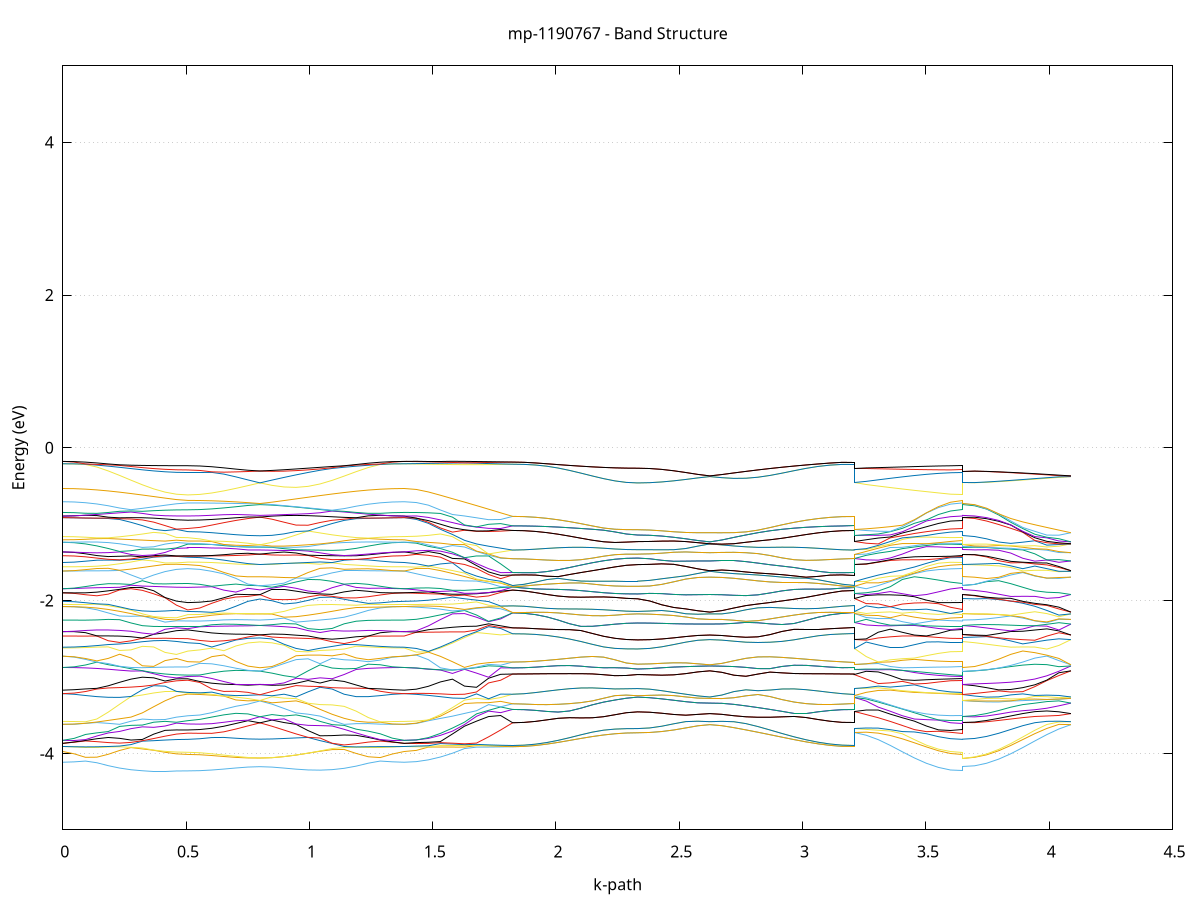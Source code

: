set title 'mp-1190767 - Band Structure'
set xlabel 'k-path'
set ylabel 'Energy (eV)'
set grid y
set yrange [-5:5]
set terminal png size 800,600
set output 'mp-1190767_bands_gnuplot.png'
plot '-' using 1:2 with lines notitle, '-' using 1:2 with lines notitle, '-' using 1:2 with lines notitle, '-' using 1:2 with lines notitle, '-' using 1:2 with lines notitle, '-' using 1:2 with lines notitle, '-' using 1:2 with lines notitle, '-' using 1:2 with lines notitle, '-' using 1:2 with lines notitle, '-' using 1:2 with lines notitle, '-' using 1:2 with lines notitle, '-' using 1:2 with lines notitle, '-' using 1:2 with lines notitle, '-' using 1:2 with lines notitle, '-' using 1:2 with lines notitle, '-' using 1:2 with lines notitle, '-' using 1:2 with lines notitle, '-' using 1:2 with lines notitle, '-' using 1:2 with lines notitle, '-' using 1:2 with lines notitle, '-' using 1:2 with lines notitle, '-' using 1:2 with lines notitle, '-' using 1:2 with lines notitle, '-' using 1:2 with lines notitle, '-' using 1:2 with lines notitle, '-' using 1:2 with lines notitle, '-' using 1:2 with lines notitle, '-' using 1:2 with lines notitle, '-' using 1:2 with lines notitle, '-' using 1:2 with lines notitle, '-' using 1:2 with lines notitle, '-' using 1:2 with lines notitle, '-' using 1:2 with lines notitle, '-' using 1:2 with lines notitle, '-' using 1:2 with lines notitle, '-' using 1:2 with lines notitle, '-' using 1:2 with lines notitle, '-' using 1:2 with lines notitle, '-' using 1:2 with lines notitle, '-' using 1:2 with lines notitle, '-' using 1:2 with lines notitle, '-' using 1:2 with lines notitle, '-' using 1:2 with lines notitle, '-' using 1:2 with lines notitle, '-' using 1:2 with lines notitle, '-' using 1:2 with lines notitle, '-' using 1:2 with lines notitle, '-' using 1:2 with lines notitle, '-' using 1:2 with lines notitle, '-' using 1:2 with lines notitle, '-' using 1:2 with lines notitle, '-' using 1:2 with lines notitle, '-' using 1:2 with lines notitle, '-' using 1:2 with lines notitle, '-' using 1:2 with lines notitle, '-' using 1:2 with lines notitle, '-' using 1:2 with lines notitle, '-' using 1:2 with lines notitle, '-' using 1:2 with lines notitle, '-' using 1:2 with lines notitle, '-' using 1:2 with lines notitle, '-' using 1:2 with lines notitle, '-' using 1:2 with lines notitle, '-' using 1:2 with lines notitle, '-' using 1:2 with lines notitle, '-' using 1:2 with lines notitle, '-' using 1:2 with lines notitle, '-' using 1:2 with lines notitle, '-' using 1:2 with lines notitle, '-' using 1:2 with lines notitle, '-' using 1:2 with lines notitle, '-' using 1:2 with lines notitle, '-' using 1:2 with lines notitle, '-' using 1:2 with lines notitle, '-' using 1:2 with lines notitle, '-' using 1:2 with lines notitle, '-' using 1:2 with lines notitle, '-' using 1:2 with lines notitle, '-' using 1:2 with lines notitle, '-' using 1:2 with lines notitle, '-' using 1:2 with lines notitle, '-' using 1:2 with lines notitle, '-' using 1:2 with lines notitle, '-' using 1:2 with lines notitle, '-' using 1:2 with lines notitle, '-' using 1:2 with lines notitle, '-' using 1:2 with lines notitle, '-' using 1:2 with lines notitle, '-' using 1:2 with lines notitle, '-' using 1:2 with lines notitle, '-' using 1:2 with lines notitle, '-' using 1:2 with lines notitle, '-' using 1:2 with lines notitle, '-' using 1:2 with lines notitle, '-' using 1:2 with lines notitle, '-' using 1:2 with lines notitle, '-' using 1:2 with lines notitle, '-' using 1:2 with lines notitle, '-' using 1:2 with lines notitle, '-' using 1:2 with lines notitle, '-' using 1:2 with lines notitle, '-' using 1:2 with lines notitle, '-' using 1:2 with lines notitle, '-' using 1:2 with lines notitle, '-' using 1:2 with lines notitle, '-' using 1:2 with lines notitle, '-' using 1:2 with lines notitle, '-' using 1:2 with lines notitle, '-' using 1:2 with lines notitle, '-' using 1:2 with lines notitle, '-' using 1:2 with lines notitle, '-' using 1:2 with lines notitle, '-' using 1:2 with lines notitle, '-' using 1:2 with lines notitle, '-' using 1:2 with lines notitle, '-' using 1:2 with lines notitle, '-' using 1:2 with lines notitle, '-' using 1:2 with lines notitle, '-' using 1:2 with lines notitle, '-' using 1:2 with lines notitle, '-' using 1:2 with lines notitle, '-' using 1:2 with lines notitle, '-' using 1:2 with lines notitle, '-' using 1:2 with lines notitle, '-' using 1:2 with lines notitle, '-' using 1:2 with lines notitle, '-' using 1:2 with lines notitle, '-' using 1:2 with lines notitle, '-' using 1:2 with lines notitle, '-' using 1:2 with lines notitle, '-' using 1:2 with lines notitle, '-' using 1:2 with lines notitle, '-' using 1:2 with lines notitle, '-' using 1:2 with lines notitle, '-' using 1:2 with lines notitle, '-' using 1:2 with lines notitle, '-' using 1:2 with lines notitle, '-' using 1:2 with lines notitle, '-' using 1:2 with lines notitle, '-' using 1:2 with lines notitle, '-' using 1:2 with lines notitle, '-' using 1:2 with lines notitle, '-' using 1:2 with lines notitle, '-' using 1:2 with lines notitle, '-' using 1:2 with lines notitle, '-' using 1:2 with lines notitle, '-' using 1:2 with lines notitle, '-' using 1:2 with lines notitle, '-' using 1:2 with lines notitle, '-' using 1:2 with lines notitle, '-' using 1:2 with lines notitle, '-' using 1:2 with lines notitle, '-' using 1:2 with lines notitle, '-' using 1:2 with lines notitle, '-' using 1:2 with lines notitle, '-' using 1:2 with lines notitle, '-' using 1:2 with lines notitle, '-' using 1:2 with lines notitle, '-' using 1:2 with lines notitle, '-' using 1:2 with lines notitle
0.000000 -33.665629
0.046078 -33.665229
0.092156 -33.664029
0.138235 -33.662229
0.184313 -33.659629
0.230391 -33.656429
0.276469 -33.652729
0.322547 -33.648529
0.368626 -33.643929
0.414704 -33.639129
0.460782 -33.634429
0.506860 -33.631529
0.506860 -33.631529
0.555633 -33.631229
0.604405 -33.630429
0.653178 -33.629129
0.701951 -33.627429
0.750723 -33.625229
0.799496 -33.622729
0.799496 -33.622729
0.848269 -33.626429
0.897041 -33.631329
0.945814 -33.636529
0.994586 -33.641729
1.043359 -33.646629
1.092132 -33.651229
1.140904 -33.655429
1.189677 -33.658929
1.238450 -33.661829
1.287222 -33.663929
1.335995 -33.665129
1.384768 -33.665629
1.384768 -33.665629
1.433608 -33.665229
1.482448 -33.664129
1.531288 -33.662329
1.580128 -33.659829
1.628968 -33.656829
1.677808 -33.653329
1.726648 -33.649429
1.775489 -33.645329
1.824329 -33.641029
1.824329 -33.641029
1.870407 -33.640729
1.916485 -33.639829
1.962563 -33.638329
2.008641 -33.636229
2.054720 -33.633729
2.100798 -33.630729
2.146876 -33.627429
2.192954 -33.623929
2.239032 -33.620329
2.285111 -33.616929
2.331189 -33.615129
2.331189 -33.615129
2.379961 -33.614929
2.428734 -33.614329
2.477507 -33.613329
2.526279 -33.612029
2.575052 -33.610529
2.623825 -33.609429
2.623825 -33.609429
2.672597 -33.611229
2.721370 -33.614629
2.770142 -33.618429
2.818915 -33.622229
2.867688 -33.626029
2.916460 -33.629629
2.965233 -33.632929
3.014006 -33.635729
3.062778 -33.637929
3.111551 -33.639629
3.160324 -33.640629
3.209096 -33.641029
3.209096 -33.615129
3.257936 -33.617929
3.306776 -33.620729
3.355617 -33.623329
3.404457 -33.625629
3.453297 -33.627629
3.502137 -33.629329
3.550977 -33.630529
3.599817 -33.631229
3.648657 -33.631529
3.648657 -33.622729
3.697498 -33.622629
3.746338 -33.622129
3.795178 -33.621229
3.844018 -33.619929
3.892858 -33.618229
3.941698 -33.616329
3.990538 -33.614129
4.039378 -33.611829
4.088219 -33.609429
e
0.000000 -33.616229
0.046078 -33.616029
0.092156 -33.615329
0.138235 -33.614229
0.184313 -33.612729
0.230391 -33.610929
0.276469 -33.608829
0.322547 -33.608529
0.368626 -33.613029
0.414704 -33.617729
0.460782 -33.622329
0.506860 -33.625229
0.506860 -33.625229
0.555633 -33.625029
0.604405 -33.624529
0.653178 -33.623629
0.701951 -33.622429
0.750723 -33.621629
0.799496 -33.622629
0.799496 -33.622629
0.848269 -33.619829
0.897041 -33.616729
0.945814 -33.613429
0.994586 -33.610029
1.043359 -33.606629
1.092132 -33.608129
1.140904 -33.610329
1.189677 -33.612329
1.238450 -33.613929
1.287222 -33.615229
1.335995 -33.615929
1.384768 -33.616229
1.384768 -33.616229
1.433608 -33.616629
1.482448 -33.617729
1.531288 -33.619529
1.580128 -33.622029
1.628968 -33.625129
1.677808 -33.628629
1.726648 -33.632529
1.775489 -33.636729
1.824329 -33.641029
1.824329 -33.641029
1.870407 -33.640729
1.916485 -33.639829
1.962563 -33.638329
2.008641 -33.636229
2.054720 -33.633729
2.100798 -33.630729
2.146876 -33.627429
2.192954 -33.623929
2.239032 -33.620329
2.285111 -33.616929
2.331189 -33.615129
2.331189 -33.615129
2.379961 -33.614929
2.428734 -33.614329
2.477507 -33.613329
2.526279 -33.612029
2.575052 -33.610529
2.623825 -33.609429
2.623825 -33.609429
2.672597 -33.611229
2.721370 -33.614629
2.770142 -33.618429
2.818915 -33.622229
2.867688 -33.626029
2.916460 -33.629629
2.965233 -33.632929
3.014006 -33.635729
3.062778 -33.637929
3.111551 -33.639629
3.160324 -33.640629
3.209096 -33.641029
3.209096 -33.615129
3.257936 -33.612529
3.306776 -33.614629
3.355617 -33.617129
3.404457 -33.619429
3.453297 -33.621429
3.502137 -33.623029
3.550977 -33.624229
3.599817 -33.625029
3.648657 -33.625229
3.648657 -33.622629
3.697498 -33.622229
3.746338 -33.621429
3.795178 -33.620329
3.844018 -33.618729
3.892858 -33.616829
3.941698 -33.614729
3.990538 -33.612429
4.039378 -33.610029
4.088219 -33.609429
e
0.000000 -33.589029
0.046078 -33.590129
0.092156 -33.592029
0.138235 -33.594429
0.184313 -33.597329
0.230391 -33.600629
0.276469 -33.604429
0.322547 -33.606629
0.368626 -33.604429
0.414704 -33.602829
0.460782 -33.602529
0.506860 -33.602529
0.506860 -33.602529
0.555633 -33.603129
0.604405 -33.604629
0.653178 -33.607129
0.701951 -33.610329
0.750723 -33.613629
0.799496 -33.615229
0.799496 -33.615229
0.848269 -33.614129
0.897041 -33.612029
0.945814 -33.609629
0.994586 -33.607129
1.043359 -33.606129
1.092132 -33.603329
1.140904 -33.600129
1.189677 -33.597229
1.238450 -33.594529
1.287222 -33.592129
1.335995 -33.590229
1.384768 -33.589029
1.384768 -33.589029
1.433608 -33.589129
1.482448 -33.589329
1.531288 -33.589429
1.580128 -33.589529
1.628968 -33.589629
1.677808 -33.589629
1.726648 -33.589629
1.775489 -33.589529
1.824329 -33.589529
1.824329 -33.589529
1.870407 -33.589629
1.916485 -33.590129
1.962563 -33.590929
2.008641 -33.592029
2.054720 -33.593629
2.100798 -33.595729
2.146876 -33.598229
2.192954 -33.601029
2.239032 -33.604129
2.285111 -33.607229
2.331189 -33.609029
2.331189 -33.609029
2.379961 -33.608929
2.428734 -33.608529
2.477507 -33.608029
2.526279 -33.607329
2.575052 -33.607029
2.623825 -33.607329
2.623825 -33.607329
2.672597 -33.606129
2.721370 -33.604029
2.770142 -33.601829
2.818915 -33.599629
2.867688 -33.597429
2.916460 -33.595429
2.965233 -33.593729
3.014006 -33.592229
3.062778 -33.591029
3.111551 -33.590129
3.160324 -33.589629
3.209096 -33.589529
3.209096 -33.609029
3.257936 -33.611529
3.306776 -33.609329
3.355617 -33.606829
3.404457 -33.604429
3.453297 -33.602329
3.502137 -33.601629
3.550977 -33.602129
3.599817 -33.602429
3.648657 -33.602529
3.648657 -33.615229
3.697498 -33.615029
3.746338 -33.614429
3.795178 -33.613329
3.844018 -33.611929
3.892858 -33.610229
3.941698 -33.608229
3.990538 -33.606029
4.039378 -33.606729
4.088219 -33.607329
e
0.000000 -33.588929
0.046078 -33.589929
0.092156 -33.591529
0.138235 -33.593129
0.184313 -33.594829
0.230391 -33.596529
0.276469 -33.598029
0.322547 -33.599329
0.368626 -33.600229
0.414704 -33.600329
0.460782 -33.599229
0.506860 -33.598529
0.506860 -33.598529
0.555633 -33.598329
0.604405 -33.597929
0.653178 -33.597229
0.701951 -33.596429
0.750723 -33.595329
0.799496 -33.594129
0.799496 -33.594129
0.848269 -33.595629
0.897041 -33.597729
0.945814 -33.600029
0.994586 -33.602429
1.043359 -33.603229
1.092132 -33.601129
1.140904 -33.598529
1.189677 -33.596129
1.238450 -33.593829
1.287222 -33.591729
1.335995 -33.590029
1.384768 -33.588929
1.384768 -33.588929
1.433608 -33.588729
1.482448 -33.588529
1.531288 -33.588529
1.580128 -33.588729
1.628968 -33.588929
1.677808 -33.589129
1.726648 -33.589229
1.775489 -33.589429
1.824329 -33.589529
1.824329 -33.589529
1.870407 -33.589629
1.916485 -33.590129
1.962563 -33.590929
2.008641 -33.592029
2.054720 -33.593629
2.100798 -33.595729
2.146876 -33.598229
2.192954 -33.601029
2.239032 -33.604129
2.285111 -33.607229
2.331189 -33.609029
2.331189 -33.609029
2.379961 -33.608929
2.428734 -33.608529
2.477507 -33.608029
2.526279 -33.607329
2.575052 -33.607029
2.623825 -33.607329
2.623825 -33.607329
2.672597 -33.606129
2.721370 -33.604029
2.770142 -33.601829
2.818915 -33.599629
2.867688 -33.597429
2.916460 -33.595429
2.965233 -33.593729
3.014006 -33.592229
3.062778 -33.591029
3.111551 -33.590129
3.160324 -33.589629
3.209096 -33.589529
3.209096 -33.609029
3.257936 -33.606329
3.306776 -33.603829
3.355617 -33.601729
3.404457 -33.600829
3.453297 -33.601129
3.502137 -33.600729
3.550977 -33.599529
3.599817 -33.598729
3.648657 -33.598529
3.648657 -33.594129
3.697498 -33.594529
3.746338 -33.595329
3.795178 -33.596529
3.844018 -33.598029
3.892858 -33.599929
3.941698 -33.602029
3.990538 -33.604329
4.039378 -33.604929
4.088219 -33.607329
e
0.000000 -33.587929
0.046078 -33.587229
0.092156 -33.586429
0.138235 -33.585929
0.184313 -33.585629
0.230391 -33.585729
0.276469 -33.586329
0.322547 -33.587229
0.368626 -33.588529
0.414704 -33.589929
0.460782 -33.591329
0.506860 -33.592029
0.506860 -33.592029
0.555633 -33.592129
0.604405 -33.592329
0.653178 -33.592429
0.701951 -33.592629
0.750723 -33.593129
0.799496 -33.594029
0.799496 -33.594029
0.848269 -33.592829
0.897041 -33.591529
0.945814 -33.590129
0.994586 -33.588929
1.043359 -33.587829
1.092132 -33.586929
1.140904 -33.586329
1.189677 -33.585929
1.238450 -33.586029
1.287222 -33.586429
1.335995 -33.587129
1.384768 -33.587929
1.384768 -33.587929
1.433608 -33.588129
1.482448 -33.588329
1.531288 -33.588329
1.580128 -33.588129
1.628968 -33.587929
1.677808 -33.587729
1.726648 -33.587529
1.775489 -33.587429
1.824329 -33.587229
1.824329 -33.587229
1.870407 -33.587429
1.916485 -33.587929
1.962563 -33.588629
2.008641 -33.589529
2.054720 -33.590529
2.100798 -33.591429
2.146876 -33.592229
2.192954 -33.592929
2.239032 -33.593429
2.285111 -33.593729
2.331189 -33.593829
2.331189 -33.593829
2.379961 -33.594129
2.428734 -33.595129
2.477507 -33.596629
2.526279 -33.598629
2.575052 -33.600429
2.623825 -33.601229
2.623825 -33.601229
2.672597 -33.600629
2.721370 -33.599329
2.770142 -33.597729
2.818915 -33.596129
2.867688 -33.594429
2.916460 -33.592829
2.965233 -33.591329
3.014006 -33.589929
3.062778 -33.588829
3.111551 -33.588029
3.160324 -33.587429
3.209096 -33.587229
3.209096 -33.593829
3.257936 -33.595129
3.306776 -33.596329
3.355617 -33.597029
3.404457 -33.596729
3.453297 -33.595429
3.502137 -33.594029
3.550977 -33.593029
3.599817 -33.592329
3.648657 -33.592029
3.648657 -33.594029
3.697498 -33.594129
3.746338 -33.594629
3.795178 -33.595529
3.844018 -33.596829
3.892858 -33.598529
3.941698 -33.600429
3.990538 -33.602629
4.039378 -33.603729
4.088219 -33.601229
e
0.000000 -33.587829
0.046078 -33.587129
0.092156 -33.586229
0.138235 -33.585729
0.184313 -33.585529
0.230391 -33.585529
0.276469 -33.585629
0.322547 -33.585729
0.368626 -33.585829
0.414704 -33.586029
0.460782 -33.586029
0.506860 -33.586129
0.506860 -33.586129
0.555633 -33.586129
0.604405 -33.586129
0.653178 -33.586429
0.701951 -33.586729
0.750723 -33.587129
0.799496 -33.587229
0.799496 -33.587229
0.848269 -33.587129
0.897041 -33.586729
0.945814 -33.586229
0.994586 -33.585729
1.043359 -33.585329
1.092132 -33.585129
1.140904 -33.585029
1.189677 -33.585129
1.238450 -33.585529
1.287222 -33.586129
1.335995 -33.587029
1.384768 -33.587829
1.384768 -33.587829
1.433608 -33.587729
1.482448 -33.587529
1.531288 -33.587429
1.580128 -33.587329
1.628968 -33.587229
1.677808 -33.587129
1.726648 -33.587129
1.775489 -33.587229
1.824329 -33.587229
1.824329 -33.587229
1.870407 -33.587429
1.916485 -33.587929
1.962563 -33.588629
2.008641 -33.589529
2.054720 -33.590529
2.100798 -33.591429
2.146876 -33.592229
2.192954 -33.592929
2.239032 -33.593429
2.285111 -33.593729
2.331189 -33.593829
2.331189 -33.593829
2.379961 -33.594129
2.428734 -33.595129
2.477507 -33.596629
2.526279 -33.598629
2.575052 -33.600429
2.623825 -33.601229
2.623825 -33.601229
2.672597 -33.600629
2.721370 -33.599329
2.770142 -33.597729
2.818915 -33.596129
2.867688 -33.594429
2.916460 -33.592829
2.965233 -33.591329
3.014006 -33.589929
3.062778 -33.588829
3.111551 -33.588029
3.160324 -33.587429
3.209096 -33.587229
3.209096 -33.593829
3.257936 -33.592529
3.306776 -33.591229
3.355617 -33.590029
3.404457 -33.588829
3.453297 -33.587929
3.502137 -33.587129
3.550977 -33.586529
3.599817 -33.586229
3.648657 -33.586129
3.648657 -33.587229
3.697498 -33.587529
3.746338 -33.588129
3.795178 -33.589129
3.844018 -33.590529
3.892858 -33.592229
3.941698 -33.594229
3.990538 -33.596429
4.039378 -33.598829
4.088219 -33.601229
e
0.000000 -21.458829
0.046078 -21.460629
0.092156 -21.465329
0.138235 -21.472129
0.184313 -21.480029
0.230391 -21.487929
0.276469 -21.494829
0.322547 -21.500029
0.368626 -21.503329
0.414704 -21.504829
0.460782 -21.505029
0.506860 -21.504829
0.506860 -21.504829
0.555633 -21.504929
0.604405 -21.504829
0.653178 -21.504029
0.701951 -21.502029
0.750723 -21.498129
0.799496 -21.492229
0.799496 -21.492229
0.848269 -21.498629
0.897041 -21.503229
0.945814 -21.505629
0.994586 -21.505429
1.043359 -21.502629
1.092132 -21.497529
1.140904 -21.490429
1.189677 -21.482129
1.238450 -21.473529
1.287222 -21.466029
1.335995 -21.460829
1.384768 -21.458829
1.384768 -21.458829
1.433608 -21.458629
1.482448 -21.458029
1.531288 -21.456829
1.580128 -21.455229
1.628968 -21.453229
1.677808 -21.450829
1.726648 -21.448129
1.775489 -21.444929
1.824329 -21.441129
1.824329 -21.441129
1.870407 -21.443729
1.916485 -21.450629
1.962563 -21.460729
2.008641 -21.472529
2.054720 -21.484429
2.100798 -21.495129
2.146876 -21.504129
2.192954 -21.510829
2.239032 -21.515329
2.285111 -21.517829
2.331189 -21.518729
2.331189 -21.518729
2.379961 -21.518429
2.428734 -21.517529
2.477507 -21.516229
2.526279 -21.514129
2.575052 -21.511729
2.623825 -21.510429
2.623825 -21.510429
2.672597 -21.511629
2.721370 -21.513529
2.770142 -21.513829
2.818915 -21.511529
2.867688 -21.506329
2.916460 -21.498129
2.965233 -21.487529
3.014006 -21.475329
3.062778 -21.462729
3.111551 -21.451629
3.160324 -21.443929
3.209096 -21.441129
3.209096 -21.518729
3.257936 -21.520529
3.306776 -21.520629
3.355617 -21.519129
3.404457 -21.516529
3.453297 -21.513329
3.502137 -21.510029
3.550977 -21.507329
3.599817 -21.505529
3.648657 -21.504829
3.648657 -21.492229
3.697498 -21.493029
3.746338 -21.494929
3.795178 -21.497829
3.844018 -21.501329
3.892858 -21.504929
3.941698 -21.508029
3.990538 -21.510229
4.039378 -21.510929
4.088219 -21.510429
e
0.000000 -21.410929
0.046078 -21.412629
0.092156 -21.417529
0.138235 -21.424529
0.184313 -21.432729
0.230391 -21.441129
0.276469 -21.448629
0.322547 -21.454929
0.368626 -21.459429
0.414704 -21.462329
0.460782 -21.463829
0.506860 -21.464429
0.506860 -21.464429
0.555633 -21.463029
0.604405 -21.464329
0.653178 -21.470029
0.701951 -21.477229
0.750723 -21.484829
0.799496 -21.492229
0.799496 -21.492229
0.848269 -21.484129
0.897041 -21.473929
0.945814 -21.461829
0.994586 -21.454029
1.043359 -21.452929
1.092132 -21.448929
1.140904 -21.442529
1.189677 -21.434429
1.238450 -21.425929
1.287222 -21.418229
1.335995 -21.412829
1.384768 -21.410929
1.384768 -21.410929
1.433608 -21.411429
1.482448 -21.412929
1.531288 -21.415529
1.580128 -21.419029
1.628968 -21.423029
1.677808 -21.427529
1.726648 -21.432329
1.775489 -21.436929
1.824329 -21.441129
1.824329 -21.441129
1.870407 -21.443729
1.916485 -21.450629
1.962563 -21.460729
2.008641 -21.472529
2.054720 -21.484429
2.100798 -21.495129
2.146876 -21.504129
2.192954 -21.510829
2.239032 -21.515329
2.285111 -21.517829
2.331189 -21.518729
2.331189 -21.518729
2.379961 -21.518429
2.428734 -21.517529
2.477507 -21.516229
2.526279 -21.514129
2.575052 -21.511729
2.623825 -21.510429
2.623825 -21.510429
2.672597 -21.511629
2.721370 -21.513529
2.770142 -21.513829
2.818915 -21.511529
2.867688 -21.506329
2.916460 -21.498129
2.965233 -21.487529
3.014006 -21.475329
3.062778 -21.462729
3.111551 -21.451629
3.160324 -21.443929
3.209096 -21.441129
3.209096 -21.518729
3.257936 -21.514729
3.306776 -21.509129
3.355617 -21.502029
3.404457 -21.493929
3.453297 -21.485629
3.502137 -21.477729
3.550977 -21.471029
3.599817 -21.466229
3.648657 -21.464429
3.648657 -21.492229
3.697498 -21.492729
3.746338 -21.494229
3.795178 -21.496729
3.844018 -21.499529
3.892858 -21.502529
3.941698 -21.505129
3.990538 -21.507129
4.039378 -21.509029
4.088219 -21.510429
e
0.000000 -21.356829
0.046078 -21.358629
0.092156 -21.364229
0.138235 -21.373129
0.184313 -21.384429
0.230391 -21.397529
0.276469 -21.411529
0.322547 -21.425429
0.368626 -21.438429
0.414704 -21.449229
0.460782 -21.456529
0.506860 -21.459229
0.506860 -21.459229
0.555633 -21.460529
0.604405 -21.459629
0.653178 -21.454329
0.701951 -21.447729
0.750723 -21.439629
0.799496 -21.430429
0.799496 -21.430429
0.848269 -21.439629
0.897041 -21.447029
0.945814 -21.451929
0.994586 -21.447929
1.043359 -21.432829
1.092132 -21.417329
1.140904 -21.401929
1.189677 -21.387429
1.238450 -21.374929
1.287222 -21.365129
1.335995 -21.358929
1.384768 -21.356829
1.384768 -21.356829
1.433608 -21.357229
1.482448 -21.358629
1.531288 -21.360629
1.580128 -21.362929
1.628968 -21.365629
1.677808 -21.368229
1.726648 -21.370329
1.775489 -21.371629
1.824329 -21.371329
1.824329 -21.371329
1.870407 -21.373829
1.916485 -21.380329
1.962563 -21.389929
2.008641 -21.401729
2.054720 -21.414529
2.100798 -21.427729
2.146876 -21.440329
2.192954 -21.451629
2.239032 -21.460629
2.285111 -21.466429
2.331189 -21.468629
2.331189 -21.468629
2.379961 -21.469729
2.428734 -21.473229
2.477507 -21.478429
2.526279 -21.484529
2.575052 -21.490229
2.623825 -21.492829
2.623825 -21.492829
2.672597 -21.489929
2.721370 -21.482629
2.770142 -21.472729
2.818915 -21.460829
2.867688 -21.447529
2.916460 -21.433229
2.965233 -21.418729
3.014006 -21.404729
3.062778 -21.391929
3.111551 -21.381329
3.160324 -21.374029
3.209096 -21.371329
3.209096 -21.468629
3.257936 -21.471029
3.306776 -21.471329
3.355617 -21.469929
3.404457 -21.467529
3.453297 -21.464629
3.502137 -21.461929
3.550977 -21.460029
3.599817 -21.459229
3.648657 -21.459229
3.648657 -21.430429
3.697498 -21.433029
3.746338 -21.439229
3.795178 -21.448429
3.844018 -21.459229
3.892858 -21.470329
3.941698 -21.480429
3.990538 -21.488229
4.039378 -21.492529
4.088219 -21.492829
e
0.000000 -21.269429
0.046078 -21.272129
0.092156 -21.279929
0.138235 -21.291729
0.184313 -21.306229
0.230391 -21.322229
0.276469 -21.338429
0.322547 -21.353629
0.368626 -21.367029
0.414704 -21.377429
0.460782 -21.384229
0.506860 -21.386529
0.506860 -21.386529
0.555633 -21.388229
0.604405 -21.393129
0.653178 -21.400629
0.701951 -21.410029
0.750723 -21.420329
0.799496 -21.430429
0.799496 -21.430429
0.848269 -21.419929
0.897041 -21.408029
0.945814 -21.394529
0.994586 -21.379529
1.043359 -21.363029
1.092132 -21.345529
1.140904 -21.327629
1.189677 -21.310129
1.238450 -21.294129
1.287222 -21.281129
1.335995 -21.272429
1.384768 -21.269429
1.384768 -21.269429
1.433608 -21.277229
1.482448 -21.294529
1.531288 -21.313529
1.580128 -21.331029
1.628968 -21.345529
1.677808 -21.356629
1.726648 -21.364429
1.775489 -21.369229
1.824329 -21.371329
1.824329 -21.371329
1.870407 -21.373829
1.916485 -21.380329
1.962563 -21.389929
2.008641 -21.401729
2.054720 -21.414529
2.100798 -21.427729
2.146876 -21.440329
2.192954 -21.451629
2.239032 -21.460629
2.285111 -21.466429
2.331189 -21.468629
2.331189 -21.468629
2.379961 -21.469729
2.428734 -21.473229
2.477507 -21.478429
2.526279 -21.484529
2.575052 -21.490229
2.623825 -21.492829
2.623825 -21.492829
2.672597 -21.489929
2.721370 -21.482629
2.770142 -21.472729
2.818915 -21.460829
2.867688 -21.447529
2.916460 -21.433229
2.965233 -21.418729
3.014006 -21.404729
3.062778 -21.391929
3.111551 -21.381329
3.160324 -21.374029
3.209096 -21.371329
3.209096 -21.468629
3.257936 -21.463529
3.306776 -21.455829
3.355617 -21.445729
3.404457 -21.433629
3.453297 -21.420529
3.502137 -21.407629
3.550977 -21.396629
3.599817 -21.389229
3.648657 -21.386529
3.648657 -21.430429
3.697498 -21.432029
3.746338 -21.437329
3.795178 -21.445329
3.844018 -21.455129
3.892858 -21.465329
3.941698 -21.475129
3.990538 -21.483429
4.039378 -21.489529
4.088219 -21.492829
e
0.000000 -21.170629
0.046078 -21.168829
0.092156 -21.163729
0.138235 -21.155029
0.184313 -21.142829
0.230391 -21.127029
0.276469 -21.107829
0.322547 -21.085429
0.368626 -21.060129
0.414704 -21.032529
0.460782 -21.002929
0.506860 -20.977429
0.506860 -20.977429
0.555633 -20.975629
0.604405 -20.986529
0.653178 -20.997529
0.701951 -21.005529
0.750723 -21.010229
0.799496 -21.011729
0.799496 -21.011729
0.848269 -21.010329
0.897041 -21.006829
0.945814 -21.016929
0.994586 -21.047429
1.043359 -21.075329
1.092132 -21.100329
1.140904 -21.121729
1.189677 -21.139429
1.238450 -21.153129
1.287222 -21.162829
1.335995 -21.168629
1.384768 -21.170629
1.384768 -21.170629
1.433608 -21.160829
1.482448 -21.138029
1.531288 -21.109929
1.580128 -21.080429
1.628968 -21.097929
1.677808 -21.116329
1.726648 -21.129529
1.775489 -21.136329
1.824329 -21.136329
1.824329 -21.136329
1.870407 -21.133429
1.916485 -21.126229
1.962563 -21.118429
2.008641 -21.113629
2.054720 -21.112029
2.100798 -21.112329
2.146876 -21.113129
2.192954 -21.114129
2.239032 -21.114829
2.285111 -21.115229
2.331189 -21.115529
2.331189 -21.115529
2.379961 -21.115629
2.428734 -21.116029
2.477507 -21.116529
2.526279 -21.117029
2.575052 -21.117429
2.623825 -21.117529
2.623825 -21.117529
2.672597 -21.117429
2.721370 -21.117029
2.770142 -21.116329
2.818915 -21.115329
2.867688 -21.114129
2.916460 -21.112829
2.965233 -21.112029
3.014006 -21.113029
3.062778 -21.117329
3.111551 -21.125229
3.160324 -21.133129
3.209096 -21.136329
3.209096 -21.115529
3.257936 -21.116729
3.306776 -21.112229
3.355617 -21.101829
3.404457 -21.086129
3.453297 -21.065729
3.502137 -21.041529
3.550977 -21.015229
3.599817 -20.990329
3.648657 -20.977429
3.648657 -21.011729
3.697498 -21.015029
3.746338 -21.024729
3.795178 -21.039529
3.844018 -21.057829
3.892858 -21.078029
3.941698 -21.096529
3.990538 -21.109829
4.039378 -21.116929
4.088219 -21.117529
e
0.000000 -20.989929
0.046078 -20.988529
0.092156 -20.984529
0.138235 -20.978029
0.184313 -20.969929
0.230391 -20.960929
0.276469 -20.954329
0.322547 -20.957329
0.368626 -20.960429
0.414704 -20.963029
0.460782 -20.964729
0.506860 -20.968729
0.506860 -20.968729
0.555633 -20.974129
0.604405 -20.970229
0.653178 -20.961429
0.701951 -20.949429
0.750723 -20.934429
0.799496 -20.917729
0.799496 -20.917729
0.848269 -20.950429
0.897041 -20.984429
0.945814 -21.001629
0.994586 -20.995529
1.043359 -20.988929
1.092132 -20.983029
1.140904 -20.979029
1.189677 -20.978029
1.238450 -20.980429
1.287222 -20.984629
1.335995 -20.988429
1.384768 -20.989929
1.384768 -20.989929
1.433608 -21.005129
1.482448 -21.026529
1.531288 -21.050929
1.580128 -21.075629
1.628968 -21.065929
1.677808 -21.093529
1.726648 -21.114829
1.775489 -21.129229
1.824329 -21.136329
1.824329 -21.136329
1.870407 -21.133429
1.916485 -21.126229
1.962563 -21.118429
2.008641 -21.113629
2.054720 -21.112029
2.100798 -21.112329
2.146876 -21.113129
2.192954 -21.114129
2.239032 -21.114829
2.285111 -21.115229
2.331189 -21.115529
2.331189 -21.115529
2.379961 -21.115629
2.428734 -21.116029
2.477507 -21.116529
2.526279 -21.117029
2.575052 -21.117429
2.623825 -21.117529
2.623825 -21.117529
2.672597 -21.117429
2.721370 -21.117029
2.770142 -21.116329
2.818915 -21.115329
2.867688 -21.114129
2.916460 -21.112829
2.965233 -21.112029
3.014006 -21.113029
3.062778 -21.117329
3.111551 -21.125229
3.160324 -21.133129
3.209096 -21.136329
3.209096 -21.115529
3.257936 -21.108329
3.306776 -21.095629
3.355617 -21.078129
3.404457 -21.056629
3.453297 -21.032429
3.502137 -21.007829
3.550977 -20.986029
3.599817 -20.971929
3.648657 -20.968729
3.648657 -20.917729
3.697498 -20.937429
3.746338 -20.974129
3.795178 -21.010829
3.844018 -21.042729
3.892858 -21.067629
3.941698 -21.087029
3.990538 -21.102029
4.039378 -21.112429
4.088219 -21.117529
e
0.000000 -20.989929
0.046078 -20.986729
0.092156 -20.978129
0.138235 -20.966529
0.184313 -20.956929
0.230391 -20.953229
0.276469 -20.951929
0.322547 -20.943729
0.368626 -20.936929
0.414704 -20.931829
0.460782 -20.936629
0.506860 -20.959829
0.506860 -20.959829
0.555633 -20.961229
0.604405 -20.957929
0.653178 -20.951129
0.701951 -20.941529
0.750723 -20.929229
0.799496 -20.914529
0.799496 -20.914529
0.848269 -20.897829
0.897041 -20.879229
0.945814 -20.859329
0.994586 -20.859629
1.043359 -20.873329
1.092132 -20.891929
1.140904 -20.915729
1.189677 -20.938829
1.238450 -20.959529
1.287222 -20.975929
1.335995 -20.986329
1.384768 -20.989929
1.384768 -20.989929
1.433608 -20.983129
1.482448 -20.985129
1.531288 -20.994929
1.580128 -21.032629
1.628968 -21.051129
1.677808 -21.032829
1.726648 -21.041529
1.775489 -21.045429
1.824329 -21.043529
1.824329 -21.043529
1.870407 -21.043729
1.916485 -21.042629
1.962563 -21.037129
2.008641 -21.025229
2.054720 -21.008129
2.100798 -20.988929
2.146876 -20.970429
2.192954 -20.954529
2.239032 -20.942629
2.285111 -20.935129
2.331189 -20.932729
2.331189 -20.932729
2.379961 -20.931829
2.428734 -20.929629
2.477507 -20.926429
2.526279 -20.923029
2.575052 -20.920329
2.623825 -20.919329
2.623825 -20.919329
2.672597 -20.920629
2.721370 -20.925229
2.770142 -20.933629
2.818915 -20.946029
2.867688 -20.962329
2.916460 -20.981729
2.965233 -21.002329
3.014006 -21.021529
3.062778 -21.035529
3.111551 -21.042229
3.160324 -21.043729
3.209096 -21.043529
3.209096 -20.932729
3.257936 -20.935729
3.306776 -20.938329
3.355617 -20.940929
3.404457 -20.944429
3.453297 -20.948829
3.502137 -20.953929
3.550977 -20.958629
3.599817 -20.960829
3.648657 -20.959829
3.648657 -20.914529
3.697498 -20.922929
3.746338 -20.929829
3.795178 -20.934729
3.844018 -20.937029
3.892858 -20.937029
3.941698 -20.935029
3.990538 -20.931229
4.039378 -20.925929
4.088219 -20.919329
e
0.000000 -20.889229
0.046078 -20.891029
0.092156 -20.895129
0.138235 -20.897829
0.184313 -20.894729
0.230391 -20.883029
0.276469 -20.865929
0.322547 -20.855029
0.368626 -20.874029
0.414704 -20.904629
0.460782 -20.928529
0.506860 -20.927429
0.506860 -20.927429
0.555633 -20.916229
0.604405 -20.894129
0.653178 -20.868929
0.701951 -20.849329
0.750723 -20.881529
0.799496 -20.914429
0.799496 -20.914429
0.848269 -20.896929
0.897041 -20.876429
0.945814 -20.858429
0.994586 -20.854829
1.043359 -20.869929
1.092132 -20.885529
1.140904 -20.894729
1.189677 -20.899529
1.238450 -20.899429
1.287222 -20.895829
1.335995 -20.891229
1.384768 -20.889229
1.384768 -20.889229
1.433608 -20.917729
1.482448 -20.955429
1.531288 -20.994029
1.580128 -21.006929
1.628968 -21.020729
1.677808 -21.022829
1.726648 -21.021529
1.775489 -21.035629
1.824329 -21.043529
1.824329 -21.043529
1.870407 -21.043729
1.916485 -21.042629
1.962563 -21.037129
2.008641 -21.025229
2.054720 -21.008129
2.100798 -20.988929
2.146876 -20.970429
2.192954 -20.954529
2.239032 -20.942629
2.285111 -20.935129
2.331189 -20.932729
2.331189 -20.932729
2.379961 -20.931829
2.428734 -20.929629
2.477507 -20.926429
2.526279 -20.923029
2.575052 -20.920329
2.623825 -20.919329
2.623825 -20.919329
2.672597 -20.920629
2.721370 -20.925229
2.770142 -20.933629
2.818915 -20.946029
2.867688 -20.962329
2.916460 -20.981729
2.965233 -21.002329
3.014006 -21.021529
3.062778 -21.035529
3.111551 -21.042229
3.160324 -21.043729
3.209096 -21.043529
3.209096 -20.932729
3.257936 -20.928529
3.306776 -20.923029
3.355617 -20.916529
3.404457 -20.909929
3.453297 -20.904729
3.502137 -20.903229
3.550977 -20.908129
3.599817 -20.919229
3.648657 -20.927429
3.648657 -20.914429
3.697498 -20.906229
3.746338 -20.899129
3.795178 -20.894329
3.844018 -20.892529
3.892858 -20.893929
3.941698 -20.898129
3.990538 -20.904529
4.039378 -20.911929
4.088219 -20.919329
e
0.000000 -20.889129
0.046078 -20.884429
0.092156 -20.870829
0.138235 -20.849929
0.184313 -20.824329
0.230391 -20.796629
0.276469 -20.807929
0.322547 -20.823329
0.368626 -20.814529
0.414704 -20.798829
0.460782 -20.786829
0.506860 -20.782229
0.506860 -20.782229
0.555633 -20.785829
0.604405 -20.798529
0.653178 -20.820629
0.701951 -20.843229
0.750723 -20.819529
0.799496 -20.807229
0.799496 -20.807229
0.848269 -20.815629
0.897041 -20.829829
0.945814 -20.844829
0.994586 -20.838629
1.043359 -20.818629
1.092132 -20.801529
1.140904 -20.792529
1.189677 -20.818029
1.238450 -20.845429
1.287222 -20.868629
1.335995 -20.883929
1.384768 -20.889129
1.384768 -20.889129
1.433608 -20.879629
1.482448 -20.892029
1.531288 -20.917629
1.580128 -20.947629
1.628968 -20.976529
1.677808 -21.001529
1.726648 -20.995829
1.775489 -20.970729
1.824329 -20.946829
1.824329 -20.946829
1.870407 -20.943629
1.916485 -20.934929
1.962563 -20.922529
2.008641 -20.908429
2.054720 -20.893829
2.100798 -20.879929
2.146876 -20.867329
2.192954 -20.856829
2.239032 -20.848929
2.285111 -20.843929
2.331189 -20.842329
2.331189 -20.842329
2.379961 -20.841429
2.428734 -20.839129
2.477507 -20.836029
2.526279 -20.832729
2.575052 -20.830229
2.623825 -20.829129
2.623825 -20.829129
2.672597 -20.830329
2.721370 -20.834129
2.770142 -20.840629
2.818915 -20.849729
2.867688 -20.861229
2.916460 -20.874529
2.965233 -20.889329
3.014006 -20.904829
3.062778 -20.920129
3.111551 -20.933629
3.160324 -20.943229
3.209096 -20.946829
3.209096 -20.842329
3.257936 -20.847329
3.306776 -20.849729
3.355617 -20.848929
3.404457 -20.844229
3.453297 -20.835429
3.502137 -20.822029
3.550977 -20.803629
3.599817 -20.783429
3.648657 -20.782229
3.648657 -20.807229
3.697498 -20.785029
3.746338 -20.795129
3.795178 -20.806529
3.844018 -20.817729
3.892858 -20.826929
3.941698 -20.832729
3.990538 -20.834729
4.039378 -20.833329
4.088219 -20.829129
e
0.000000 -20.814029
0.046078 -20.811229
0.092156 -20.804329
0.138235 -20.796329
0.184313 -20.791029
0.230391 -20.793829
0.276469 -20.771129
0.322547 -20.755729
0.368626 -20.753129
0.414704 -20.755629
0.460782 -20.758129
0.506860 -20.759129
0.506860 -20.759129
0.555633 -20.761029
0.604405 -20.764129
0.653178 -20.766129
0.701951 -20.768329
0.750723 -20.774629
0.799496 -20.778029
0.799496 -20.778029
0.848269 -20.786729
0.897041 -20.797929
0.945814 -20.809029
0.994586 -20.808629
1.043359 -20.793829
1.092132 -20.782729
1.140904 -20.791029
1.189677 -20.789429
1.238450 -20.794929
1.287222 -20.803329
1.335995 -20.810929
1.384768 -20.814029
1.384768 -20.814029
1.433608 -20.816329
1.482448 -20.823129
1.531288 -20.833929
1.580128 -20.847929
1.628968 -20.864429
1.677808 -20.882929
1.726648 -20.903029
1.775489 -20.924329
1.824329 -20.946829
1.824329 -20.946829
1.870407 -20.943629
1.916485 -20.934929
1.962563 -20.922529
2.008641 -20.908429
2.054720 -20.893829
2.100798 -20.879929
2.146876 -20.867329
2.192954 -20.856829
2.239032 -20.848929
2.285111 -20.843929
2.331189 -20.842329
2.331189 -20.842329
2.379961 -20.841429
2.428734 -20.839129
2.477507 -20.836029
2.526279 -20.832729
2.575052 -20.830229
2.623825 -20.829129
2.623825 -20.829129
2.672597 -20.830329
2.721370 -20.834129
2.770142 -20.840629
2.818915 -20.849729
2.867688 -20.861229
2.916460 -20.874529
2.965233 -20.889329
3.014006 -20.904829
3.062778 -20.920129
3.111551 -20.933629
3.160324 -20.943229
3.209096 -20.946829
3.209096 -20.842329
3.257936 -20.835229
3.306776 -20.826629
3.355617 -20.817229
3.404457 -20.807929
3.453297 -20.799329
3.502137 -20.792129
3.550977 -20.786729
3.599817 -20.779629
3.648657 -20.759129
3.648657 -20.778029
3.697498 -20.784129
3.746338 -20.775629
3.795178 -20.780129
3.844018 -20.787329
3.892858 -20.796129
3.941698 -20.805729
3.990538 -20.814829
4.039378 -20.822829
4.088219 -20.829129
e
0.000000 -20.636629
0.046078 -20.642129
0.092156 -20.656829
0.138235 -20.676829
0.184313 -20.697929
0.230391 -20.714529
0.276469 -20.722329
0.322547 -20.724129
0.368626 -20.724629
0.414704 -20.725729
0.460782 -20.727629
0.506860 -20.728729
0.506860 -20.728729
0.555633 -20.731529
0.604405 -20.739029
0.653178 -20.749829
0.701951 -20.762429
0.750723 -20.772029
0.799496 -20.777929
0.799496 -20.777929
0.848269 -20.764029
0.897041 -20.748229
0.945814 -20.735729
0.994586 -20.727129
1.043359 -20.721629
1.092132 -20.716929
1.140904 -20.709029
1.189677 -20.695229
1.238450 -20.676929
1.287222 -20.657929
1.335995 -20.642729
1.384768 -20.636629
1.384768 -20.636629
1.433608 -20.641929
1.482448 -20.622729
1.531288 -20.587829
1.580128 -20.547229
1.628968 -20.507029
1.677808 -20.470929
1.726648 -20.441429
1.775489 -20.420129
1.824329 -20.407729
1.824329 -20.407729
1.870407 -20.407729
1.916485 -20.407329
1.962563 -20.406529
2.008641 -20.405429
2.054720 -20.403829
2.100798 -20.401729
2.146876 -20.399029
2.192954 -20.396229
2.239032 -20.393429
2.285111 -20.391329
2.331189 -20.390629
2.331189 -20.390629
2.379961 -20.390929
2.428734 -20.391629
2.477507 -20.392429
2.526279 -20.393129
2.575052 -20.393529
2.623825 -20.393529
2.623825 -20.393529
2.672597 -20.393529
2.721370 -20.394029
2.770142 -20.395029
2.818915 -20.396829
2.867688 -20.399029
2.916460 -20.401329
2.965233 -20.403429
3.014006 -20.405129
3.062778 -20.406429
3.111551 -20.407229
3.160324 -20.407729
3.209096 -20.407729
3.209096 -20.390629
3.257936 -20.412229
3.306776 -20.442829
3.355617 -20.480029
3.404457 -20.522029
3.453297 -20.566929
3.502137 -20.613429
3.550977 -20.659129
3.599817 -20.701629
3.648657 -20.728729
3.648657 -20.777929
3.697498 -20.774829
3.746338 -20.736529
3.795178 -20.682029
3.844018 -20.625729
3.892858 -20.570429
3.941698 -20.518029
3.990538 -20.470129
4.039378 -20.428429
4.088219 -20.393529
e
0.000000 -20.636529
0.046078 -20.640929
0.092156 -20.652029
0.138235 -20.666129
0.184313 -20.680329
0.230391 -20.692629
0.276469 -20.699329
0.322547 -20.693929
0.368626 -20.674729
0.414704 -20.651329
0.460782 -20.632029
0.506860 -20.624129
0.506860 -20.624129
0.555633 -20.621529
0.604405 -20.614329
0.653178 -20.603829
0.701951 -20.591129
0.750723 -20.576829
0.799496 -20.561229
0.799496 -20.561229
0.848269 -20.579429
0.897041 -20.601829
0.945814 -20.627929
0.994586 -20.656829
1.043359 -20.685929
1.092132 -20.708029
1.140904 -20.708729
1.189677 -20.692629
1.238450 -20.672829
1.287222 -20.654729
1.335995 -20.641529
1.384768 -20.636529
1.384768 -20.636529
1.433608 -20.609429
1.482448 -20.570329
1.531288 -20.526729
1.580128 -20.483229
1.628968 -20.442629
1.677808 -20.423529
1.726648 -20.410329
1.775489 -20.404829
1.824329 -20.407729
1.824329 -20.407729
1.870407 -20.407729
1.916485 -20.407329
1.962563 -20.406529
2.008641 -20.405429
2.054720 -20.403829
2.100798 -20.401729
2.146876 -20.399029
2.192954 -20.396229
2.239032 -20.393429
2.285111 -20.391329
2.331189 -20.390629
2.331189 -20.390629
2.379961 -20.390929
2.428734 -20.391629
2.477507 -20.392429
2.526279 -20.393129
2.575052 -20.393529
2.623825 -20.393529
2.623825 -20.393529
2.672597 -20.393529
2.721370 -20.394029
2.770142 -20.395029
2.818915 -20.396829
2.867688 -20.399029
2.916460 -20.401329
2.965233 -20.403429
3.014006 -20.405129
3.062778 -20.406429
3.111551 -20.407229
3.160324 -20.407729
3.209096 -20.407729
3.209096 -20.390629
3.257936 -20.392629
3.306776 -20.425729
3.355617 -20.465629
3.404457 -20.506929
3.453297 -20.546029
3.502137 -20.579529
3.550977 -20.604429
3.599817 -20.619329
3.648657 -20.624129
3.648657 -20.561229
3.697498 -20.564129
3.746338 -20.556129
3.795178 -20.537629
3.844018 -20.510829
3.892858 -20.478229
3.941698 -20.443029
3.990538 -20.407829
4.039378 -20.375229
4.088219 -20.393529
e
0.000000 -20.504829
0.046078 -20.501129
0.092156 -20.492229
0.138235 -20.480529
0.184313 -20.468629
0.230391 -20.457329
0.276469 -20.456529
0.322547 -20.470129
0.368626 -20.485729
0.414704 -20.501829
0.460782 -20.515429
0.506860 -20.521429
0.506860 -20.521429
0.555633 -20.522329
0.604405 -20.525129
0.653178 -20.529829
0.701951 -20.537129
0.750723 -20.547329
0.799496 -20.561229
0.799496 -20.561229
0.848269 -20.544929
0.897041 -20.527729
0.945814 -20.510229
0.994586 -20.492929
1.043359 -20.476429
1.092132 -20.461729
1.140904 -20.450529
1.189677 -20.459429
1.238450 -20.475729
1.287222 -20.490129
1.335995 -20.500729
1.384768 -20.504829
1.384768 -20.504829
1.433608 -20.507729
1.482448 -20.500129
1.531288 -20.484129
1.580128 -20.463629
1.628968 -20.442129
1.677808 -20.407429
1.726648 -20.379229
1.775489 -20.359429
1.824329 -20.348429
1.824329 -20.348429
1.870407 -20.348629
1.916485 -20.348929
1.962563 -20.349329
2.008641 -20.349829
2.054720 -20.350229
2.100798 -20.350629
2.146876 -20.350729
2.192954 -20.350729
2.239032 -20.350629
2.285111 -20.350529
2.331189 -20.350529
2.331189 -20.350529
2.379961 -20.350329
2.428734 -20.349929
2.477507 -20.349429
2.526279 -20.348829
2.575052 -20.348529
2.623825 -20.348429
2.623825 -20.348429
2.672597 -20.348529
2.721370 -20.348929
2.770142 -20.349529
2.818915 -20.350029
2.867688 -20.350429
2.916460 -20.350429
2.965233 -20.350229
3.014006 -20.349929
3.062778 -20.349429
3.111551 -20.348929
3.160324 -20.348629
3.209096 -20.348429
3.209096 -20.350529
3.257936 -20.364429
3.306776 -20.361829
3.355617 -20.390829
3.404457 -20.423529
3.453297 -20.454829
3.502137 -20.482229
3.550977 -20.503429
3.599817 -20.516829
3.648657 -20.521429
3.648657 -20.561229
3.697498 -20.548429
3.746338 -20.526829
3.795178 -20.498429
3.844018 -20.465529
3.892858 -20.430329
3.941698 -20.395129
3.990538 -20.362429
4.039378 -20.366529
4.088219 -20.348429
e
0.000000 -20.504729
0.046078 -20.499329
0.092156 -20.484829
0.138235 -20.465429
0.184313 -20.448029
0.230391 -20.446729
0.276469 -20.447429
0.322547 -20.439129
0.368626 -20.432729
0.414704 -20.427929
0.460782 -20.425029
0.506860 -20.424129
0.506860 -20.424129
0.555633 -20.419329
0.604405 -20.406529
0.653178 -20.388429
0.701951 -20.368929
0.750723 -20.353429
0.799496 -20.347629
0.799496 -20.347629
0.848269 -20.352129
0.897041 -20.362629
0.945814 -20.376229
0.994586 -20.391629
1.043359 -20.407929
1.092132 -20.424929
1.140904 -20.442329
1.189677 -20.449229
1.238450 -20.464229
1.287222 -20.483429
1.335995 -20.498729
1.384768 -20.504729
1.384768 -20.504729
1.433608 -20.491429
1.482448 -20.470029
1.531288 -20.443829
1.580128 -20.416329
1.628968 -20.390429
1.677808 -20.369029
1.726648 -20.353929
1.775489 -20.346929
1.824329 -20.348429
1.824329 -20.348429
1.870407 -20.348629
1.916485 -20.348929
1.962563 -20.349329
2.008641 -20.349829
2.054720 -20.350229
2.100798 -20.350629
2.146876 -20.350729
2.192954 -20.350729
2.239032 -20.350629
2.285111 -20.350529
2.331189 -20.350529
2.331189 -20.350529
2.379961 -20.350329
2.428734 -20.349929
2.477507 -20.349429
2.526279 -20.348829
2.575052 -20.348529
2.623825 -20.348429
2.623825 -20.348429
2.672597 -20.348529
2.721370 -20.348929
2.770142 -20.349529
2.818915 -20.350029
2.867688 -20.350429
2.916460 -20.350429
2.965233 -20.350229
3.014006 -20.349929
3.062778 -20.349429
3.111551 -20.348929
3.160324 -20.348629
3.209096 -20.348429
3.209096 -20.350529
3.257936 -20.338829
3.306776 -20.359729
3.355617 -20.363529
3.404457 -20.371329
3.453297 -20.383529
3.502137 -20.397829
3.550977 -20.411129
3.599817 -20.420629
3.648657 -20.424129
3.648657 -20.347629
3.697498 -20.346029
3.746338 -20.341829
3.795178 -20.336729
3.844018 -20.332529
3.892858 -20.331729
3.941698 -20.336329
3.990538 -20.347629
4.039378 -20.339229
4.088219 -20.348429
e
0.000000 -20.408929
0.046078 -20.409929
0.092156 -20.413029
0.138235 -20.417229
0.184313 -20.418629
0.230391 -20.404729
0.276469 -20.380929
0.322547 -20.355229
0.368626 -20.329529
0.414704 -20.305029
0.460782 -20.283129
0.506860 -20.271529
0.506860 -20.271529
0.555633 -20.272429
0.604405 -20.275229
0.653178 -20.279129
0.701951 -20.282829
0.750723 -20.282829
0.799496 -20.274629
0.799496 -20.274629
0.848269 -20.288629
0.897041 -20.304729
0.945814 -20.322729
0.994586 -20.342229
1.043359 -20.363029
1.092132 -20.384729
1.140904 -20.405529
1.189677 -20.419029
1.238450 -20.418129
1.287222 -20.413529
1.335995 -20.410129
1.384768 -20.408929
1.384768 -20.408929
1.433608 -20.406129
1.482448 -20.398229
1.531288 -20.385029
1.580128 -20.367229
1.628968 -20.345229
1.677808 -20.319929
1.726648 -20.292629
1.775489 -20.264429
1.824329 -20.236429
1.824329 -20.236429
1.870407 -20.237329
1.916485 -20.239829
1.962563 -20.243929
2.008641 -20.249429
2.054720 -20.256029
2.100798 -20.263529
2.146876 -20.271329
2.192954 -20.278929
2.239032 -20.285429
2.285111 -20.289929
2.331189 -20.291629
2.331189 -20.291629
2.379961 -20.291729
2.428734 -20.292229
2.477507 -20.293229
2.526279 -20.294229
2.575052 -20.295329
2.623825 -20.295829
2.623825 -20.295829
2.672597 -20.295029
2.721370 -20.292529
2.770142 -20.288029
2.818915 -20.281729
2.867688 -20.274229
2.916460 -20.266029
2.965233 -20.258029
3.014006 -20.250729
3.062778 -20.244729
3.111551 -20.240229
3.160324 -20.237429
3.209096 -20.236429
3.209096 -20.291629
3.257936 -20.304629
3.306776 -20.293529
3.355617 -20.280529
3.404457 -20.272229
3.453297 -20.268529
3.502137 -20.267929
3.550977 -20.269329
3.599817 -20.270829
3.648657 -20.271529
3.648657 -20.274629
3.697498 -20.277129
3.746338 -20.277729
3.795178 -20.277429
3.844018 -20.277729
3.892858 -20.280329
3.941698 -20.286629
3.990538 -20.297229
4.039378 -20.307329
4.088219 -20.295829
e
0.000000 -20.119129
0.046078 -20.120329
0.092156 -20.123729
0.138235 -20.129329
0.184313 -20.137029
0.230391 -20.147029
0.276469 -20.159129
0.322547 -20.173229
0.368626 -20.189229
0.414704 -20.206729
0.460782 -20.224229
0.506860 -20.234329
0.506860 -20.234329
0.555633 -20.235429
0.604405 -20.238829
0.653178 -20.244529
0.701951 -20.252329
0.750723 -20.262329
0.799496 -20.274529
0.799496 -20.274529
0.848269 -20.257929
0.897041 -20.237729
0.945814 -20.217129
0.994586 -20.197629
1.043359 -20.179629
1.092132 -20.163829
1.140904 -20.150229
1.189677 -20.139229
1.238450 -20.130529
1.287222 -20.124229
1.335995 -20.120429
1.384768 -20.119129
1.384768 -20.119129
1.433608 -20.120129
1.482448 -20.123329
1.531288 -20.129029
1.580128 -20.137729
1.628968 -20.150029
1.677808 -20.166329
1.726648 -20.186629
1.775489 -20.210229
1.824329 -20.236429
1.824329 -20.236429
1.870407 -20.237329
1.916485 -20.239829
1.962563 -20.243929
2.008641 -20.249429
2.054720 -20.256029
2.100798 -20.263529
2.146876 -20.271329
2.192954 -20.278929
2.239032 -20.285429
2.285111 -20.289929
2.331189 -20.291629
2.331189 -20.291629
2.379961 -20.291729
2.428734 -20.292229
2.477507 -20.293229
2.526279 -20.294229
2.575052 -20.295329
2.623825 -20.295829
2.623825 -20.295829
2.672597 -20.295029
2.721370 -20.292529
2.770142 -20.288029
2.818915 -20.281729
2.867688 -20.274229
2.916460 -20.266029
2.965233 -20.258029
3.014006 -20.250729
3.062778 -20.244729
3.111551 -20.240229
3.160324 -20.237429
3.209096 -20.236429
3.209096 -20.291629
3.257936 -20.271229
3.306776 -20.254329
3.355617 -20.242129
3.404457 -20.234729
3.453297 -20.231529
3.502137 -20.231129
3.550977 -20.232329
3.599817 -20.233729
3.648657 -20.234329
3.648657 -20.274529
3.697498 -20.269829
3.746338 -20.263729
3.795178 -20.257629
3.844018 -20.253029
3.892858 -20.251629
3.941698 -20.254729
3.990538 -20.263129
4.039378 -20.277229
4.088219 -20.295829
e
0.000000 -19.538329
0.046078 -19.537929
0.092156 -19.536829
0.138235 -19.535029
0.184313 -19.532629
0.230391 -19.529829
0.276469 -19.526729
0.322547 -19.523729
0.368626 -19.520929
0.414704 -19.518729
0.460782 -19.517229
0.506860 -19.516729
0.506860 -19.516729
0.555633 -19.516429
0.604405 -19.515529
0.653178 -19.514429
0.701951 -19.513229
0.750723 -19.512329
0.799496 -19.512029
0.799496 -19.512029
0.848269 -19.512329
0.897041 -19.513629
0.945814 -19.515829
0.994586 -19.518629
1.043359 -19.521829
1.092132 -19.525329
1.140904 -19.528829
1.189677 -19.532029
1.238450 -19.534629
1.287222 -19.536629
1.335995 -19.537929
1.384768 -19.538329
1.384768 -19.538329
1.433608 -19.537629
1.482448 -19.535729
1.531288 -19.532529
1.580128 -19.528329
1.628968 -19.523129
1.677808 -19.517029
1.726648 -19.510429
1.775489 -19.503429
1.824329 -19.496129
1.824329 -19.496129
1.870407 -19.495829
1.916485 -19.494529
1.962563 -19.492629
2.008641 -19.490029
2.054720 -19.487129
2.100798 -19.483929
2.146876 -19.480829
2.192954 -19.478029
2.239032 -19.475929
2.285111 -19.474529
2.331189 -19.474129
2.331189 -19.474129
2.379961 -19.473829
2.428734 -19.473129
2.477507 -19.472229
2.526279 -19.471229
2.575052 -19.470429
2.623825 -19.470129
2.623825 -19.470129
2.672597 -19.470529
2.721370 -19.471629
2.770142 -19.473529
2.818915 -19.476029
2.867688 -19.479229
2.916460 -19.482629
2.965233 -19.486029
3.014006 -19.489329
3.062778 -19.492229
3.111551 -19.494329
3.160324 -19.495729
3.209096 -19.496129
3.209096 -19.474129
3.257936 -19.481429
3.306776 -19.488629
3.355617 -19.495329
3.404457 -19.501429
3.453297 -19.506729
3.502137 -19.511029
3.550977 -19.514129
3.599817 -19.516029
3.648657 -19.516729
3.648657 -19.512029
3.697498 -19.511329
3.746338 -19.509429
3.795178 -19.506429
3.844018 -19.502129
3.892858 -19.496929
3.941698 -19.491129
3.990538 -19.484429
4.039378 -19.477429
4.088219 -19.470129
e
0.000000 -19.454529
0.046078 -19.454029
0.092156 -19.452829
0.138235 -19.450729
0.184313 -19.448029
0.230391 -19.445029
0.276469 -19.441829
0.322547 -19.438729
0.368626 -19.436129
0.414704 -19.434129
0.460782 -19.432829
0.506860 -19.432329
0.506860 -19.432329
0.555633 -19.432229
0.604405 -19.431729
0.653178 -19.431129
0.701951 -19.430429
0.750723 -19.429929
0.799496 -19.429529
0.799496 -19.429529
0.848269 -19.429929
0.897041 -19.430829
0.945814 -19.432429
0.994586 -19.434629
1.043359 -19.437329
1.092132 -19.440629
1.140904 -19.444029
1.189677 -19.447329
1.238450 -19.450329
1.287222 -19.452629
1.335995 -19.454029
1.384768 -19.454529
1.384768 -19.454529
1.433608 -19.455129
1.482448 -19.457229
1.531288 -19.460229
1.580128 -19.464329
1.628968 -19.469329
1.677808 -19.475329
1.726648 -19.481829
1.775489 -19.489029
1.824329 -19.496129
1.824329 -19.496129
1.870407 -19.495829
1.916485 -19.494529
1.962563 -19.492629
2.008641 -19.490029
2.054720 -19.487129
2.100798 -19.483929
2.146876 -19.480829
2.192954 -19.478029
2.239032 -19.475929
2.285111 -19.474529
2.331189 -19.474129
2.331189 -19.474129
2.379961 -19.473829
2.428734 -19.473129
2.477507 -19.472229
2.526279 -19.471229
2.575052 -19.470429
2.623825 -19.470129
2.623825 -19.470129
2.672597 -19.470529
2.721370 -19.471629
2.770142 -19.473529
2.818915 -19.476029
2.867688 -19.479229
2.916460 -19.482629
2.965233 -19.486029
3.014006 -19.489329
3.062778 -19.492229
3.111551 -19.494329
3.160324 -19.495729
3.209096 -19.496129
3.209096 -19.474129
3.257936 -19.466729
3.306776 -19.459629
3.355617 -19.452929
3.404457 -19.447029
3.453297 -19.442029
3.502137 -19.437829
3.550977 -19.434829
3.599817 -19.433029
3.648657 -19.432329
3.648657 -19.429529
3.697498 -19.430329
3.746338 -19.432029
3.795178 -19.435029
3.844018 -19.439029
3.892858 -19.443929
3.941698 -19.449729
3.990538 -19.456129
4.039378 -19.463029
4.088219 -19.470129
e
0.000000 -15.563529
0.046078 -15.570029
0.092156 -15.584129
0.138235 -15.598929
0.184313 -15.611329
0.230391 -15.625129
0.276469 -15.645629
0.322547 -15.663029
0.368626 -15.677129
0.414704 -15.687629
0.460782 -15.694129
0.506860 -15.696329
0.506860 -15.696329
0.555633 -15.695329
0.604405 -15.692329
0.653178 -15.687429
0.701951 -15.680729
0.750723 -15.672429
0.799496 -15.663029
0.799496 -15.663029
0.848269 -15.669229
0.897041 -15.672429
0.945814 -15.672029
0.994586 -15.667329
1.043359 -15.658229
1.092132 -15.644729
1.140904 -15.628429
1.189677 -15.615129
1.238450 -15.601829
1.287222 -15.586129
1.335995 -15.570829
1.384768 -15.563529
1.384768 -15.563529
1.433608 -15.565129
1.482448 -15.568029
1.531288 -15.576029
1.580128 -15.595229
1.628968 -15.622029
1.677808 -15.647729
1.726648 -15.667829
1.775489 -15.680329
1.824329 -15.684129
1.824329 -15.684129
1.870407 -15.683529
1.916485 -15.681729
1.962563 -15.678829
2.008641 -15.675129
2.054720 -15.671029
2.100798 -15.667429
2.146876 -15.665829
2.192954 -15.668229
2.239032 -15.672429
2.285111 -15.675629
2.331189 -15.676729
2.331189 -15.676729
2.379961 -15.676629
2.428734 -15.676329
2.477507 -15.676029
2.526279 -15.675829
2.575052 -15.675729
2.623825 -15.675829
2.623825 -15.675829
2.672597 -15.675629
2.721370 -15.674529
2.770142 -15.672129
2.818915 -15.668129
2.867688 -15.664529
2.916460 -15.665229
2.965233 -15.669329
3.014006 -15.674029
3.062778 -15.678229
3.111551 -15.681429
3.160324 -15.683529
3.209096 -15.684129
3.209096 -15.676729
3.257936 -15.677129
3.306776 -15.674329
3.355617 -15.675929
3.404457 -15.681129
3.453297 -15.686229
3.502137 -15.690529
3.550977 -15.693629
3.599817 -15.695629
3.648657 -15.696329
3.648657 -15.663029
3.697498 -15.662429
3.746338 -15.660729
3.795178 -15.657929
3.844018 -15.654229
3.892858 -15.660029
3.941698 -15.674629
3.990538 -15.682529
4.039378 -15.682729
4.088219 -15.675829
e
0.000000 -15.563429
0.046078 -15.564529
0.092156 -15.568129
0.138235 -15.579629
0.184313 -15.602329
0.230391 -15.620229
0.276469 -15.625129
0.322547 -15.626129
0.368626 -15.623329
0.414704 -15.617429
0.460782 -15.617729
0.506860 -15.620529
0.506860 -15.620529
0.555633 -15.622429
0.604405 -15.627829
0.653178 -15.635729
0.701951 -15.646029
0.750723 -15.656529
0.799496 -15.662929
0.799496 -15.662929
0.848269 -15.662029
0.897041 -15.655829
0.945814 -15.644129
0.994586 -15.628829
1.043359 -15.622429
1.092132 -15.623529
1.140904 -15.618229
1.189677 -15.600829
1.238450 -15.575429
1.287222 -15.567929
1.335995 -15.564629
1.384768 -15.563429
1.384768 -15.563429
1.433608 -15.561829
1.482448 -15.559829
1.531288 -15.557429
1.580128 -15.585229
1.628968 -15.616629
1.677808 -15.644029
1.726648 -15.665329
1.775489 -15.679029
1.824329 -15.684129
1.824329 -15.684129
1.870407 -15.683529
1.916485 -15.681729
1.962563 -15.678829
2.008641 -15.675129
2.054720 -15.671029
2.100798 -15.667429
2.146876 -15.665829
2.192954 -15.668229
2.239032 -15.672429
2.285111 -15.675629
2.331189 -15.676729
2.331189 -15.676729
2.379961 -15.676629
2.428734 -15.676329
2.477507 -15.676029
2.526279 -15.675829
2.575052 -15.675729
2.623825 -15.675829
2.623825 -15.675829
2.672597 -15.675629
2.721370 -15.674529
2.770142 -15.672129
2.818915 -15.668129
2.867688 -15.664529
2.916460 -15.665229
2.965233 -15.669329
3.014006 -15.674029
3.062778 -15.678229
3.111551 -15.681429
3.160324 -15.683529
3.209096 -15.684129
3.209096 -15.676729
3.257936 -15.671429
3.306776 -15.661529
3.355617 -15.657029
3.404457 -15.644829
3.453297 -15.630929
3.502137 -15.622129
3.550977 -15.621029
3.599817 -15.620629
3.648657 -15.620529
3.648657 -15.662929
3.697498 -15.662329
3.746338 -15.660529
3.795178 -15.657629
3.844018 -15.653729
3.892858 -15.649529
3.941698 -15.645129
3.990538 -15.649829
4.039378 -15.663429
4.088219 -15.675829
e
0.000000 -15.498229
0.046078 -15.514529
0.092156 -15.542029
0.138235 -15.562629
0.184313 -15.571029
0.230391 -15.577229
0.276469 -15.583429
0.322547 -15.589829
0.368626 -15.598429
0.414704 -15.609729
0.460782 -15.608929
0.506860 -15.599129
0.506860 -15.599129
0.555633 -15.603829
0.604405 -15.616829
0.653178 -15.632029
0.701951 -15.645129
0.750723 -15.654629
0.799496 -15.661929
0.799496 -15.661929
0.848269 -15.651829
0.897041 -15.639929
0.945814 -15.626929
0.994586 -15.616829
1.043359 -15.613629
1.092132 -15.600829
1.140904 -15.589929
1.189677 -15.580729
1.238450 -15.573329
1.287222 -15.546429
1.335995 -15.516229
1.384768 -15.498229
1.384768 -15.498229
1.433608 -15.499329
1.482448 -15.520729
1.531288 -15.552229
1.580128 -15.558029
1.628968 -15.591329
1.677808 -15.621229
1.726648 -15.645429
1.775489 -15.660629
1.824329 -15.665529
1.824329 -15.665529
1.870407 -15.665029
1.916485 -15.663529
1.962563 -15.661229
2.008641 -15.658029
2.054720 -15.654129
2.100798 -15.650129
2.146876 -15.648829
2.192954 -15.650029
2.239032 -15.649529
2.285111 -15.648729
2.331189 -15.648429
2.331189 -15.648429
2.379961 -15.647629
2.428734 -15.645029
2.477507 -15.640829
2.526279 -15.635129
2.575052 -15.628229
2.623825 -15.622329
2.623825 -15.622329
2.672597 -15.625829
2.721370 -15.630929
2.770142 -15.636829
2.818915 -15.642529
2.867688 -15.646729
2.916460 -15.649729
2.965233 -15.653429
3.014006 -15.657329
3.062778 -15.660729
3.111551 -15.663329
3.160324 -15.664929
3.209096 -15.665529
3.209096 -15.648429
3.257936 -15.656329
3.306776 -15.661429
3.355617 -15.647629
3.404457 -15.633229
3.453297 -15.624929
3.502137 -15.618529
3.550977 -15.609129
3.599817 -15.602629
3.648657 -15.599129
3.648657 -15.661929
3.697498 -15.661329
3.746338 -15.659629
3.795178 -15.656829
3.844018 -15.653729
3.892858 -15.648829
3.941698 -15.643929
3.990538 -15.637429
4.039378 -15.630129
4.088219 -15.622329
e
0.000000 -15.498129
0.046078 -15.499029
0.092156 -15.502029
0.138235 -15.507229
0.184313 -15.514829
0.230391 -15.526829
0.276469 -15.550829
0.322547 -15.572329
0.368626 -15.587529
0.414704 -15.594229
0.460782 -15.597329
0.506860 -15.598329
0.506860 -15.598329
0.555633 -15.597929
0.604405 -15.595229
0.653178 -15.591529
0.701951 -15.586429
0.750723 -15.580129
0.799496 -15.573029
0.799496 -15.573029
0.848269 -15.582229
0.897041 -15.595229
0.945814 -15.607329
0.994586 -15.611829
1.043359 -15.592329
1.092132 -15.568129
1.140904 -15.542429
1.189677 -15.520329
1.238450 -15.505829
1.287222 -15.501229
1.335995 -15.498929
1.384768 -15.498129
1.384768 -15.498129
1.433608 -15.498429
1.482448 -15.503829
1.531288 -15.525629
1.580128 -15.557629
1.628968 -15.588529
1.677808 -15.620829
1.726648 -15.644829
1.775489 -15.660029
1.824329 -15.665529
1.824329 -15.665529
1.870407 -15.665029
1.916485 -15.663529
1.962563 -15.661229
2.008641 -15.658029
2.054720 -15.654129
2.100798 -15.650129
2.146876 -15.648829
2.192954 -15.650029
2.239032 -15.649529
2.285111 -15.648729
2.331189 -15.648429
2.331189 -15.648429
2.379961 -15.647629
2.428734 -15.645029
2.477507 -15.640829
2.526279 -15.635129
2.575052 -15.628229
2.623825 -15.622329
2.623825 -15.622329
2.672597 -15.625829
2.721370 -15.630929
2.770142 -15.636829
2.818915 -15.642529
2.867688 -15.646729
2.916460 -15.649729
2.965233 -15.653429
3.014006 -15.657329
3.062778 -15.660729
3.111551 -15.663329
3.160324 -15.664929
3.209096 -15.665529
3.209096 -15.648429
3.257936 -15.639929
3.306776 -15.631429
3.355617 -15.623429
3.404457 -15.616329
3.453297 -15.610129
3.502137 -15.605029
3.550977 -15.601329
3.599817 -15.599129
3.648657 -15.598329
3.648657 -15.573029
3.697498 -15.573929
3.746338 -15.582529
3.795178 -15.609429
3.844018 -15.635529
3.892858 -15.647229
3.941698 -15.643029
3.990538 -15.636329
4.039378 -15.629029
4.088219 -15.622329
e
0.000000 -15.482129
0.046078 -15.485329
0.092156 -15.491929
0.138235 -15.500929
0.184313 -15.511229
0.230391 -15.525929
0.276469 -15.538829
0.322547 -15.551729
0.368626 -15.564229
0.414704 -15.576129
0.460782 -15.587629
0.506860 -15.598229
0.506860 -15.598229
0.555633 -15.597529
0.604405 -15.594529
0.653178 -15.589129
0.701951 -15.582029
0.750723 -15.574829
0.799496 -15.572929
0.799496 -15.572929
0.848269 -15.575129
0.897041 -15.573929
0.945814 -15.569129
0.994586 -15.560829
1.043359 -15.549529
1.092132 -15.535829
1.140904 -15.520329
1.189677 -15.509729
1.238450 -15.503229
1.287222 -15.493029
1.335995 -15.485629
1.384768 -15.482129
1.384768 -15.482129
1.433608 -15.494729
1.482448 -15.499229
1.531288 -15.517529
1.580128 -15.544529
1.628968 -15.548229
1.677808 -15.544129
1.726648 -15.539329
1.775489 -15.534129
1.824329 -15.528729
1.824329 -15.528729
1.870407 -15.537029
1.916485 -15.556629
1.962563 -15.578329
2.008641 -15.598829
2.054720 -15.616729
2.100798 -15.630429
2.146876 -15.635529
2.192954 -15.630729
2.239032 -15.622829
2.285111 -15.614129
2.331189 -15.608429
2.331189 -15.608429
2.379961 -15.608829
2.428734 -15.610129
2.477507 -15.612129
2.526279 -15.614929
2.575052 -15.618029
2.623825 -15.621029
2.623825 -15.621029
2.672597 -15.623029
2.721370 -15.627329
2.770142 -15.631629
2.818915 -15.635529
2.867688 -15.637929
2.916460 -15.633629
2.965233 -15.620929
3.014006 -15.603129
3.062778 -15.581929
3.111551 -15.559129
3.160324 -15.537929
3.209096 -15.528729
3.209096 -15.608429
3.257936 -15.610529
3.306776 -15.612329
3.355617 -15.612729
3.404457 -15.611029
3.453297 -15.607329
3.502137 -15.602729
3.550977 -15.598929
3.599817 -15.597429
3.648657 -15.598229
3.648657 -15.572929
3.697498 -15.573729
3.746338 -15.576029
3.795178 -15.579629
3.844018 -15.584529
3.892858 -15.590529
3.941698 -15.610329
3.990538 -15.621529
4.039378 -15.620029
4.088219 -15.621029
e
0.000000 -15.479529
0.046078 -15.484729
0.092156 -15.487229
0.138235 -15.491229
0.184313 -15.504129
0.230391 -15.520229
0.276469 -15.528529
0.322547 -15.536729
0.368626 -15.544429
0.414704 -15.551129
0.460782 -15.555729
0.506860 -15.557329
0.506860 -15.557329
0.555633 -15.556329
0.604405 -15.555729
0.653178 -15.558029
0.701951 -15.562829
0.750723 -15.568429
0.799496 -15.572829
0.799496 -15.572829
0.848269 -15.564929
0.897041 -15.556429
0.945814 -15.547629
0.994586 -15.538829
1.043359 -15.530329
1.092132 -15.522329
1.140904 -15.514729
1.189677 -15.499629
1.238450 -15.490929
1.287222 -15.487729
1.335995 -15.484929
1.384768 -15.479529
1.384768 -15.479529
1.433608 -15.479229
1.482448 -15.492229
1.531288 -15.506829
1.580128 -15.533229
1.628968 -15.537229
1.677808 -15.536329
1.726648 -15.533429
1.775489 -15.529429
1.824329 -15.528729
1.824329 -15.528729
1.870407 -15.537029
1.916485 -15.556629
1.962563 -15.578329
2.008641 -15.598829
2.054720 -15.616729
2.100798 -15.630429
2.146876 -15.635529
2.192954 -15.630729
2.239032 -15.622829
2.285111 -15.614129
2.331189 -15.608429
2.331189 -15.608429
2.379961 -15.608829
2.428734 -15.610129
2.477507 -15.612129
2.526279 -15.614929
2.575052 -15.618029
2.623825 -15.621029
2.623825 -15.621029
2.672597 -15.623029
2.721370 -15.627329
2.770142 -15.631629
2.818915 -15.635529
2.867688 -15.637929
2.916460 -15.633629
2.965233 -15.620929
3.014006 -15.603129
3.062778 -15.581929
3.111551 -15.559129
3.160324 -15.537929
3.209096 -15.528729
3.209096 -15.608429
3.257936 -15.609829
3.306776 -15.612129
3.355617 -15.611929
3.404457 -15.606429
3.453297 -15.590429
3.502137 -15.566129
3.550977 -15.560129
3.599817 -15.558029
3.648657 -15.557329
3.648657 -15.572829
3.697498 -15.573529
3.746338 -15.575629
3.795178 -15.579229
3.844018 -15.584129
3.892858 -15.590529
3.941698 -15.597529
3.990538 -15.605429
4.039378 -15.613729
4.088219 -15.621029
e
0.000000 -15.479529
0.046078 -15.477929
0.092156 -15.476029
0.138235 -15.473829
0.184313 -15.483129
0.230391 -15.487629
0.276469 -15.490229
0.322547 -15.492629
0.368626 -15.503029
0.414704 -15.511529
0.460782 -15.517029
0.506860 -15.518929
0.506860 -15.518929
0.555633 -15.518929
0.604405 -15.519129
0.653178 -15.521329
0.701951 -15.529029
0.750723 -15.540229
0.799496 -15.546529
0.799496 -15.546529
0.848269 -15.540829
0.897041 -15.529829
0.945814 -15.517629
0.994586 -15.510429
1.043359 -15.507029
1.092132 -15.503129
1.140904 -15.498929
1.189677 -15.494729
1.238450 -15.478929
1.287222 -15.476029
1.335995 -15.477829
1.384768 -15.479529
1.384768 -15.479529
1.433608 -15.478029
1.482448 -15.489329
1.531288 -15.501229
1.580128 -15.504429
1.628968 -15.508629
1.677808 -15.513129
1.726648 -15.518129
1.775489 -15.523429
1.824329 -15.525029
1.824329 -15.525029
1.870407 -15.527329
1.916485 -15.530129
1.962563 -15.534229
2.008641 -15.539729
2.054720 -15.546529
2.100798 -15.554329
2.146876 -15.562929
2.192954 -15.572229
2.239032 -15.581829
2.285111 -15.591229
2.331189 -15.597129
2.331189 -15.597129
2.379961 -15.597829
2.428734 -15.599829
2.477507 -15.602929
2.526279 -15.606829
2.575052 -15.611129
2.623825 -15.614229
2.623825 -15.614229
2.672597 -15.608529
2.721370 -15.598829
2.770142 -15.588429
2.818915 -15.577929
2.867688 -15.567529
2.916460 -15.557829
2.965233 -15.549029
3.014006 -15.541329
3.062778 -15.535129
3.111551 -15.530529
3.160324 -15.527529
3.209096 -15.525029
3.209096 -15.597129
3.257936 -15.594229
3.306776 -15.586829
3.355617 -15.579929
3.404457 -15.573429
3.453297 -15.567829
3.502137 -15.562629
3.550977 -15.536829
3.599817 -15.522229
3.648657 -15.518929
3.648657 -15.546529
3.697498 -15.555929
3.746338 -15.573229
3.795178 -15.577929
3.844018 -15.582529
3.892858 -15.590329
3.941698 -15.597429
3.990538 -15.605129
4.039378 -15.613129
4.088219 -15.614229
e
0.000000 -15.472129
0.046078 -15.464829
0.092156 -15.455029
0.138235 -15.471029
0.184313 -15.471329
0.230391 -15.471729
0.276469 -15.481629
0.322547 -15.492329
0.368626 -15.494129
0.414704 -15.495429
0.460782 -15.496229
0.506860 -15.496529
0.506860 -15.496529
0.555633 -15.498329
0.604405 -15.503529
0.653178 -15.510229
0.701951 -15.513829
0.750723 -15.514829
0.799496 -15.515029
0.799496 -15.515029
0.848269 -15.514829
0.897041 -15.513929
0.945814 -15.512029
0.994586 -15.504129
1.043359 -15.492129
1.092132 -15.480729
1.140904 -15.470629
1.189677 -15.469529
1.238450 -15.471029
1.287222 -15.456229
1.335995 -15.464129
1.384768 -15.472129
1.384768 -15.472129
1.433608 -15.472029
1.482448 -15.471629
1.531288 -15.500529
1.580128 -15.504029
1.628968 -15.507429
1.677808 -15.511429
1.726648 -15.515729
1.775489 -15.520429
1.824329 -15.525029
1.824329 -15.525029
1.870407 -15.527329
1.916485 -15.530129
1.962563 -15.534229
2.008641 -15.539729
2.054720 -15.546529
2.100798 -15.554329
2.146876 -15.562929
2.192954 -15.572229
2.239032 -15.581829
2.285111 -15.591229
2.331189 -15.597129
2.331189 -15.597129
2.379961 -15.597829
2.428734 -15.599829
2.477507 -15.602929
2.526279 -15.606829
2.575052 -15.611129
2.623825 -15.614229
2.623825 -15.614229
2.672597 -15.608529
2.721370 -15.598829
2.770142 -15.588429
2.818915 -15.577929
2.867688 -15.567529
2.916460 -15.557829
2.965233 -15.549029
3.014006 -15.541329
3.062778 -15.535129
3.111551 -15.530529
3.160324 -15.527529
3.209096 -15.525029
3.209096 -15.597129
3.257936 -15.593329
3.306776 -15.586629
3.355617 -15.577329
3.404457 -15.566929
3.453297 -15.555429
3.502137 -15.543129
3.550977 -15.531229
3.599817 -15.510029
3.648657 -15.496529
3.648657 -15.515029
3.697498 -15.519929
3.746338 -15.531529
3.795178 -15.547629
3.844018 -15.567529
3.892858 -15.586729
3.941698 -15.593729
3.990538 -15.600429
4.039378 -15.607429
4.088219 -15.614229
e
0.000000 -15.459029
0.046078 -15.442429
0.092156 -15.454429
0.138235 -15.455929
0.184313 -15.461929
0.230391 -15.466829
0.276469 -15.462929
0.322547 -15.457729
0.368626 -15.451329
0.414704 -15.443929
0.460782 -15.435529
0.506860 -15.429229
0.506860 -15.429229
0.555633 -15.428729
0.604405 -15.427229
0.653178 -15.424829
0.701951 -15.421429
0.750723 -15.416929
0.799496 -15.411429
0.799496 -15.411429
0.848269 -15.419829
0.897041 -15.429829
0.945814 -15.439329
0.994586 -15.447729
1.043359 -15.454929
1.092132 -15.460929
1.140904 -15.465729
1.189677 -15.462229
1.238450 -15.456029
1.287222 -15.454529
1.335995 -15.442929
1.384768 -15.459029
1.384768 -15.459029
1.433608 -15.459129
1.482448 -15.468029
1.531288 -15.471029
1.580128 -15.470329
1.628968 -15.469429
1.677808 -15.468329
1.726648 -15.467229
1.775489 -15.466129
1.824329 -15.465029
1.824329 -15.465029
1.870407 -15.455829
1.916485 -15.437829
1.962563 -15.419929
2.008641 -15.405329
2.054720 -15.395429
2.100798 -15.390229
2.146876 -15.389029
2.192954 -15.390629
2.239032 -15.393529
2.285111 -15.396329
2.331189 -15.397429
2.331189 -15.397429
2.379961 -15.398829
2.428734 -15.402729
2.477507 -15.408329
2.526279 -15.414229
2.575052 -15.418829
2.623825 -15.420529
2.623825 -15.420529
2.672597 -15.418629
2.721370 -15.413329
2.770142 -15.405829
2.818915 -15.398429
2.867688 -15.393029
2.916460 -15.391229
2.965233 -15.394229
3.014006 -15.402829
3.062778 -15.417129
3.111551 -15.435629
3.160324 -15.454929
3.209096 -15.465029
3.209096 -15.397429
3.257936 -15.406729
3.306776 -15.416629
3.355617 -15.425729
3.404457 -15.432529
3.453297 -15.436229
3.502137 -15.436629
3.550977 -15.434229
3.599817 -15.430829
3.648657 -15.429229
3.648657 -15.411429
3.697498 -15.422429
3.746338 -15.436129
3.795178 -15.449929
3.844018 -15.460929
3.892858 -15.467029
3.941698 -15.466429
3.990538 -15.458129
4.039378 -15.442329
4.088219 -15.420529
e
0.000000 -15.438129
0.046078 -15.436929
0.092156 -15.426529
0.138235 -15.400929
0.184313 -15.369529
0.230391 -15.343929
0.276469 -15.354729
0.322547 -15.370329
0.368626 -15.385329
0.414704 -15.399129
0.460782 -15.411529
0.506860 -15.419129
0.506860 -15.419129
0.555633 -15.418529
0.604405 -15.416929
0.653178 -15.414429
0.701951 -15.411329
0.750723 -15.408929
0.799496 -15.411329
0.799496 -15.411329
0.848269 -15.404629
0.897041 -15.396529
0.945814 -15.387129
0.994586 -15.376529
1.043359 -15.364629
1.092132 -15.352229
1.140904 -15.343629
1.189677 -15.364829
1.238450 -15.396829
1.287222 -15.424529
1.335995 -15.436829
1.384768 -15.438129
1.384768 -15.438129
1.433608 -15.458829
1.482448 -15.466229
1.531288 -15.460229
1.580128 -15.460529
1.628968 -15.461229
1.677808 -15.461929
1.726648 -15.462929
1.775489 -15.463929
1.824329 -15.465029
1.824329 -15.465029
1.870407 -15.455829
1.916485 -15.437829
1.962563 -15.419929
2.008641 -15.405329
2.054720 -15.395429
2.100798 -15.390229
2.146876 -15.389029
2.192954 -15.390629
2.239032 -15.393529
2.285111 -15.396329
2.331189 -15.397429
2.331189 -15.397429
2.379961 -15.398829
2.428734 -15.402729
2.477507 -15.408329
2.526279 -15.414229
2.575052 -15.418829
2.623825 -15.420529
2.623825 -15.420529
2.672597 -15.418629
2.721370 -15.413329
2.770142 -15.405829
2.818915 -15.398429
2.867688 -15.393029
2.916460 -15.391229
2.965233 -15.394229
3.014006 -15.402829
3.062778 -15.417129
3.111551 -15.435629
3.160324 -15.454929
3.209096 -15.465029
3.209096 -15.397429
3.257936 -15.387929
3.306776 -15.376329
3.355617 -15.363229
3.404457 -15.352429
3.453297 -15.350629
3.502137 -15.361929
3.550977 -15.383029
3.599817 -15.406529
3.648657 -15.419129
3.648657 -15.411329
3.697498 -15.404829
3.746338 -15.403329
3.795178 -15.405429
3.844018 -15.408929
3.892858 -15.411229
3.941698 -15.410529
3.990538 -15.406329
4.039378 -15.403829
4.088219 -15.420529
e
0.000000 -15.438029
0.046078 -15.436229
0.092156 -15.402229
0.138235 -15.366729
0.184313 -15.331929
0.230391 -15.326829
0.276469 -15.320529
0.322547 -15.326629
0.368626 -15.331529
0.414704 -15.335029
0.460782 -15.337029
0.506860 -15.337729
0.506860 -15.337729
0.555633 -15.340729
0.604405 -15.348929
0.653178 -15.360229
0.701951 -15.372629
0.750723 -15.383529
0.799496 -15.388229
0.799496 -15.388229
0.848269 -15.384829
0.897041 -15.377829
0.945814 -15.369129
0.994586 -15.359129
1.043359 -15.348129
1.092132 -15.336329
1.140904 -15.323629
1.189677 -15.322029
1.238450 -15.359429
1.287222 -15.397829
1.335995 -15.434229
1.384768 -15.438029
1.384768 -15.438029
1.433608 -15.440729
1.482448 -15.458929
1.531288 -15.445129
1.580128 -15.417029
1.628968 -15.380929
1.677808 -15.337429
1.726648 -15.287329
1.775489 -15.231629
1.824329 -15.171829
1.824329 -15.171829
1.870407 -15.172229
1.916485 -15.174629
1.962563 -15.187329
2.008641 -15.213029
2.054720 -15.242429
2.100798 -15.271429
2.146876 -15.297429
2.192954 -15.318629
2.239032 -15.334029
2.285111 -15.343029
2.331189 -15.346029
2.331189 -15.346029
2.379961 -15.347529
2.428734 -15.351429
2.477507 -15.356229
2.526279 -15.360629
2.575052 -15.363829
2.623825 -15.365029
2.623825 -15.365029
2.672597 -15.363629
2.721370 -15.358529
2.770142 -15.348729
2.818915 -15.332929
2.867688 -15.310629
2.916460 -15.283129
2.965233 -15.252129
3.014006 -15.220129
3.062778 -15.191229
3.111551 -15.175329
3.160324 -15.172329
3.209096 -15.171829
3.209096 -15.346029
3.257936 -15.356129
3.306776 -15.358429
3.355617 -15.355229
3.404457 -15.349529
3.453297 -15.343529
3.502137 -15.339029
3.550977 -15.337129
3.599817 -15.337329
3.648657 -15.337729
3.648657 -15.388229
3.697498 -15.375829
3.746338 -15.346429
3.795178 -15.310629
3.844018 -15.273329
3.892858 -15.254629
3.941698 -15.298229
3.990538 -15.338629
4.039378 -15.367429
4.088219 -15.365029
e
0.000000 -15.270629
0.046078 -15.275229
0.092156 -15.286929
0.138235 -15.302029
0.184313 -15.318029
0.230391 -15.313929
0.276469 -15.299229
0.322547 -15.267829
0.368626 -15.239529
0.414704 -15.216429
0.460782 -15.201029
0.506860 -15.195529
0.506860 -15.195529
0.555633 -15.194229
0.604405 -15.188129
0.653178 -15.175629
0.701951 -15.157929
0.750723 -15.136729
0.799496 -15.114229
0.799496 -15.114229
0.848269 -15.138029
0.897041 -15.164229
0.945814 -15.192629
0.994586 -15.223229
1.043359 -15.255529
1.092132 -15.288729
1.140904 -15.318129
1.189677 -15.314829
1.238450 -15.302429
1.287222 -15.287829
1.335995 -15.275729
1.384768 -15.270629
1.384768 -15.270629
1.433608 -15.277829
1.482448 -15.263129
1.531288 -15.238729
1.580128 -15.212929
1.628968 -15.189329
1.677808 -15.169529
1.726648 -15.154329
1.775489 -15.143829
1.824329 -15.171829
1.824329 -15.171829
1.870407 -15.172229
1.916485 -15.174629
1.962563 -15.187329
2.008641 -15.213029
2.054720 -15.242429
2.100798 -15.271429
2.146876 -15.297429
2.192954 -15.318629
2.239032 -15.334029
2.285111 -15.343029
2.331189 -15.346029
2.331189 -15.346029
2.379961 -15.347529
2.428734 -15.351429
2.477507 -15.356229
2.526279 -15.360629
2.575052 -15.363829
2.623825 -15.365029
2.623825 -15.365029
2.672597 -15.363629
2.721370 -15.358529
2.770142 -15.348729
2.818915 -15.332929
2.867688 -15.310629
2.916460 -15.283129
2.965233 -15.252129
3.014006 -15.220129
3.062778 -15.191229
3.111551 -15.175329
3.160324 -15.172329
3.209096 -15.171829
3.209096 -15.346029
3.257936 -15.328529
3.306776 -15.306229
3.355617 -15.281529
3.404457 -15.257229
3.453297 -15.236529
3.502137 -15.220329
3.550977 -15.207429
3.599817 -15.198629
3.648657 -15.195529
3.648657 -15.114229
3.697498 -15.131329
3.746338 -15.157129
3.795178 -15.187729
3.844018 -15.220829
3.892858 -15.254029
3.941698 -15.287729
3.990538 -15.318329
4.039378 -15.345029
4.088219 -15.365029
e
0.000000 -15.270529
0.046078 -15.274129
0.092156 -15.282629
0.138235 -15.292729
0.184313 -15.302129
0.230391 -15.294729
0.276469 -15.263529
0.322547 -15.234329
0.368626 -15.209129
0.414704 -15.189429
0.460782 -15.176629
0.506860 -15.172129
0.506860 -15.172129
0.555633 -15.165629
0.604405 -15.149529
0.653178 -15.128629
0.701951 -15.105829
0.750723 -15.092829
0.799496 -15.114229
0.799496 -15.114229
0.848269 -15.092129
0.897041 -15.109829
0.945814 -15.139129
0.994586 -15.171529
1.043359 -15.206329
1.092132 -15.243129
1.140904 -15.281229
1.189677 -15.310529
1.238450 -15.297229
1.287222 -15.284629
1.335995 -15.274529
1.384768 -15.270529
1.384768 -15.270529
1.433608 -15.242529
1.482448 -15.206329
1.531288 -15.191329
1.580128 -15.176929
1.628968 -15.162529
1.677808 -15.150529
1.726648 -15.142029
1.775489 -15.137829
1.824329 -15.138429
1.824329 -15.138429
1.870407 -15.141929
1.916485 -15.152129
1.962563 -15.160029
2.008641 -15.158229
2.054720 -15.151929
2.100798 -15.143529
2.146876 -15.134829
2.192954 -15.127329
2.239032 -15.121929
2.285111 -15.118729
2.331189 -15.117729
2.331189 -15.117729
2.379961 -15.117529
2.428734 -15.117029
2.477507 -15.116329
2.526279 -15.115629
2.575052 -15.115129
2.623825 -15.114929
2.623825 -15.114929
2.672597 -15.115229
2.721370 -15.116529
2.770142 -15.119129
2.818915 -15.123729
2.867688 -15.130829
2.916460 -15.139829
2.965233 -15.149329
3.014006 -15.157029
3.062778 -15.160229
3.111551 -15.153529
3.160324 -15.142329
3.209096 -15.138429
3.209096 -15.117729
3.257936 -15.139029
3.306776 -15.159729
3.355617 -15.177829
3.404457 -15.189029
3.453297 -15.186229
3.502137 -15.167329
3.550977 -15.159929
3.599817 -15.169029
3.648657 -15.172129
3.648657 -15.114229
3.697498 -15.113229
3.746338 -15.133129
3.795178 -15.167629
3.844018 -15.209429
3.892858 -15.236829
3.941698 -15.202229
3.990538 -15.170229
4.039378 -15.141129
4.088219 -15.114929
e
0.000000 -15.196029
0.046078 -15.191929
0.092156 -15.181829
0.138235 -15.169329
0.184313 -15.156429
0.230391 -15.144029
0.276469 -15.132629
0.322547 -15.122629
0.368626 -15.113929
0.414704 -15.106829
0.460782 -15.101629
0.506860 -15.099629
0.506860 -15.099629
0.555633 -15.095629
0.604405 -15.084229
0.653178 -15.067029
0.701951 -15.073829
0.750723 -15.083229
0.799496 -15.062229
0.799496 -15.062229
0.848269 -15.084029
0.897041 -15.072429
0.945814 -15.061529
0.994586 -15.071929
1.043359 -15.089429
1.092132 -15.108329
1.140904 -15.127429
1.189677 -15.146129
1.238450 -15.163729
1.287222 -15.179429
1.335995 -15.191329
1.384768 -15.196029
1.384768 -15.196029
1.433608 -15.204929
1.482448 -15.202229
1.531288 -15.169429
1.580128 -15.135229
1.628968 -15.105529
1.677808 -15.081129
1.726648 -15.062529
1.775489 -15.109629
1.824329 -15.138429
1.824329 -15.138429
1.870407 -15.141929
1.916485 -15.152129
1.962563 -15.160029
2.008641 -15.158229
2.054720 -15.151929
2.100798 -15.143529
2.146876 -15.134829
2.192954 -15.127329
2.239032 -15.121929
2.285111 -15.118729
2.331189 -15.117729
2.331189 -15.117729
2.379961 -15.117529
2.428734 -15.117029
2.477507 -15.116329
2.526279 -15.115629
2.575052 -15.115129
2.623825 -15.114929
2.623825 -15.114929
2.672597 -15.115229
2.721370 -15.116529
2.770142 -15.119129
2.818915 -15.123729
2.867688 -15.130829
2.916460 -15.139829
2.965233 -15.149329
3.014006 -15.157029
3.062778 -15.160229
3.111551 -15.153529
3.160324 -15.142329
3.209096 -15.138429
3.209096 -15.117729
3.257936 -15.096729
3.306776 -15.077229
3.355617 -15.089029
3.404457 -15.108629
3.453297 -15.128029
3.502137 -15.145729
3.550977 -15.140029
3.599817 -15.113029
3.648657 -15.099629
3.648657 -15.062229
3.697498 -15.062429
3.746338 -15.055029
3.795178 -15.041529
3.844018 -15.026429
3.892858 -15.038629
3.941698 -15.053529
3.990538 -15.071229
4.039378 -15.091629
4.088219 -15.114929
e
0.000000 -15.196029
0.046078 -15.190729
0.092156 -15.177029
0.138235 -15.158429
0.184313 -15.136729
0.230391 -15.112929
0.276469 -15.087729
0.322547 -15.061529
0.368626 -15.035529
0.414704 -15.020929
0.460782 -15.024229
0.506860 -15.027529
0.506860 -15.027529
0.555633 -15.032929
0.604405 -15.043629
0.653178 -15.057429
0.701951 -15.045729
0.750723 -15.044729
0.799496 -15.062229
0.799496 -15.062229
0.848269 -15.044029
0.897041 -15.032329
0.945814 -15.039629
0.994586 -15.055929
1.043359 -15.075729
1.092132 -15.096229
1.140904 -15.117029
1.189677 -15.137729
1.238450 -15.157729
1.287222 -15.176029
1.335995 -15.190229
1.384768 -15.196029
1.384768 -15.196029
1.433608 -15.176629
1.482448 -15.151229
1.531288 -15.124329
1.580128 -15.099129
1.628968 -15.077429
1.677808 -15.060529
1.726648 -15.048929
1.775489 -15.050029
1.824329 -15.043529
1.824329 -15.043529
1.870407 -15.054729
1.916485 -15.068129
1.962563 -15.074129
2.008641 -15.074329
2.054720 -15.071129
2.100798 -15.065529
2.146876 -15.058429
2.192954 -15.050429
2.239032 -15.042829
2.285111 -15.037329
2.331189 -15.035329
2.331189 -15.035329
2.379961 -15.031729
2.428734 -15.021329
2.477507 -15.006129
2.526279 -14.988429
2.575052 -14.971029
2.623825 -14.961029
2.623825 -14.961029
2.672597 -14.971129
2.721370 -14.989229
2.770142 -15.008929
2.818915 -15.027929
2.867688 -15.044729
2.916460 -15.057929
2.965233 -15.067329
3.014006 -15.072929
3.062778 -15.074229
3.111551 -15.069129
3.160324 -15.055629
3.209096 -15.043529
3.209096 -15.035329
3.257936 -15.051629
3.306776 -15.068529
3.355617 -15.056429
3.404457 -15.039429
3.453297 -15.026329
3.502137 -15.020129
3.550977 -15.021429
3.599817 -15.025529
3.648657 -15.027529
3.648657 -15.062229
3.697498 -15.055629
3.746338 -15.044129
3.795178 -15.029729
3.844018 -15.024029
3.892858 -15.004829
3.941698 -14.985729
3.990538 -14.974529
4.039378 -14.966229
4.088219 -14.961029
e
0.000000 -15.058229
0.046078 -15.056229
0.092156 -15.050929
0.138235 -15.043529
0.184313 -15.035529
0.230391 -15.028329
0.276469 -15.022729
0.322547 -15.019129
0.368626 -15.016929
0.414704 -15.015829
0.460782 -15.020629
0.506860 -15.020929
0.506860 -15.020929
0.555633 -15.019029
0.604405 -15.019029
0.653178 -15.023129
0.701951 -15.031629
0.750723 -15.021929
0.799496 -15.004229
0.799496 -15.004229
0.848269 -15.014329
0.897041 -15.025229
0.945814 -15.037129
0.994586 -15.033329
1.043359 -15.026329
1.092132 -15.024529
1.140904 -15.027629
1.189677 -15.034029
1.238450 -15.042229
1.287222 -15.050129
1.335995 -15.056029
1.384768 -15.058229
1.384768 -15.058229
1.433608 -15.057529
1.482448 -15.055429
1.531288 -15.052129
1.580128 -15.047529
1.628968 -15.041929
1.677808 -15.035329
1.726648 -15.047129
1.775489 -15.043229
1.824329 -15.043529
1.824329 -15.043529
1.870407 -15.054729
1.916485 -15.068129
1.962563 -15.074129
2.008641 -15.074329
2.054720 -15.071129
2.100798 -15.065529
2.146876 -15.058429
2.192954 -15.050429
2.239032 -15.042829
2.285111 -15.037329
2.331189 -15.035329
2.331189 -15.035329
2.379961 -15.031729
2.428734 -15.021329
2.477507 -15.006129
2.526279 -14.988429
2.575052 -14.971029
2.623825 -14.961029
2.623825 -14.961029
2.672597 -14.971129
2.721370 -14.989229
2.770142 -15.008929
2.818915 -15.027929
2.867688 -15.044729
2.916460 -15.057929
2.965233 -15.067329
3.014006 -15.072929
3.062778 -15.074229
3.111551 -15.069129
3.160324 -15.055629
3.209096 -15.043529
3.209096 -15.035329
3.257936 -15.020729
3.306776 -15.007729
3.355617 -14.996529
3.404457 -14.987329
3.453297 -14.981029
3.502137 -14.980429
3.550977 -14.991129
3.599817 -15.009929
3.648657 -15.020929
3.648657 -15.004229
3.697498 -15.005729
3.746338 -15.009829
3.795178 -15.016829
3.844018 -15.014229
3.892858 -14.999129
3.941698 -14.985629
3.990538 -14.968429
4.039378 -14.959829
4.088219 -14.961029
e
0.000000 -14.963629
0.046078 -14.964129
0.092156 -14.965729
0.138235 -14.968529
0.184313 -14.972729
0.230391 -14.978629
0.276469 -14.986029
0.322547 -14.995229
0.368626 -15.005429
0.414704 -15.004529
0.460782 -14.978729
0.506860 -14.955329
0.506860 -14.955329
0.555633 -14.956529
0.604405 -14.960329
0.653178 -14.966629
0.701951 -14.975029
0.750723 -14.985129
0.799496 -14.989429
0.799496 -14.989429
0.848269 -15.003629
0.897041 -15.019529
0.945814 -15.015529
0.994586 -15.005729
1.043359 -14.996729
1.092132 -14.988129
1.140904 -14.980229
1.189677 -14.973929
1.238450 -14.969129
1.287222 -14.966029
1.335995 -14.964229
1.384768 -14.963629
1.384768 -14.963629
1.433608 -14.964329
1.482448 -14.966529
1.531288 -14.970229
1.580128 -14.975129
1.628968 -14.981129
1.677808 -14.988029
1.726648 -15.027829
1.775489 -15.020029
1.824329 -15.011929
1.824329 -15.011929
1.870407 -14.998229
1.916485 -14.976129
1.962563 -14.954929
2.008641 -14.936529
2.054720 -14.921529
2.100798 -14.910129
2.146876 -14.902029
2.192954 -14.897029
2.239032 -14.894329
2.285111 -14.893229
2.331189 -14.892929
2.331189 -14.892929
2.379961 -14.894429
2.428734 -14.899029
2.477507 -14.906529
2.526279 -14.916729
2.575052 -14.928729
2.623825 -14.936629
2.623825 -14.936629
2.672597 -14.928829
2.721370 -14.917529
2.770142 -14.908929
2.818915 -14.904429
2.867688 -14.904429
2.916460 -14.909229
2.965233 -14.918829
3.014006 -14.933129
3.062778 -14.951629
3.111551 -14.973529
3.160324 -14.996929
3.209096 -15.011929
3.209096 -14.892929
3.257936 -14.899529
3.306776 -14.909629
3.355617 -14.922429
3.404457 -14.936429
3.453297 -14.949129
3.502137 -14.956929
3.550977 -14.958229
3.599817 -14.956329
3.648657 -14.955329
3.648657 -14.989429
3.697498 -14.999729
3.746338 -14.997929
3.795178 -14.988929
3.844018 -14.978529
3.892858 -14.969329
3.941698 -14.962329
3.990538 -14.957329
4.039378 -14.948929
4.088219 -14.936629
e
0.000000 -14.781829
0.046078 -14.783429
0.092156 -14.788329
0.138235 -14.796329
0.184313 -14.807329
0.230391 -14.821329
0.276469 -14.838029
0.322547 -14.857129
0.368626 -14.878329
0.414704 -14.901429
0.460782 -14.926029
0.506860 -14.948729
0.506860 -14.948729
0.555633 -14.949929
0.604405 -14.953329
0.653178 -14.959129
0.701951 -14.967029
0.750723 -14.977129
0.799496 -14.989329
0.799496 -14.989329
0.848269 -14.966329
0.897041 -14.939829
0.945814 -14.913629
0.994586 -14.888629
1.043359 -14.865429
1.092132 -14.844429
1.140904 -14.825929
1.189677 -14.810429
1.238450 -14.798029
1.287222 -14.789029
1.335995 -14.783629
1.384768 -14.781829
1.384768 -14.781829
1.433608 -14.788229
1.482448 -14.807429
1.531288 -14.838429
1.580128 -14.879829
1.628968 -14.929829
1.677808 -14.986229
1.726648 -14.995629
1.775489 -15.003729
1.824329 -15.011929
1.824329 -15.011929
1.870407 -14.998229
1.916485 -14.976129
1.962563 -14.954929
2.008641 -14.936529
2.054720 -14.921529
2.100798 -14.910129
2.146876 -14.902029
2.192954 -14.897029
2.239032 -14.894329
2.285111 -14.893229
2.331189 -14.892929
2.331189 -14.892929
2.379961 -14.894429
2.428734 -14.899029
2.477507 -14.906529
2.526279 -14.916729
2.575052 -14.928729
2.623825 -14.936629
2.623825 -14.936629
2.672597 -14.928829
2.721370 -14.917529
2.770142 -14.908929
2.818915 -14.904429
2.867688 -14.904429
2.916460 -14.909229
2.965233 -14.918829
3.014006 -14.933129
3.062778 -14.951629
3.111551 -14.973529
3.160324 -14.996929
3.209096 -15.011929
3.209096 -14.892929
3.257936 -14.890529
3.306776 -14.892629
3.355617 -14.899229
3.404457 -14.910329
3.453297 -14.924729
3.502137 -14.939229
3.550977 -14.947229
3.599817 -14.948729
3.648657 -14.948729
3.648657 -14.989329
3.697498 -14.971429
3.746338 -14.952929
3.795178 -14.937529
3.844018 -14.926529
3.892858 -14.920029
3.941698 -14.918129
3.990538 -14.920529
4.039378 -14.926829
4.088219 -14.936629
e
0.000000 -4.116029
0.046078 -4.110929
0.092156 -4.100529
0.138235 -4.122529
0.184313 -4.160829
0.230391 -4.192129
0.276469 -4.214129
0.322547 -4.227229
0.368626 -4.232729
0.414704 -4.232729
0.460782 -4.230329
0.506860 -4.229029
0.506860 -4.229029
0.555633 -4.226129
0.604405 -4.217629
0.653178 -4.205229
0.701951 -4.191129
0.750723 -4.179029
0.799496 -4.173929
0.799496 -4.173929
0.848269 -4.179329
0.897041 -4.192329
0.945814 -4.206429
0.994586 -4.216629
1.043359 -4.219429
1.092132 -4.212829
1.140904 -4.195429
1.189677 -4.166829
1.238450 -4.128629
1.287222 -4.100329
1.335995 -4.110329
1.384768 -4.116029
1.384768 -4.116029
1.433608 -4.108029
1.482448 -4.084629
1.531288 -4.047529
1.580128 -3.997929
1.628968 -3.936829
1.677808 -3.917829
1.726648 -3.917329
1.775489 -3.915529
1.824329 -3.912429
1.824329 -3.912429
1.870407 -3.908529
1.916485 -3.897029
1.962563 -3.879029
2.008641 -3.856129
2.054720 -3.830529
2.100798 -3.804429
2.146876 -3.779929
2.192954 -3.759029
2.239032 -3.743229
2.285111 -3.733329
2.331189 -3.730029
2.331189 -3.730029
2.379961 -3.726129
2.428734 -3.713929
2.477507 -3.693529
2.526279 -3.666829
2.575052 -3.638929
2.623825 -3.623729
2.623825 -3.623729
2.672597 -3.637529
2.721370 -3.663229
2.770142 -3.692429
2.818915 -3.723329
2.867688 -3.755329
2.916460 -3.787729
2.965233 -3.819529
3.014006 -3.849229
3.062778 -3.875029
3.111551 -3.895229
3.160324 -3.908029
3.209096 -3.912429
3.209096 -3.730029
3.257936 -3.762329
3.306776 -3.820029
3.355617 -3.895829
3.404457 -3.978929
3.453297 -4.059529
3.502137 -4.129729
3.550977 -4.183629
3.599817 -4.217529
3.648657 -4.229029
3.648657 -4.173929
3.697498 -4.162529
3.746338 -4.128829
3.795178 -4.075229
3.844018 -4.005129
3.892858 -3.923729
3.941698 -3.837529
3.990538 -3.753929
4.039378 -3.680429
4.088219 -3.623729
e
0.000000 -3.975229
0.046078 -4.005629
0.092156 -4.051529
0.138235 -4.049629
0.184313 -4.011729
0.230391 -3.961729
0.276469 -3.923829
0.322547 -3.941429
0.368626 -3.959029
0.414704 -3.985529
0.460782 -4.006229
0.506860 -4.013829
0.506860 -4.013829
0.555633 -4.017729
0.604405 -4.028029
0.653178 -4.040929
0.701951 -4.052429
0.750723 -4.059629
0.799496 -4.060729
0.799496 -4.060729
0.848269 -4.056929
0.897041 -4.042329
0.945814 -4.022529
0.994586 -3.997329
1.043359 -3.971829
1.092132 -3.950429
1.140904 -3.948529
1.189677 -4.000629
1.238450 -4.044129
1.287222 -4.054729
1.335995 -4.008529
1.384768 -3.975229
1.384768 -3.975229
1.433608 -3.960829
1.482448 -3.917529
1.531288 -3.916629
1.580128 -3.917229
1.628968 -3.917729
1.677808 -3.898229
1.726648 -3.901229
1.775489 -3.907629
1.824329 -3.912429
1.824329 -3.912429
1.870407 -3.908529
1.916485 -3.897029
1.962563 -3.879029
2.008641 -3.856129
2.054720 -3.830529
2.100798 -3.804429
2.146876 -3.779929
2.192954 -3.759029
2.239032 -3.743229
2.285111 -3.733329
2.331189 -3.730029
2.331189 -3.730029
2.379961 -3.726129
2.428734 -3.713929
2.477507 -3.693629
2.526279 -3.666829
2.575052 -3.638929
2.623825 -3.623729
2.623825 -3.623729
2.672597 -3.637529
2.721370 -3.663229
2.770142 -3.692429
2.818915 -3.723329
2.867688 -3.755329
2.916460 -3.787729
2.965233 -3.819529
3.014006 -3.849229
3.062778 -3.875029
3.111551 -3.895229
3.160324 -3.908029
3.209096 -3.912429
3.209096 -3.730029
3.257936 -3.722329
3.306776 -3.735029
3.355617 -3.765329
3.404457 -3.809229
3.453297 -3.861329
3.502137 -3.915329
3.550977 -3.965729
3.599817 -4.001329
3.648657 -4.013829
3.648657 -4.060729
3.697498 -4.051329
3.746338 -4.018629
3.795178 -3.965529
3.844018 -3.896629
3.892858 -3.819029
3.941698 -3.741729
3.990538 -3.673529
4.039378 -3.620129
4.088219 -3.623729
e
0.000000 -3.909629
0.046078 -3.914729
0.092156 -3.920129
0.138235 -3.920129
0.184313 -3.915829
0.230391 -3.913729
0.276469 -3.920529
0.322547 -3.929629
0.368626 -3.957029
0.414704 -3.973329
0.460782 -3.982529
0.506860 -3.985729
0.506860 -3.985729
0.555633 -3.991429
0.604405 -4.005329
0.653178 -4.022229
0.701951 -4.039029
0.750723 -4.053229
0.799496 -4.060729
0.799496 -4.060729
0.848269 -4.054929
0.897041 -4.042029
0.945814 -4.021029
0.994586 -3.996529
1.043359 -3.968029
1.092132 -3.936729
1.140904 -3.923529
1.189677 -3.918229
1.238450 -3.924129
1.287222 -3.924129
1.335995 -3.916629
1.384768 -3.909629
1.384768 -3.909629
1.433608 -3.913429
1.482448 -3.915629
1.531288 -3.897629
1.580128 -3.896729
1.628968 -3.897229
1.677808 -3.893629
1.726648 -3.898829
1.775489 -3.898529
1.824329 -3.896829
1.824329 -3.896829
1.870407 -3.892429
1.916485 -3.879429
1.962563 -3.858129
2.008641 -3.829329
2.054720 -3.794629
2.100798 -3.757129
2.146876 -3.722029
2.192954 -3.696029
2.239032 -3.682029
2.285111 -3.676429
2.331189 -3.675129
2.331189 -3.675129
2.379961 -3.667029
2.428734 -3.644429
2.477507 -3.612729
2.526279 -3.584029
2.575052 -3.578729
2.623825 -3.584829
2.623825 -3.584829
2.672597 -3.580429
2.721370 -3.585729
2.770142 -3.610229
2.818915 -3.648829
2.867688 -3.693529
2.916460 -3.739429
2.965233 -3.783029
3.014006 -3.821729
3.062778 -3.853629
3.111551 -3.877329
3.160324 -3.891929
3.209096 -3.896829
3.209096 -3.675129
3.257936 -3.686229
3.306776 -3.697229
3.355617 -3.706929
3.404457 -3.743329
3.453297 -3.819729
3.502137 -3.892329
3.550977 -3.944729
3.599817 -3.975429
3.648657 -3.985729
3.648657 -4.060729
3.697498 -4.045929
3.746338 -4.007629
3.795178 -3.948229
3.844018 -3.871929
3.892858 -3.785229
3.941698 -3.697529
3.990538 -3.621829
4.039378 -3.589229
4.088219 -3.584829
e
0.000000 -3.909629
0.046078 -3.913229
0.092156 -3.914829
0.138235 -3.913629
0.184313 -3.909929
0.230391 -3.904129
0.276469 -3.884829
0.322547 -3.839929
0.368626 -3.833829
0.414704 -3.825429
0.460782 -3.818829
0.506860 -3.816329
0.506860 -3.816329
0.555633 -3.808229
0.604405 -3.792729
0.653178 -3.791329
0.701951 -3.801729
0.750723 -3.810729
0.799496 -3.813929
0.799496 -3.813929
0.848269 -3.811329
0.897041 -3.805029
0.945814 -3.797529
0.994586 -3.791529
1.043359 -3.832929
1.092132 -3.869829
1.140904 -3.909729
1.189677 -3.915729
1.238450 -3.913029
1.287222 -3.911629
1.335995 -3.911829
1.384768 -3.909629
1.384768 -3.909629
1.433608 -3.904729
1.482448 -3.900329
1.531288 -3.871429
1.580128 -3.877529
1.628968 -3.885429
1.677808 -3.881929
1.726648 -3.888429
1.775489 -3.893529
1.824329 -3.896829
1.824329 -3.896829
1.870407 -3.892429
1.916485 -3.879429
1.962563 -3.858129
2.008641 -3.829329
2.054720 -3.794629
2.100798 -3.757129
2.146876 -3.722029
2.192954 -3.696029
2.239032 -3.682029
2.285111 -3.676429
2.331189 -3.675129
2.331189 -3.675129
2.379961 -3.667029
2.428734 -3.644429
2.477507 -3.612729
2.526279 -3.584029
2.575052 -3.578729
2.623825 -3.584829
2.623825 -3.584829
2.672597 -3.580429
2.721370 -3.585729
2.770142 -3.610229
2.818915 -3.648829
2.867688 -3.693529
2.916460 -3.739429
2.965233 -3.783029
3.014006 -3.821729
3.062778 -3.853629
3.111551 -3.877329
3.160324 -3.891929
3.209096 -3.896829
3.209096 -3.675129
3.257936 -3.667829
3.306776 -3.669329
3.355617 -3.689629
3.404457 -3.714429
3.453297 -3.719429
3.502137 -3.742229
3.550977 -3.781529
3.599817 -3.807429
3.648657 -3.816329
3.648657 -3.813929
3.697498 -3.804729
3.746338 -3.777929
3.795178 -3.736929
3.844018 -3.687229
3.892858 -3.637329
3.941698 -3.598429
3.990538 -3.580629
4.039378 -3.578729
4.088219 -3.584829
e
0.000000 -3.868629
0.046078 -3.853829
0.092156 -3.836929
0.138235 -3.846529
0.184313 -3.858429
0.230391 -3.865529
0.276469 -3.856229
0.322547 -3.834029
0.368626 -3.805529
0.414704 -3.774729
0.460782 -3.747329
0.506860 -3.734929
0.506860 -3.734929
0.555633 -3.737229
0.604405 -3.737529
0.653178 -3.717829
0.701951 -3.681229
0.750723 -3.640229
0.799496 -3.600029
0.799496 -3.600029
0.848269 -3.644629
0.897041 -3.694729
0.945814 -3.744729
0.994586 -3.790129
1.043359 -3.798729
1.092132 -3.867129
1.140904 -3.889529
1.189677 -3.873429
1.238450 -3.852429
1.287222 -3.838729
1.335995 -3.852829
1.384768 -3.868629
1.384768 -3.868629
1.433608 -3.871129
1.482448 -3.869329
1.531288 -3.859329
1.580128 -3.866429
1.628968 -3.874329
1.677808 -3.865029
1.726648 -3.783629
1.775489 -3.694129
1.824329 -3.598929
1.824329 -3.598929
1.870407 -3.594429
1.916485 -3.581329
1.962563 -3.561429
2.008641 -3.540929
2.054720 -3.532929
2.100798 -3.535529
2.146876 -3.533929
2.192954 -3.519829
2.239032 -3.494129
2.285111 -3.467829
2.331189 -3.456329
2.331189 -3.456329
2.379961 -3.461329
2.428734 -3.474329
2.477507 -3.490529
2.526279 -3.500029
2.575052 -3.489429
2.623825 -3.479229
2.623825 -3.479229
2.672597 -3.488829
2.721370 -3.507029
2.770142 -3.520929
2.818915 -3.527129
2.867688 -3.526929
2.916460 -3.521529
2.965233 -3.516529
3.014006 -3.530729
3.062778 -3.556629
3.111551 -3.579229
3.160324 -3.593929
3.209096 -3.598929
3.209096 -3.456329
3.257936 -3.491529
3.306776 -3.533429
3.355617 -3.581529
3.404457 -3.634629
3.453297 -3.688429
3.502137 -3.715329
3.550977 -3.710429
3.599817 -3.724029
3.648657 -3.734929
3.648657 -3.600029
3.697498 -3.597629
3.746338 -3.585529
3.795178 -3.568629
3.844018 -3.550229
3.892858 -3.531729
3.941698 -3.516929
3.990538 -3.510429
4.039378 -3.503329
4.088219 -3.479229
e
0.000000 -3.868629
0.046078 -3.850429
0.092156 -3.830529
0.138235 -3.808129
0.184313 -3.791729
0.230391 -3.803129
0.276469 -3.825429
0.322547 -3.817629
0.368626 -3.748129
0.414704 -3.698529
0.460782 -3.692929
0.506860 -3.693429
0.506860 -3.693429
0.555633 -3.687829
0.604405 -3.671329
0.653178 -3.644529
0.701951 -3.608629
0.750723 -3.572029
0.799496 -3.600029
0.799496 -3.600029
0.848269 -3.563829
0.897041 -3.596129
0.945814 -3.619929
0.994586 -3.701529
1.043359 -3.769729
1.092132 -3.767129
1.140904 -3.759629
1.189677 -3.763629
1.238450 -3.791129
1.287222 -3.823829
1.335995 -3.848729
1.384768 -3.868629
1.384768 -3.868629
1.433608 -3.858329
1.482448 -3.854829
1.531288 -3.845329
1.580128 -3.746029
1.628968 -3.643829
1.677808 -3.578129
1.726648 -3.517929
1.775489 -3.504329
1.824329 -3.598929
1.824329 -3.598929
1.870407 -3.594429
1.916485 -3.581329
1.962563 -3.561429
2.008641 -3.540929
2.054720 -3.532929
2.100798 -3.535529
2.146876 -3.533929
2.192954 -3.519829
2.239032 -3.494129
2.285111 -3.467829
2.331189 -3.456329
2.331189 -3.456329
2.379961 -3.461329
2.428734 -3.474329
2.477507 -3.490529
2.526279 -3.500029
2.575052 -3.489429
2.623825 -3.479229
2.623825 -3.479229
2.672597 -3.488829
2.721370 -3.507029
2.770142 -3.520929
2.818915 -3.527129
2.867688 -3.526929
2.916460 -3.521529
2.965233 -3.516529
3.014006 -3.530729
3.062778 -3.556629
3.111551 -3.579229
3.160324 -3.593929
3.209096 -3.598929
3.209096 -3.456329
3.257936 -3.432529
3.306776 -3.432629
3.355617 -3.486029
3.404457 -3.533529
3.453297 -3.577829
3.502137 -3.641829
3.550977 -3.692229
3.599817 -3.700129
3.648657 -3.693429
3.648657 -3.600029
3.697498 -3.590029
3.746338 -3.569129
3.795178 -3.541229
3.844018 -3.510029
3.892858 -3.478729
3.941698 -3.453529
3.990538 -3.444729
4.039378 -3.455529
4.088219 -3.479229
e
0.000000 -3.829429
0.046078 -3.831229
0.092156 -3.819429
0.138235 -3.772329
0.184313 -3.732429
0.230391 -3.712629
0.276469 -3.676429
0.322547 -3.652629
0.368626 -3.658929
0.414704 -3.642029
0.460782 -3.603729
0.506860 -3.614929
0.506860 -3.614929
0.555633 -3.617129
0.604405 -3.611029
0.653178 -3.592629
0.701951 -3.572629
0.750723 -3.565529
0.799496 -3.520229
0.799496 -3.520229
0.848269 -3.561729
0.897041 -3.547729
0.945814 -3.614929
0.994586 -3.632929
1.043359 -3.636529
1.092132 -3.641029
1.140904 -3.685029
1.189677 -3.732529
1.238450 -3.778229
1.287222 -3.819429
1.335995 -3.831429
1.384768 -3.829429
1.384768 -3.829429
1.433608 -3.824029
1.482448 -3.804029
1.531288 -3.764329
1.580128 -3.708529
1.628968 -3.623129
1.677808 -3.514429
1.726648 -3.446629
1.775489 -3.466729
1.824329 -3.424829
1.824329 -3.424829
1.870407 -3.427629
1.916485 -3.436829
1.962563 -3.450629
2.008641 -3.458929
2.054720 -3.444829
2.100798 -3.408229
2.146876 -3.364829
2.192954 -3.328929
2.239032 -3.301629
2.285111 -3.277829
2.331189 -3.262829
2.331189 -3.262829
2.379961 -3.271129
2.428734 -3.286229
2.477507 -3.304329
2.526279 -3.323329
2.575052 -3.338129
2.623825 -3.341829
2.623825 -3.341829
2.672597 -3.344729
2.721370 -3.358229
2.770142 -3.378229
2.818915 -3.400329
2.867688 -3.424129
2.916460 -3.449729
2.965233 -3.472429
3.014006 -3.472429
3.062778 -3.455729
3.111551 -3.438629
3.160324 -3.427929
3.209096 -3.424829
3.209096 -3.262829
3.257936 -3.315029
3.306776 -3.394429
3.355617 -3.448329
3.404457 -3.506929
3.453297 -3.550329
3.502137 -3.558329
3.550977 -3.564329
3.599817 -3.598929
3.648657 -3.614929
3.648657 -3.520229
3.697498 -3.522129
3.746338 -3.510529
3.795178 -3.486529
3.844018 -3.459529
3.892858 -3.441229
3.941698 -3.428629
3.990538 -3.408629
4.039378 -3.377229
4.088219 -3.341829
e
0.000000 -3.829429
0.046078 -3.803529
0.092156 -3.752129
0.138235 -3.731229
0.184313 -3.714229
0.230391 -3.647029
0.276469 -3.633029
0.322547 -3.629329
0.368626 -3.591929
0.414704 -3.580729
0.460782 -3.592529
0.506860 -3.571729
0.506860 -3.571729
0.555633 -3.554929
0.604405 -3.524329
0.653178 -3.495529
0.701951 -3.475629
0.750723 -3.483329
0.799496 -3.520229
0.799496 -3.520229
0.848269 -3.491929
0.897041 -3.510329
0.945814 -3.496129
0.994586 -3.527029
1.043359 -3.581029
1.092132 -3.623929
1.140904 -3.633129
1.189677 -3.683029
1.238450 -3.708929
1.287222 -3.743329
1.335995 -3.800429
1.384768 -3.829429
1.384768 -3.829429
1.433608 -3.823729
1.482448 -3.793429
1.531288 -3.738529
1.580128 -3.668529
1.628968 -3.591029
1.677808 -3.482629
1.726648 -3.436529
1.775489 -3.392029
1.824329 -3.424829
1.824329 -3.424829
1.870407 -3.427629
1.916485 -3.436829
1.962563 -3.450629
2.008641 -3.458929
2.054720 -3.444829
2.100798 -3.408229
2.146876 -3.364829
2.192954 -3.328929
2.239032 -3.301629
2.285111 -3.277829
2.331189 -3.262829
2.331189 -3.262829
2.379961 -3.271129
2.428734 -3.286229
2.477507 -3.304329
2.526279 -3.323329
2.575052 -3.338129
2.623825 -3.341829
2.623825 -3.341829
2.672597 -3.344729
2.721370 -3.358229
2.770142 -3.378229
2.818915 -3.400329
2.867688 -3.424129
2.916460 -3.449729
2.965233 -3.472429
3.014006 -3.472429
3.062778 -3.455729
3.111551 -3.438629
3.160324 -3.427929
3.209096 -3.424829
3.209096 -3.262829
3.257936 -3.287229
3.306776 -3.328029
3.355617 -3.372929
3.404457 -3.419729
3.453297 -3.467929
3.502137 -3.516429
3.550977 -3.562129
3.599817 -3.569629
3.648657 -3.571729
3.648657 -3.520229
3.697498 -3.505529
3.746338 -3.478129
3.795178 -3.439129
3.844018 -3.395329
3.892858 -3.361429
3.941698 -3.342629
3.990538 -3.321829
4.039378 -3.312729
4.088219 -3.341829
e
0.000000 -3.619429
0.046078 -3.618729
0.092156 -3.606529
0.138235 -3.596429
0.184313 -3.606529
0.230391 -3.619429
0.276469 -3.578829
0.322547 -3.550729
0.368626 -3.559629
0.414704 -3.556629
0.460782 -3.525629
0.506860 -3.507729
0.506860 -3.507729
0.555633 -3.497929
0.604405 -3.466829
0.653178 -3.421929
0.701951 -3.383429
0.750723 -3.355229
0.799496 -3.313829
0.799496 -3.313829
0.848269 -3.355329
0.897041 -3.411729
0.945814 -3.470029
0.994586 -3.486829
1.043359 -3.512129
1.092132 -3.569229
1.140904 -3.620329
1.189677 -3.610829
1.238450 -3.610029
1.287222 -3.617229
1.335995 -3.619329
1.384768 -3.619429
1.384768 -3.619429
1.433608 -3.608529
1.482448 -3.572729
1.531288 -3.542329
1.580128 -3.512629
1.628968 -3.476929
1.677808 -3.441429
1.726648 -3.361629
1.775489 -3.390429
1.824329 -3.350429
1.824329 -3.350429
1.870407 -3.354229
1.916485 -3.360329
1.962563 -3.361629
2.008641 -3.357429
2.054720 -3.348829
2.100798 -3.335229
2.146876 -3.313329
2.192954 -3.278429
2.239032 -3.244129
2.285111 -3.236729
2.331189 -3.245329
2.331189 -3.245329
2.379961 -3.240029
2.428734 -3.236429
2.477507 -3.243629
2.526279 -3.260729
2.575052 -3.276329
2.623825 -3.279729
2.623825 -3.279729
2.672597 -3.282429
2.721370 -3.271329
2.770142 -3.246729
2.818915 -3.229229
2.867688 -3.255829
2.916460 -3.295829
2.965233 -3.327729
3.014006 -3.348629
3.062778 -3.359229
3.111551 -3.360529
3.160324 -3.354629
3.209096 -3.350429
3.209096 -3.245329
3.257936 -3.271529
3.306776 -3.314329
3.355617 -3.365729
3.404457 -3.414829
3.453297 -3.455329
3.502137 -3.483629
3.550977 -3.499429
3.599817 -3.506029
3.648657 -3.507729
3.648657 -3.313829
3.697498 -3.318129
3.746338 -3.325929
3.795178 -3.327229
3.844018 -3.315029
3.892858 -3.309129
3.941698 -3.303229
3.990538 -3.295529
4.039378 -3.290929
4.088219 -3.279729
e
0.000000 -3.619329
0.046078 -3.615929
0.092156 -3.605629
0.138235 -3.589129
0.184313 -3.568429
0.230391 -3.547029
0.276469 -3.525129
0.322547 -3.469829
0.368626 -3.389229
0.414704 -3.311429
0.460782 -3.248829
0.506860 -3.224229
0.506860 -3.224229
0.555633 -3.228729
0.604405 -3.237329
0.653178 -3.249429
0.701951 -3.300529
0.750723 -3.312229
0.799496 -3.307229
0.799496 -3.307229
0.848269 -3.338029
0.897041 -3.325329
0.945814 -3.312429
0.994586 -3.353429
1.043359 -3.423629
1.092132 -3.487829
1.140904 -3.541129
1.189677 -3.578929
1.238450 -3.592429
1.287222 -3.591629
1.335995 -3.614829
1.384768 -3.619329
1.384768 -3.619329
1.433608 -3.604129
1.482448 -3.564029
1.531288 -3.512829
1.580128 -3.431929
1.628968 -3.347129
1.677808 -3.338629
1.726648 -3.336129
1.775489 -3.319029
1.824329 -3.350429
1.824329 -3.350429
1.870407 -3.354229
1.916485 -3.360329
1.962563 -3.361629
2.008641 -3.357429
2.054720 -3.348829
2.100798 -3.335229
2.146876 -3.313329
2.192954 -3.278429
2.239032 -3.244129
2.285111 -3.236729
2.331189 -3.245329
2.331189 -3.245329
2.379961 -3.240029
2.428734 -3.236329
2.477507 -3.243629
2.526279 -3.260729
2.575052 -3.276329
2.623825 -3.279729
2.623825 -3.279729
2.672597 -3.282429
2.721370 -3.271329
2.770142 -3.246729
2.818915 -3.229229
2.867688 -3.255829
2.916460 -3.295829
2.965233 -3.327729
3.014006 -3.348629
3.062778 -3.359229
3.111551 -3.360529
3.160324 -3.354629
3.209096 -3.350429
3.209096 -3.245329
3.257936 -3.200929
3.306776 -3.176229
3.355617 -3.171529
3.404457 -3.188229
3.453297 -3.201629
3.502137 -3.207629
3.550977 -3.214829
3.599817 -3.221729
3.648657 -3.224229
3.648657 -3.307229
3.697498 -3.313929
3.746338 -3.314029
3.795178 -3.313729
3.844018 -3.312429
3.892858 -3.290229
3.941698 -3.288829
3.990538 -3.293829
4.039378 -3.287729
4.088219 -3.279729
e
0.000000 -3.581429
0.046078 -3.582829
0.092156 -3.586429
0.138235 -3.549629
0.184313 -3.459929
0.230391 -3.357129
0.276469 -3.257029
0.322547 -3.235729
0.368626 -3.209129
0.414704 -3.190229
0.460782 -3.188529
0.506860 -3.213329
0.506860 -3.213329
0.555633 -3.209329
0.604405 -3.227929
0.653178 -3.249029
0.701951 -3.264029
0.750723 -3.281929
0.799496 -3.307229
0.799496 -3.307229
0.848269 -3.258829
0.897041 -3.276729
0.945814 -3.282929
0.994586 -3.342929
1.043359 -3.361329
1.092132 -3.365229
1.140904 -3.384329
1.189677 -3.447029
1.238450 -3.530329
1.287222 -3.587429
1.335995 -3.583029
1.384768 -3.581429
1.384768 -3.581429
1.433608 -3.577129
1.482448 -3.561929
1.531288 -3.492929
1.580128 -3.400729
1.628968 -3.302129
1.677808 -3.279129
1.726648 -3.295129
1.775489 -3.269229
1.824329 -3.225429
1.824329 -3.225429
1.870407 -3.219029
1.916485 -3.203829
1.962563 -3.185729
2.008641 -3.168129
2.054720 -3.153329
2.100798 -3.144029
2.146876 -3.142729
2.192954 -3.149029
2.239032 -3.156429
2.285111 -3.154229
2.331189 -3.151429
2.331189 -3.151429
2.379961 -3.159229
2.428734 -3.179129
2.477507 -3.202829
2.526279 -3.225429
2.575052 -3.247329
2.623825 -3.261829
2.623825 -3.261829
2.672597 -3.236429
2.721370 -3.191029
2.770142 -3.167729
2.818915 -3.179529
2.867688 -3.170829
2.916460 -3.157229
2.965233 -3.155829
3.014006 -3.166129
3.062778 -3.182929
3.111551 -3.201829
3.160324 -3.218329
3.209096 -3.225429
3.209096 -3.151429
3.257936 -3.147029
3.306776 -3.141129
3.355617 -3.157729
3.404457 -3.179429
3.453297 -3.191629
3.502137 -3.204229
3.550977 -3.210829
3.599817 -3.212629
3.648657 -3.213329
3.648657 -3.307229
3.697498 -3.294429
3.746338 -3.280129
3.795178 -3.278629
3.844018 -3.287629
3.892858 -3.285629
3.941698 -3.253229
3.990538 -3.257929
4.039378 -3.270329
4.088219 -3.261829
e
0.000000 -3.217829
0.046078 -3.226329
0.092156 -3.242329
0.138235 -3.256829
0.184313 -3.265829
0.230391 -3.266829
0.276469 -3.254929
0.322547 -3.167629
0.368626 -3.113929
0.414704 -3.119629
0.460782 -3.188529
0.506860 -3.201929
0.506860 -3.201929
0.555633 -3.207729
0.604405 -3.197929
0.653178 -3.233529
0.701951 -3.243429
0.750723 -3.239729
0.799496 -3.232729
0.799496 -3.232729
0.848269 -3.245829
0.897041 -3.225229
0.945814 -3.260429
0.994586 -3.194429
1.043359 -3.134729
1.092132 -3.157629
1.140904 -3.225529
1.189677 -3.257329
1.238450 -3.257029
1.287222 -3.244029
1.335995 -3.227229
1.384768 -3.217829
1.384768 -3.217829
1.433608 -3.227029
1.482448 -3.240629
1.531288 -3.257629
1.580128 -3.275629
1.628968 -3.280129
1.677808 -3.220929
1.726648 -3.285029
1.775489 -3.223929
1.824329 -3.225429
1.824329 -3.225429
1.870407 -3.219029
1.916485 -3.203829
1.962563 -3.185729
2.008641 -3.168129
2.054720 -3.153329
2.100798 -3.144029
2.146876 -3.142729
2.192954 -3.149029
2.239032 -3.156429
2.285111 -3.154229
2.331189 -3.151429
2.331189 -3.151429
2.379961 -3.159229
2.428734 -3.179129
2.477507 -3.202829
2.526279 -3.225429
2.575052 -3.247329
2.623825 -3.261829
2.623825 -3.261829
2.672597 -3.236429
2.721370 -3.191029
2.770142 -3.167729
2.818915 -3.179529
2.867688 -3.170829
2.916460 -3.157229
2.965233 -3.155829
3.014006 -3.166129
3.062778 -3.182929
3.111551 -3.201829
3.160324 -3.218329
3.209096 -3.225429
3.209096 -3.151429
3.257936 -3.138829
3.306776 -3.119229
3.355617 -3.132129
3.404457 -3.118829
3.453297 -3.102729
3.502137 -3.140329
3.550977 -3.175029
3.599817 -3.195329
3.648657 -3.201929
3.648657 -3.232729
3.697498 -3.248929
3.746338 -3.263629
3.795178 -3.260029
3.844018 -3.234329
3.892858 -3.221029
3.941698 -3.241629
3.990538 -3.237329
4.039378 -3.241729
4.088219 -3.261829
e
0.000000 -3.217829
0.046078 -3.210829
0.092156 -3.190229
0.138235 -3.157329
0.184313 -3.143329
0.230391 -3.138629
0.276469 -3.132429
0.322547 -3.122529
0.368626 -3.104729
0.414704 -3.071729
0.460782 -3.050129
0.506860 -3.041829
0.506860 -3.041829
0.555633 -3.071329
0.604405 -3.155829
0.653178 -3.188929
0.701951 -3.186629
0.750723 -3.201129
0.799496 -3.232629
0.799496 -3.232629
0.848269 -3.189129
0.897041 -3.149429
0.945814 -3.112429
0.994586 -3.121429
1.043359 -3.124829
1.092132 -3.140029
1.140904 -3.144529
1.189677 -3.146429
1.238450 -3.150229
1.287222 -3.186829
1.335995 -3.210029
1.384768 -3.217829
1.384768 -3.217829
1.433608 -3.213829
1.482448 -3.215129
1.531288 -3.220729
1.580128 -3.228829
1.628968 -3.225629
1.677808 -3.196029
1.726648 -3.077429
1.775489 -3.042629
1.824329 -2.961129
1.824329 -2.961129
1.870407 -2.960329
1.916485 -2.958729
1.962563 -2.957329
2.008641 -2.956629
2.054720 -2.956429
2.100798 -2.956629
2.146876 -2.959529
2.192954 -2.969929
2.239032 -2.982629
2.285111 -2.980029
2.331189 -2.967729
2.331189 -2.967729
2.379961 -2.971629
2.428734 -2.976229
2.477507 -2.971729
2.526279 -2.955829
2.575052 -2.933429
2.623825 -2.919329
2.623825 -2.919329
2.672597 -2.938929
2.721370 -2.976329
2.770142 -2.990529
2.818915 -2.961629
2.867688 -2.935929
2.916460 -2.945629
2.965233 -2.954529
3.014006 -2.957129
3.062778 -2.957529
3.111551 -2.958629
3.160324 -2.960229
3.209096 -2.961129
3.209096 -2.967729
3.257936 -3.026729
3.306776 -3.086029
3.355617 -3.076729
3.404457 -3.057329
3.453297 -3.092029
3.502137 -3.084429
3.550977 -3.065429
3.599817 -3.049129
3.648657 -3.041829
3.648657 -3.232629
3.697498 -3.215829
3.746338 -3.198929
3.795178 -3.181829
3.844018 -3.196429
3.892858 -3.191929
3.941698 -3.126229
3.990538 -3.046829
4.039378 -2.981029
4.088219 -2.919329
e
0.000000 -3.172429
0.046078 -3.166229
0.092156 -3.156229
0.138235 -3.148529
0.184313 -3.115229
0.230391 -3.069529
0.276469 -3.027929
0.322547 -3.002629
0.368626 -3.010829
0.414704 -3.052829
0.460782 -3.023929
0.506860 -3.023129
0.506860 -3.023129
0.555633 -3.058929
0.604405 -3.081229
0.653178 -3.094429
0.701951 -3.099229
0.750723 -3.107329
0.799496 -3.098929
0.799496 -3.098929
0.848269 -3.108429
0.897041 -3.105229
0.945814 -3.082129
0.994586 -3.046229
1.043359 -3.078929
1.092132 -3.039229
1.140904 -3.058229
1.189677 -3.104629
1.238450 -3.149029
1.287222 -3.155429
1.335995 -3.165629
1.384768 -3.172429
1.384768 -3.172429
1.433608 -3.159429
1.482448 -3.121829
1.531288 -3.064629
1.580128 -3.028329
1.628968 -3.119329
1.677808 -3.134929
1.726648 -3.016229
1.775489 -2.964729
1.824329 -2.961129
1.824329 -2.961129
1.870407 -2.960329
1.916485 -2.958729
1.962563 -2.957329
2.008641 -2.956629
2.054720 -2.956429
2.100798 -2.956629
2.146876 -2.959529
2.192954 -2.969929
2.239032 -2.982629
2.285111 -2.980029
2.331189 -2.967729
2.331189 -2.967729
2.379961 -2.971629
2.428734 -2.976229
2.477507 -2.971729
2.526279 -2.955829
2.575052 -2.933429
2.623825 -2.919329
2.623825 -2.919329
2.672597 -2.938929
2.721370 -2.976329
2.770142 -2.990529
2.818915 -2.961629
2.867688 -2.935929
2.916460 -2.945629
2.965233 -2.954529
3.014006 -2.957129
3.062778 -2.957529
3.111551 -2.958629
3.160324 -2.960229
3.209096 -2.961129
3.209096 -2.967729
3.257936 -2.925229
3.306776 -2.933829
3.355617 -2.979229
3.404457 -3.035329
3.453297 -3.044229
3.502137 -3.035829
3.550977 -3.029729
3.599817 -3.025129
3.648657 -3.023129
3.648657 -3.098929
3.697498 -3.114029
3.746338 -3.139729
3.795178 -3.168629
3.844018 -3.163329
3.892858 -3.139429
3.941698 -3.102329
3.990538 -3.040829
4.039378 -2.944429
4.088219 -2.919329
e
0.000000 -2.875529
0.046078 -2.876829
0.092156 -2.880929
0.138235 -2.888129
0.184313 -2.898329
0.230391 -2.911029
0.276469 -2.922029
0.322547 -2.920629
0.368626 -2.957329
0.414704 -2.993729
0.460782 -3.011829
0.506860 -2.993329
0.506860 -2.993329
0.555633 -2.989029
0.604405 -3.019429
0.653178 -3.059529
0.701951 -3.096929
0.750723 -3.099529
0.799496 -3.096529
0.799496 -3.096529
0.848269 -3.100429
0.897041 -3.077729
0.945814 -3.016529
0.994586 -3.030929
1.043359 -3.011029
1.092132 -3.022929
1.140904 -2.967529
1.189677 -2.901029
1.238450 -2.887029
1.287222 -2.881029
1.335995 -2.876929
1.384768 -2.875529
1.384768 -2.875529
1.433608 -2.883429
1.482448 -2.897829
1.531288 -2.908529
1.580128 -2.953329
1.628968 -2.899429
1.677808 -2.949229
1.726648 -3.003129
1.775489 -2.880329
1.824329 -2.881129
1.824329 -2.881129
1.870407 -2.878529
1.916485 -2.871329
1.962563 -2.861029
2.008641 -2.852029
2.054720 -2.850229
2.100798 -2.858329
2.146876 -2.871429
2.192954 -2.878929
2.239032 -2.878529
2.285111 -2.882729
2.331189 -2.895629
2.331189 -2.895629
2.379961 -2.890129
2.428734 -2.879329
2.477507 -2.870229
2.526279 -2.864229
2.575052 -2.859429
2.623825 -2.855129
2.623825 -2.855129
2.672597 -2.858529
2.721370 -2.863429
2.770142 -2.874229
2.818915 -2.890029
2.867688 -2.890529
2.916460 -2.862029
2.965233 -2.846229
3.014006 -2.847729
3.062778 -2.858429
3.111551 -2.870129
3.160324 -2.878229
3.209096 -2.881129
3.209096 -2.895629
3.257936 -2.905529
3.306776 -2.905229
3.355617 -2.904729
3.404457 -2.913629
3.453297 -2.941529
3.502137 -2.963429
3.550977 -2.979129
3.599817 -2.989429
3.648657 -2.993329
3.648657 -3.096529
3.697498 -3.090129
3.746338 -3.084729
3.795178 -3.077929
3.844018 -3.068129
3.892858 -3.052729
3.941698 -3.026629
3.990538 -2.984329
4.039378 -2.924929
4.088219 -2.855129
e
0.000000 -2.875529
0.046078 -2.867129
0.092156 -2.842829
0.138235 -2.805629
0.184313 -2.839129
0.230391 -2.863329
0.276469 -2.892129
0.322547 -2.917429
0.368626 -2.943829
0.414704 -2.960829
0.460782 -2.971329
0.506860 -2.975229
0.506860 -2.975229
0.555633 -2.973729
0.604405 -2.945129
0.653178 -2.924029
0.701951 -2.913229
0.750723 -2.916729
0.799496 -2.923429
0.799496 -2.923429
0.848269 -2.949329
0.897041 -2.983029
0.945814 -3.005129
0.994586 -2.919829
1.043359 -2.840829
1.092132 -2.882729
1.140904 -2.893729
1.189677 -2.888229
1.238450 -2.832329
1.287222 -2.839629
1.335995 -2.866229
1.384768 -2.875529
1.384768 -2.875529
1.433608 -2.882029
1.482448 -2.895529
1.531288 -2.905929
1.580128 -2.909829
1.628968 -2.896629
1.677808 -2.878229
1.726648 -2.853929
1.775489 -2.860229
1.824329 -2.881129
1.824329 -2.881129
1.870407 -2.878529
1.916485 -2.871329
1.962563 -2.861029
2.008641 -2.852029
2.054720 -2.850229
2.100798 -2.858329
2.146876 -2.871429
2.192954 -2.878929
2.239032 -2.878529
2.285111 -2.882729
2.331189 -2.895629
2.331189 -2.895629
2.379961 -2.890129
2.428734 -2.879329
2.477507 -2.870229
2.526279 -2.864229
2.575052 -2.859429
2.623825 -2.855129
2.623825 -2.855129
2.672597 -2.858529
2.721370 -2.863429
2.770142 -2.874229
2.818915 -2.890029
2.867688 -2.890529
2.916460 -2.862029
2.965233 -2.846229
3.014006 -2.847729
3.062778 -2.858429
3.111551 -2.870129
3.160324 -2.878229
3.209096 -2.881129
3.209096 -2.895629
3.257936 -2.896229
3.306776 -2.897129
3.355617 -2.896529
3.404457 -2.913529
3.453297 -2.926129
3.502137 -2.940629
3.550977 -2.955629
3.599817 -2.969029
3.648657 -2.975229
3.648657 -2.923429
3.697498 -2.920329
3.746338 -2.907029
3.795178 -2.884929
3.844018 -2.863529
3.892858 -2.844229
3.941698 -2.833129
3.990538 -2.838329
4.039378 -2.864929
4.088219 -2.855129
e
0.000000 -2.727229
0.046078 -2.739229
0.092156 -2.769229
0.138235 -2.804929
0.184313 -2.824329
0.230391 -2.859429
0.276469 -2.875329
0.322547 -2.878229
0.368626 -2.874329
0.414704 -2.870329
0.460782 -2.868829
0.506860 -2.868329
0.506860 -2.868329
0.555633 -2.821329
0.604405 -2.827729
0.653178 -2.853129
0.701951 -2.885029
0.750723 -2.912129
0.799496 -2.923429
0.799496 -2.923429
0.848269 -2.877229
0.897041 -2.824329
0.945814 -2.772629
0.994586 -2.761629
1.043359 -2.826329
1.092132 -2.755629
1.140904 -2.774429
1.189677 -2.781629
1.238450 -2.799429
1.287222 -2.778629
1.335995 -2.741029
1.384768 -2.727229
1.384768 -2.727229
1.433608 -2.713029
1.482448 -2.773329
1.531288 -2.879829
1.580128 -2.907529
1.628968 -2.894229
1.677808 -2.871329
1.726648 -2.834129
1.775489 -2.846229
1.824329 -2.804329
1.824329 -2.804329
1.870407 -2.801529
1.916485 -2.793629
1.962563 -2.782229
2.008641 -2.768829
2.054720 -2.754129
2.100798 -2.739729
2.146876 -2.731229
2.192954 -2.740029
2.239032 -2.774729
2.285111 -2.816729
2.331189 -2.832129
2.331189 -2.832129
2.379961 -2.828429
2.428734 -2.820629
2.477507 -2.814329
2.526279 -2.815429
2.575052 -2.827329
2.623825 -2.840429
2.623825 -2.840429
2.672597 -2.821829
2.721370 -2.787629
2.770142 -2.755529
2.818915 -2.737129
2.867688 -2.735429
2.916460 -2.743329
2.965233 -2.754529
3.014006 -2.766929
3.062778 -2.780229
3.111551 -2.792429
3.160324 -2.801229
3.209096 -2.804329
3.209096 -2.832129
3.257936 -2.828429
3.306776 -2.823629
3.355617 -2.862729
3.404457 -2.880029
3.453297 -2.876829
3.502137 -2.873129
3.550977 -2.870429
3.599817 -2.868829
3.648657 -2.868329
3.648657 -2.923429
3.697498 -2.917429
3.746338 -2.903929
3.795178 -2.883029
3.844018 -2.848529
3.892858 -2.804329
3.941698 -2.752729
3.990538 -2.725929
4.039378 -2.785629
4.088219 -2.840429
e
0.000000 -2.727229
0.046078 -2.735429
0.092156 -2.757829
0.138235 -2.789129
0.184313 -2.756729
0.230391 -2.701929
0.276469 -2.750529
0.322547 -2.853329
0.368626 -2.861029
0.414704 -2.785529
0.460782 -2.758129
0.506860 -2.799629
0.506860 -2.799629
0.555633 -2.804329
0.604405 -2.733629
0.653178 -2.711029
0.701951 -2.796129
0.750723 -2.857229
0.799496 -2.878829
0.799496 -2.878829
0.848269 -2.862729
0.897041 -2.801829
0.945814 -2.722029
0.994586 -2.713329
1.043359 -2.713429
1.092132 -2.722929
1.140904 -2.696829
1.189677 -2.750029
1.238450 -2.774029
1.287222 -2.755829
1.335995 -2.736029
1.384768 -2.727229
1.384768 -2.727229
1.433608 -2.708929
1.482448 -2.673929
1.531288 -2.729629
1.580128 -2.799829
1.628968 -2.874529
1.677808 -2.831429
1.726648 -2.812129
1.775489 -2.799829
1.824329 -2.804329
1.824329 -2.804329
1.870407 -2.801529
1.916485 -2.793629
1.962563 -2.782229
2.008641 -2.768829
2.054720 -2.754129
2.100798 -2.739729
2.146876 -2.731229
2.192954 -2.740029
2.239032 -2.774729
2.285111 -2.816729
2.331189 -2.832129
2.331189 -2.832129
2.379961 -2.828429
2.428734 -2.820629
2.477507 -2.814329
2.526279 -2.815429
2.575052 -2.827329
2.623825 -2.840429
2.623825 -2.840429
2.672597 -2.821829
2.721370 -2.787629
2.770142 -2.755529
2.818915 -2.737129
2.867688 -2.735429
2.916460 -2.743329
2.965233 -2.754529
3.014006 -2.766929
3.062778 -2.780229
3.111551 -2.792429
3.160324 -2.801229
3.209096 -2.804329
3.209096 -2.832129
3.257936 -2.827729
3.306776 -2.806729
3.355617 -2.802629
3.404457 -2.781329
3.453297 -2.769129
3.502137 -2.781929
3.550977 -2.791829
3.599817 -2.797729
3.648657 -2.799629
3.648657 -2.878829
3.697498 -2.863029
3.746338 -2.822329
3.795178 -2.766729
3.844018 -2.703829
3.892858 -2.659629
3.941698 -2.681229
3.990538 -2.714429
4.039378 -2.756829
4.088219 -2.840429
e
0.000000 -2.619929
0.046078 -2.618629
0.092156 -2.614429
0.138235 -2.608229
0.184313 -2.606029
0.230391 -2.652929
0.276469 -2.645329
0.322547 -2.598629
0.368626 -2.606829
0.414704 -2.678129
0.460782 -2.704729
0.506860 -2.661029
0.506860 -2.661029
0.555633 -2.645329
0.604405 -2.621929
0.653178 -2.655929
0.701951 -2.593829
0.750723 -2.554129
0.799496 -2.540729
0.799496 -2.540729
0.848269 -2.552729
0.897041 -2.583829
0.945814 -2.664529
0.994586 -2.671029
1.043359 -2.652629
1.092132 -2.645829
1.140904 -2.634029
1.189677 -2.596829
1.238450 -2.605329
1.287222 -2.613529
1.335995 -2.618429
1.384768 -2.619929
1.384768 -2.619929
1.433608 -2.674629
1.482448 -2.669229
1.531288 -2.619829
1.580128 -2.555629
1.628968 -2.484029
1.677808 -2.417329
1.726648 -2.433129
1.775489 -2.448829
1.824329 -2.434129
1.824329 -2.434129
1.870407 -2.436029
1.916485 -2.442529
1.962563 -2.455729
2.008641 -2.476229
2.054720 -2.502929
2.100798 -2.535129
2.146876 -2.571929
2.192954 -2.606129
2.239032 -2.625329
2.285111 -2.631729
2.331189 -2.633029
2.331189 -2.633029
2.379961 -2.625729
2.428734 -2.605129
2.477507 -2.575429
2.526279 -2.543729
2.575052 -2.519329
2.623825 -2.510629
2.623825 -2.510629
2.672597 -2.517229
2.721370 -2.531429
2.770142 -2.544229
2.818915 -2.548229
2.867688 -2.544729
2.916460 -2.534029
2.965233 -2.513429
3.014006 -2.486029
3.062778 -2.460629
3.111551 -2.443929
3.160324 -2.436229
3.209096 -2.434129
3.209096 -2.633029
3.257936 -2.732329
3.306776 -2.803529
3.355617 -2.775229
3.404457 -2.760829
3.453297 -2.752529
3.502137 -2.720629
3.550977 -2.690929
3.599817 -2.669229
3.648657 -2.661029
3.648657 -2.540729
3.697498 -2.551029
3.746338 -2.570529
3.795178 -2.590729
3.844018 -2.609429
3.892858 -2.606629
3.941698 -2.607929
3.990538 -2.634529
4.039378 -2.586629
4.088219 -2.510629
e
0.000000 -2.610129
0.046078 -2.607529
0.092156 -2.600129
0.138235 -2.588829
0.184313 -2.575329
0.230391 -2.567829
0.276469 -2.555129
0.322547 -2.538229
0.368626 -2.525229
0.414704 -2.521829
0.460782 -2.534629
0.506860 -2.552129
0.506860 -2.552129
0.555633 -2.561429
0.604405 -2.607729
0.653178 -2.561729
0.701951 -2.515729
0.750723 -2.494029
0.799496 -2.488529
0.799496 -2.488529
0.848269 -2.501729
0.897041 -2.570929
0.945814 -2.625729
0.994586 -2.653929
1.043359 -2.623929
1.092132 -2.600029
1.140904 -2.574129
1.189677 -2.576429
1.238450 -2.587729
1.287222 -2.599129
1.335995 -2.607229
1.384768 -2.610129
1.384768 -2.610129
1.433608 -2.626229
1.482448 -2.665829
1.531288 -2.607529
1.580128 -2.539329
1.628968 -2.464229
1.677808 -2.406529
1.726648 -2.341729
1.775489 -2.364829
1.824329 -2.434129
1.824329 -2.434129
1.870407 -2.436029
1.916485 -2.442529
1.962563 -2.455729
2.008641 -2.476229
2.054720 -2.502929
2.100798 -2.535129
2.146876 -2.571929
2.192954 -2.606129
2.239032 -2.625329
2.285111 -2.631729
2.331189 -2.633029
2.331189 -2.633029
2.379961 -2.625729
2.428734 -2.605129
2.477507 -2.575429
2.526279 -2.543729
2.575052 -2.519329
2.623825 -2.510629
2.623825 -2.510629
2.672597 -2.517229
2.721370 -2.531429
2.770142 -2.544229
2.818915 -2.548229
2.867688 -2.544729
2.916460 -2.534029
2.965233 -2.513429
3.014006 -2.486029
3.062778 -2.460629
3.111551 -2.443929
3.160324 -2.436229
3.209096 -2.434129
3.209096 -2.633029
3.257936 -2.542429
3.306776 -2.580429
3.355617 -2.614029
3.404457 -2.613329
3.453297 -2.577229
3.502137 -2.541829
3.550977 -2.539729
3.599817 -2.548429
3.648657 -2.552129
3.648657 -2.488529
3.697498 -2.477529
3.746338 -2.471229
3.795178 -2.493129
3.844018 -2.527629
3.892858 -2.566729
3.941698 -2.542129
3.990538 -2.517529
4.039378 -2.500329
4.088219 -2.510629
e
0.000000 -2.463329
0.046078 -2.464129
0.092156 -2.464529
0.138235 -2.463429
0.184313 -2.525329
0.230391 -2.547929
0.276469 -2.526929
0.322547 -2.492429
0.368626 -2.494729
0.414704 -2.492429
0.460782 -2.496229
0.506860 -2.498029
0.506860 -2.498029
0.555633 -2.521829
0.604405 -2.535029
0.653178 -2.526129
0.701951 -2.509229
0.750723 -2.476129
0.799496 -2.448729
0.799496 -2.448729
0.848269 -2.476929
0.897041 -2.485829
0.945814 -2.490329
0.994586 -2.495829
1.043359 -2.502129
1.092132 -2.538729
1.140904 -2.562529
1.189677 -2.531029
1.238450 -2.465729
1.287222 -2.464829
1.335995 -2.464129
1.384768 -2.463329
1.384768 -2.463329
1.433608 -2.414029
1.482448 -2.413629
1.531288 -2.411829
1.580128 -2.409329
1.628968 -2.409829
1.677808 -2.384629
1.726648 -2.325029
1.775489 -2.354229
1.824329 -2.356629
1.824329 -2.356629
1.870407 -2.359829
1.916485 -2.367329
1.962563 -2.374729
2.008641 -2.378829
2.054720 -2.380029
2.100798 -2.391829
2.146876 -2.429729
2.192954 -2.466929
2.239032 -2.493429
2.285111 -2.509129
2.331189 -2.514429
2.331189 -2.514429
2.379961 -2.511429
2.428734 -2.502329
2.477507 -2.487629
2.526279 -2.470429
2.575052 -2.456429
2.623825 -2.450729
2.623825 -2.450729
2.672597 -2.456829
2.721370 -2.470329
2.770142 -2.480029
2.818915 -2.474229
2.867688 -2.445429
2.916460 -2.403629
2.965233 -2.376129
3.014006 -2.373529
3.062778 -2.373529
3.111551 -2.368029
3.160324 -2.360129
3.209096 -2.356629
3.209096 -2.514429
3.257936 -2.517729
3.306776 -2.488829
3.355617 -2.474029
3.404457 -2.463129
3.453297 -2.462329
3.502137 -2.470629
3.550977 -2.482829
3.599817 -2.493629
3.648657 -2.498029
3.648657 -2.448729
3.697498 -2.456729
3.746338 -2.466629
3.795178 -2.487329
3.844018 -2.501129
3.892858 -2.511329
3.941698 -2.518729
3.990538 -2.464429
4.039378 -2.420629
4.088219 -2.450729
e
0.000000 -2.406329
0.046078 -2.406629
0.092156 -2.419529
0.138235 -2.461429
0.184313 -2.462229
0.230391 -2.464429
0.276469 -2.473129
0.322547 -2.489529
0.368626 -2.440929
0.414704 -2.421029
0.460782 -2.393829
0.506860 -2.383729
0.506860 -2.383729
0.555633 -2.403429
0.604405 -2.423129
0.653178 -2.434229
0.701951 -2.439229
0.750723 -2.440429
0.799496 -2.448729
0.799496 -2.448729
0.848269 -2.437529
0.897041 -2.441029
0.945814 -2.452529
0.994586 -2.462829
1.043359 -2.492729
1.092132 -2.505029
1.140904 -2.493029
1.189677 -2.473429
1.238450 -2.464229
1.287222 -2.420729
1.335995 -2.406629
1.384768 -2.406329
1.384768 -2.406329
1.433608 -2.412329
1.482448 -2.381029
1.531288 -2.364629
1.580128 -2.349129
1.628968 -2.338029
1.677808 -2.334929
1.726648 -2.304029
1.775489 -2.329729
1.824329 -2.356629
1.824329 -2.356629
1.870407 -2.359829
1.916485 -2.367329
1.962563 -2.374729
2.008641 -2.378829
2.054720 -2.380029
2.100798 -2.391829
2.146876 -2.429729
2.192954 -2.466929
2.239032 -2.493429
2.285111 -2.509129
2.331189 -2.514429
2.331189 -2.514429
2.379961 -2.511429
2.428734 -2.502329
2.477507 -2.487629
2.526279 -2.470429
2.575052 -2.456429
2.623825 -2.450729
2.623825 -2.450729
2.672597 -2.456829
2.721370 -2.470329
2.770142 -2.480029
2.818915 -2.474229
2.867688 -2.445429
2.916460 -2.403629
2.965233 -2.376129
3.014006 -2.373529
3.062778 -2.373529
3.111551 -2.368029
3.160324 -2.360129
3.209096 -2.356629
3.209096 -2.514429
3.257936 -2.501429
3.306776 -2.413829
3.355617 -2.374129
3.404457 -2.414729
3.453297 -2.451029
3.502137 -2.462729
3.550977 -2.430329
3.599817 -2.387229
3.648657 -2.383729
3.648657 -2.448729
3.697498 -2.451429
3.746338 -2.456129
3.795178 -2.431729
3.844018 -2.404429
3.892858 -2.401029
3.941698 -2.385129
3.990538 -2.370029
4.039378 -2.396329
4.088219 -2.450729
e
0.000000 -2.406329
0.046078 -2.401129
0.092156 -2.390929
0.138235 -2.384229
0.184313 -2.384629
0.230391 -2.390229
0.276469 -2.401029
0.322547 -2.424729
0.368626 -2.439929
0.414704 -2.375129
0.460782 -2.356029
0.506860 -2.367229
0.506860 -2.367229
0.555633 -2.342629
0.604405 -2.336629
0.653178 -2.334129
0.701951 -2.332029
0.750723 -2.330029
0.799496 -2.325329
0.799496 -2.325329
0.848269 -2.332229
0.897041 -2.341429
0.945814 -2.353529
0.994586 -2.392529
1.043359 -2.417629
1.092132 -2.391729
1.140904 -2.398729
1.189677 -2.397029
1.238450 -2.390429
1.287222 -2.391729
1.335995 -2.400729
1.384768 -2.406329
1.384768 -2.406329
1.433608 -2.395529
1.482448 -2.330929
1.531288 -2.248129
1.580128 -2.173129
1.628968 -2.169829
1.677808 -2.217829
1.726648 -2.275629
1.775489 -2.240029
1.824329 -2.160629
1.824329 -2.160629
1.870407 -2.166229
1.916485 -2.183229
1.962563 -2.212829
2.008641 -2.254329
2.054720 -2.302429
2.100798 -2.337229
2.146876 -2.336429
2.192954 -2.323029
2.239032 -2.308629
2.285111 -2.297429
2.331189 -2.293129
2.331189 -2.293129
2.379961 -2.294429
2.428734 -2.297929
2.477507 -2.302329
2.526279 -2.305629
2.575052 -2.306629
2.623825 -2.307029
2.623825 -2.307029
2.672597 -2.305129
2.721370 -2.297729
2.770142 -2.285029
2.818915 -2.290129
2.867688 -2.304229
2.916460 -2.313129
2.965233 -2.299829
3.014006 -2.259529
3.062778 -2.217629
3.111551 -2.185829
3.160324 -2.166829
3.209096 -2.160629
3.209096 -2.293129
3.257936 -2.318729
3.306776 -2.328229
3.355617 -2.330529
3.404457 -2.324529
3.453297 -2.325229
3.502137 -2.342929
3.550977 -2.365129
3.599817 -2.379029
3.648657 -2.367229
3.648657 -2.325329
3.697498 -2.339629
3.746338 -2.358129
3.795178 -2.378429
3.844018 -2.395829
3.892858 -2.371529
3.941698 -2.330029
3.990538 -2.334029
4.039378 -2.384829
4.088219 -2.307029
e
0.000000 -2.254929
0.046078 -2.255529
0.092156 -2.255829
0.138235 -2.252629
0.184313 -2.245929
0.230391 -2.249729
0.276469 -2.292529
0.322547 -2.327929
0.368626 -2.338129
0.414704 -2.339329
0.460782 -2.339529
0.506860 -2.339529
0.506860 -2.339529
0.555633 -2.338729
0.604405 -2.316229
0.653178 -2.307729
0.701951 -2.310029
0.750723 -2.317129
0.799496 -2.325329
0.799496 -2.325329
0.848269 -2.314929
0.897041 -2.300229
0.945814 -2.305529
0.994586 -2.366729
1.043359 -2.380029
1.092132 -2.364529
1.140904 -2.303929
1.189677 -2.269729
1.238450 -2.258729
1.287222 -2.256429
1.335995 -2.255529
1.384768 -2.254929
1.384768 -2.254929
1.433608 -2.244729
1.482448 -2.219029
1.531288 -2.186829
1.580128 -2.154429
1.628968 -2.129529
1.677808 -2.188829
1.726648 -2.271629
1.775489 -2.227329
1.824329 -2.160629
1.824329 -2.160629
1.870407 -2.166229
1.916485 -2.183229
1.962563 -2.212829
2.008641 -2.254329
2.054720 -2.302429
2.100798 -2.337229
2.146876 -2.336429
2.192954 -2.323029
2.239032 -2.308629
2.285111 -2.297429
2.331189 -2.293129
2.331189 -2.293129
2.379961 -2.294429
2.428734 -2.297929
2.477507 -2.302329
2.526279 -2.305629
2.575052 -2.306629
2.623825 -2.307029
2.623825 -2.307029
2.672597 -2.305129
2.721370 -2.297729
2.770142 -2.285029
2.818915 -2.290129
2.867688 -2.304229
2.916460 -2.313129
2.965233 -2.299829
3.014006 -2.259529
3.062778 -2.217629
3.111551 -2.185829
3.160324 -2.166829
3.209096 -2.160629
3.209096 -2.293129
3.257936 -2.245229
3.306776 -2.289629
3.355617 -2.321629
3.404457 -2.320829
3.453297 -2.314529
3.502137 -2.330029
3.550977 -2.335129
3.599817 -2.338929
3.648657 -2.339529
3.648657 -2.325329
3.697498 -2.316429
3.746338 -2.313329
3.795178 -2.315629
3.844018 -2.321429
3.892858 -2.327529
3.941698 -2.329129
3.990538 -2.310229
4.039378 -2.289029
4.088219 -2.307029
e
0.000000 -2.077729
0.046078 -2.080929
0.092156 -2.093329
0.138235 -2.120129
0.184313 -2.161529
0.230391 -2.201629
0.276469 -2.205229
0.322547 -2.201829
0.368626 -2.239329
0.414704 -2.281629
0.460782 -2.264529
0.506860 -2.266629
0.506860 -2.266629
0.555633 -2.267729
0.604405 -2.262129
0.653178 -2.252629
0.701951 -2.249029
0.750723 -2.251229
0.799496 -2.254529
0.799496 -2.254529
0.848269 -2.246929
0.897041 -2.228729
0.945814 -2.282029
0.994586 -2.268229
1.043359 -2.254229
1.092132 -2.239629
1.140904 -2.217429
1.189677 -2.175729
1.238450 -2.128529
1.287222 -2.095829
1.335995 -2.081229
1.384768 -2.077729
1.384768 -2.077729
1.433608 -2.085429
1.482448 -2.096129
1.531288 -2.111729
1.580128 -2.135129
1.628968 -2.125229
1.677808 -2.100829
1.726648 -2.088729
1.775489 -2.106529
1.824329 -2.157029
1.824329 -2.157029
1.870407 -2.155729
1.916485 -2.153229
1.962563 -2.153629
2.008641 -2.161229
2.054720 -2.174329
2.100798 -2.187829
2.146876 -2.197229
2.192954 -2.198529
2.239032 -2.190829
2.285111 -2.179229
2.331189 -2.173629
2.331189 -2.173629
2.379961 -2.177529
2.428734 -2.185229
2.477507 -2.195329
2.526279 -2.214429
2.575052 -2.238529
2.623825 -2.246429
2.623825 -2.246429
2.672597 -2.246629
2.721370 -2.257129
2.770142 -2.271529
2.818915 -2.262729
2.867688 -2.239629
2.916460 -2.214329
2.965233 -2.189729
3.014006 -2.168829
3.062778 -2.155829
3.111551 -2.153229
3.160324 -2.155529
3.209096 -2.157029
3.209096 -2.173629
3.257936 -2.221429
3.306776 -2.234629
3.355617 -2.235329
3.404457 -2.276029
3.453297 -2.304729
3.502137 -2.278329
3.550977 -2.253529
3.599817 -2.262529
3.648657 -2.266629
3.648657 -2.254529
3.697498 -2.250729
3.746338 -2.239629
3.795178 -2.221329
3.844018 -2.200829
3.892858 -2.228529
3.941698 -2.265629
3.990538 -2.289729
4.039378 -2.243929
4.088219 -2.246429
e
0.000000 -2.077729
0.046078 -2.079929
0.092156 -2.085529
0.138235 -2.097129
0.184313 -2.115829
0.230391 -2.140529
0.276469 -2.169729
0.322547 -2.201829
0.368626 -2.217229
0.414704 -2.244729
0.460782 -2.253029
0.506860 -2.224229
0.506860 -2.224229
0.555633 -2.211629
0.604405 -2.191029
0.653178 -2.176529
0.701951 -2.171529
0.750723 -2.175329
0.799496 -2.173829
0.799496 -2.173829
0.848269 -2.175929
0.897041 -2.217029
0.945814 -2.210429
0.994586 -2.190729
1.043359 -2.167129
1.092132 -2.140229
1.140904 -2.112429
1.189677 -2.090829
1.238450 -2.087029
1.287222 -2.085029
1.335995 -2.080129
1.384768 -2.077729
1.384768 -2.077729
1.433608 -2.072529
1.482448 -2.071029
1.531288 -2.076429
1.580128 -2.093829
1.628968 -2.115929
1.677808 -2.093829
1.726648 -2.082329
1.775489 -2.079929
1.824329 -2.157029
1.824329 -2.157029
1.870407 -2.155729
1.916485 -2.153229
1.962563 -2.153629
2.008641 -2.161229
2.054720 -2.174329
2.100798 -2.187829
2.146876 -2.197229
2.192954 -2.198529
2.239032 -2.190829
2.285111 -2.179229
2.331189 -2.173629
2.331189 -2.173629
2.379961 -2.177529
2.428734 -2.185229
2.477507 -2.195329
2.526279 -2.214429
2.575052 -2.238529
2.623825 -2.246429
2.623825 -2.246429
2.672597 -2.246629
2.721370 -2.257129
2.770142 -2.271529
2.818915 -2.262729
2.867688 -2.239629
2.916460 -2.214329
2.965233 -2.189729
3.014006 -2.168829
3.062778 -2.155829
3.111551 -2.153229
3.160324 -2.155529
3.209096 -2.157029
3.209096 -2.173629
3.257936 -2.191729
3.306776 -2.195629
3.355617 -2.224629
3.404457 -2.187029
3.453297 -2.216329
3.502137 -2.238829
3.550977 -2.247829
3.599817 -2.228229
3.648657 -2.224229
3.648657 -2.173829
3.697498 -2.175829
3.746338 -2.177529
3.795178 -2.183429
3.844018 -2.196529
3.892858 -2.217529
3.941698 -2.262629
3.990538 -2.279129
4.039378 -2.239029
4.088219 -2.246429
e
0.000000 -2.049029
0.046078 -2.051929
0.092156 -2.052329
0.138235 -2.045329
0.184313 -2.066729
0.230391 -2.090729
0.276469 -2.125029
0.322547 -2.173029
0.368626 -2.209129
0.414704 -2.220929
0.460782 -2.225129
0.506860 -2.183729
0.506860 -2.183629
0.555633 -2.181529
0.604405 -2.170329
0.653178 -2.163329
0.701951 -2.168529
0.750723 -2.168729
0.799496 -2.173829
0.799496 -2.173829
0.848269 -2.168829
0.897041 -2.141329
0.945814 -2.096129
0.994586 -2.062629
1.043359 -2.052129
1.092132 -2.051129
1.140904 -2.055929
1.189677 -2.060529
1.238450 -2.047729
1.287222 -2.051729
1.335995 -2.052129
1.384768 -2.049029
1.384768 -2.049029
1.433608 -2.049029
1.482448 -2.048729
1.531288 -2.048129
1.580128 -2.045629
1.628968 -2.033229
1.677808 -2.017029
1.726648 -2.060329
1.775489 -2.078229
1.824329 -2.069029
1.824329 -2.069029
1.870407 -2.074129
1.916485 -2.087129
1.962563 -2.100829
2.008641 -2.107829
2.054720 -2.109229
2.100798 -2.110129
2.146876 -2.113329
2.192954 -2.119829
2.239032 -2.129029
2.285111 -2.137929
2.331189 -2.141729
2.331189 -2.141729
2.379961 -2.136329
2.428734 -2.129629
2.477507 -2.144829
2.526279 -2.172229
2.575052 -2.178329
2.623825 -2.173729
2.623825 -2.173729
2.672597 -2.174229
2.721370 -2.153129
2.770142 -2.120429
2.818915 -2.094529
2.867688 -2.088929
2.916460 -2.095829
2.965233 -2.103329
3.014006 -2.106729
3.062778 -2.102329
3.111551 -2.088829
3.160324 -2.074729
3.209096 -2.069029
3.209096 -2.141729
3.257936 -2.168729
3.306776 -2.154229
3.355617 -2.147729
3.404457 -2.164829
3.453297 -2.150229
3.502137 -2.171229
3.550977 -2.180629
3.599817 -2.168729
3.648657 -2.183629
3.648657 -2.173829
3.697498 -2.172529
3.746338 -2.174729
3.795178 -2.180929
3.844018 -2.191829
3.892858 -2.167429
3.941698 -2.145729
3.990538 -2.170029
4.039378 -2.211629
4.088219 -2.173729
e
0.000000 -2.009229
0.046078 -2.014529
0.092156 -2.027629
0.138235 -2.042429
0.184313 -2.049329
0.230391 -2.081829
0.276469 -2.115429
0.322547 -2.135229
0.368626 -2.141329
0.414704 -2.135929
0.460782 -2.127429
0.506860 -2.142129
0.506860 -2.142129
0.555633 -2.145329
0.604405 -2.153529
0.653178 -2.132429
0.701951 -2.073529
0.750723 -2.009529
0.799496 -1.978929
0.799496 -1.978929
0.848269 -2.001429
0.897041 -2.043829
0.945814 -2.030829
0.994586 -1.997129
1.043359 -1.958029
1.092132 -1.954229
1.140904 -1.982329
1.189677 -2.010629
1.238450 -2.036329
1.287222 -2.029529
1.335995 -2.015129
1.384768 -2.009229
1.384768 -2.009229
1.433608 -2.005529
1.482448 -1.994729
1.531288 -1.977429
1.580128 -1.954529
1.628968 -1.975629
1.677808 -1.993629
1.726648 -2.012629
1.775489 -2.070929
1.824329 -2.069029
1.824329 -2.069029
1.870407 -2.074129
1.916485 -2.087129
1.962563 -2.100829
2.008641 -2.107829
2.054720 -2.109229
2.100798 -2.110129
2.146876 -2.113329
2.192954 -2.119829
2.239032 -2.129029
2.285111 -2.137929
2.331189 -2.141729
2.331189 -2.141729
2.379961 -2.136329
2.428734 -2.129629
2.477507 -2.144829
2.526279 -2.172229
2.575052 -2.178329
2.623825 -2.173729
2.623825 -2.173729
2.672597 -2.174229
2.721370 -2.153129
2.770142 -2.120429
2.818915 -2.094529
2.867688 -2.088929
2.916460 -2.095829
2.965233 -2.103329
3.014006 -2.106729
3.062778 -2.102329
3.111551 -2.088829
3.160324 -2.074729
3.209096 -2.069029
3.209096 -2.141729
3.257936 -2.068829
3.306776 -2.094429
3.355617 -2.080429
3.404457 -2.119529
3.453297 -2.118929
3.502137 -2.111729
3.550977 -2.136329
3.599817 -2.168229
3.648657 -2.142129
3.648657 -1.978929
3.697498 -1.977529
3.746338 -1.973629
3.795178 -1.986629
3.844018 -2.006229
3.892858 -2.034729
3.941698 -2.074229
3.990538 -2.128729
4.039378 -2.189929
4.088219 -2.173729
e
0.000000 -1.897929
0.046078 -1.905229
0.092156 -1.923229
0.138235 -1.936829
0.184313 -1.915429
0.230391 -1.860329
0.276469 -1.843829
0.322547 -1.865429
0.368626 -1.911029
0.414704 -1.962029
0.460782 -2.059429
0.506860 -2.122429
0.506860 -2.122429
0.555633 -2.096829
0.604405 -2.034729
0.653178 -1.981629
0.701951 -1.952729
0.750723 -1.945129
0.799496 -1.922129
0.799496 -1.922129
0.848269 -1.983229
0.897041 -1.987729
0.945814 -1.983229
0.994586 -1.951029
1.043359 -1.926029
1.092132 -1.944729
1.140904 -1.964029
1.189677 -1.964329
1.238450 -1.949129
1.287222 -1.926429
1.335995 -1.906129
1.384768 -1.897929
1.384768 -1.897929
1.433608 -1.904029
1.482448 -1.909829
1.531288 -1.914629
1.580128 -1.937829
1.628968 -1.927829
1.677808 -1.954329
1.726648 -1.938729
1.775489 -1.893529
1.824329 -1.862129
1.824329 -1.862129
1.870407 -1.873229
1.916485 -1.895229
1.962563 -1.919629
2.008641 -1.940229
2.054720 -1.952529
2.100798 -1.955529
2.146876 -1.953029
2.192954 -1.951829
2.239032 -1.958229
2.285111 -1.970229
2.331189 -1.976529
2.331189 -1.976529
2.379961 -2.004629
2.428734 -2.054629
2.477507 -2.089829
2.526279 -2.108529
2.575052 -2.132929
2.623825 -2.150729
2.623825 -2.150729
2.672597 -2.131129
2.721370 -2.096829
2.770142 -2.065329
2.818915 -2.044329
2.867688 -2.025229
2.916460 -2.004429
2.965233 -1.982729
3.014006 -1.957429
3.062778 -1.928229
3.111551 -1.898729
3.160324 -1.874329
3.209096 -1.862129
3.209096 -1.976529
3.257936 -2.039429
3.306776 -2.042629
3.355617 -2.080029
3.404457 -2.045029
3.453297 -2.031329
3.502137 -2.027229
3.550977 -2.040729
3.599817 -2.087029
3.648657 -2.122429
3.648657 -1.922129
3.697498 -1.937029
3.746338 -1.962429
3.795178 -1.981229
3.844018 -2.005929
3.892858 -2.020329
3.941698 -2.049329
3.990538 -2.062829
4.039378 -2.109729
4.088219 -2.150729
e
0.000000 -1.897929
0.046078 -1.898829
0.092156 -1.897929
0.138235 -1.889229
0.184313 -1.872029
0.230391 -1.852729
0.276469 -1.828229
0.322547 -1.829829
0.368626 -1.870729
0.414704 -1.959429
0.460782 -2.006429
0.506860 -2.026129
0.506860 -2.026129
0.555633 -2.020529
0.604405 -2.005029
0.653178 -1.962629
0.701951 -1.916929
0.750723 -1.921529
0.799496 -1.922129
0.799496 -1.922129
0.848269 -1.853129
0.897041 -1.853129
0.945814 -1.876029
0.994586 -1.900329
1.043359 -1.912029
1.092132 -1.918629
1.140904 -1.885929
1.189677 -1.864629
1.238450 -1.878029
1.287222 -1.895729
1.335995 -1.898829
1.384768 -1.897929
1.384768 -1.897929
1.433608 -1.891929
1.482448 -1.886029
1.531288 -1.905529
1.580128 -1.916929
1.628968 -1.915829
1.677808 -1.910129
1.726648 -1.896829
1.775489 -1.876829
1.824329 -1.862129
1.824329 -1.862129
1.870407 -1.873229
1.916485 -1.895229
1.962563 -1.919629
2.008641 -1.940229
2.054720 -1.952529
2.100798 -1.955529
2.146876 -1.953029
2.192954 -1.951829
2.239032 -1.958229
2.285111 -1.970229
2.331189 -1.976529
2.331189 -1.976529
2.379961 -2.004629
2.428734 -2.054629
2.477507 -2.089829
2.526279 -2.108529
2.575052 -2.132929
2.623825 -2.150729
2.623825 -2.150729
2.672597 -2.131129
2.721370 -2.096829
2.770142 -2.065329
2.818915 -2.044329
2.867688 -2.025229
2.916460 -2.004429
2.965233 -1.982729
3.014006 -1.957429
3.062778 -1.928229
3.111551 -1.898729
3.160324 -1.874329
3.209096 -1.862129
3.209096 -1.976529
3.257936 -1.932129
3.306776 -1.924129
3.355617 -1.924829
3.404457 -1.930529
3.453297 -1.949029
3.502137 -1.993829
3.550977 -2.026429
3.599817 -2.026229
3.648657 -2.026129
3.648657 -1.922129
3.697498 -1.931929
3.746338 -1.955729
3.795178 -1.967929
3.844018 -1.970329
3.892858 -2.009529
3.941698 -2.035629
3.990538 -2.054429
4.039378 -2.085829
4.088219 -2.150729
e
0.000000 -1.844729
0.046078 -1.841629
0.092156 -1.835729
0.138235 -1.831229
0.184313 -1.828729
0.230391 -1.825629
0.276469 -1.797929
0.322547 -1.809729
0.368626 -1.814429
0.414704 -1.819929
0.460782 -1.824729
0.506860 -1.826629
0.506860 -1.826629
0.555633 -1.823029
0.604405 -1.818429
0.653178 -1.862929
0.701951 -1.888529
0.750723 -1.839029
0.799496 -1.859829
0.799496 -1.859829
0.848269 -1.837029
0.897041 -1.813029
0.945814 -1.838629
0.994586 -1.874429
1.043359 -1.891729
1.092132 -1.831229
1.140904 -1.788129
1.189677 -1.827529
1.238450 -1.838829
1.287222 -1.837229
1.335995 -1.841529
1.384768 -1.844729
1.384768 -1.844729
1.433608 -1.859229
1.482448 -1.879329
1.531288 -1.879829
1.580128 -1.873129
1.628968 -1.904229
1.677808 -1.903529
1.726648 -1.894329
1.775489 -1.869829
1.824329 -1.823329
1.824329 -1.823329
1.870407 -1.835729
1.916485 -1.846929
1.962563 -1.851029
2.008641 -1.853329
2.054720 -1.858929
2.100798 -1.869229
2.146876 -1.882829
2.192954 -1.896629
2.239032 -1.906729
2.285111 -1.911529
2.331189 -1.912829
2.331189 -1.912829
2.379961 -1.905529
2.428734 -1.908529
2.477507 -1.919229
2.526279 -1.924229
2.575052 -1.922229
2.623825 -1.920229
2.623825 -1.920229
2.672597 -1.923129
2.721370 -1.930429
2.770142 -1.934629
2.818915 -1.924529
2.867688 -1.900029
2.916460 -1.872729
2.965233 -1.854229
3.014006 -1.848929
3.062778 -1.850229
3.111551 -1.848229
3.160324 -1.836829
3.209096 -1.823329
3.209096 -1.912829
3.257936 -1.921429
3.306776 -1.906629
3.355617 -1.881629
3.404457 -1.909629
3.453297 -1.936529
3.502137 -1.920629
3.550977 -1.885229
3.599817 -1.847929
3.648657 -1.826629
3.648657 -1.859829
3.697498 -1.866429
3.746338 -1.885729
3.795178 -1.915829
3.844018 -1.945329
3.892858 -1.943829
3.941698 -1.944329
3.990538 -1.970229
4.039378 -1.960229
4.088219 -1.920229
e
0.000000 -1.844729
0.046078 -1.836229
0.092156 -1.815929
0.138235 -1.793329
0.184313 -1.778629
0.230391 -1.780629
0.276469 -1.788729
0.322547 -1.739329
0.368626 -1.779129
0.414704 -1.781529
0.460782 -1.777529
0.506860 -1.775729
0.506860 -1.775729
0.555633 -1.786929
0.604405 -1.812529
0.653178 -1.796929
0.701951 -1.783629
0.750723 -1.800129
0.799496 -1.805229
0.799496 -1.805229
0.848269 -1.824829
0.897041 -1.794129
0.945814 -1.756129
0.994586 -1.723029
1.043359 -1.726629
1.092132 -1.747829
1.140904 -1.784629
1.189677 -1.774029
1.238450 -1.786829
1.287222 -1.812029
1.335995 -1.835129
1.384768 -1.844729
1.384768 -1.844729
1.433608 -1.835729
1.482448 -1.833429
1.531288 -1.841429
1.580128 -1.864929
1.628968 -1.865729
1.677808 -1.857029
1.726648 -1.845929
1.775489 -1.829329
1.824329 -1.823329
1.824329 -1.823329
1.870407 -1.835729
1.916485 -1.846929
1.962563 -1.851029
2.008641 -1.853329
2.054720 -1.858929
2.100798 -1.869229
2.146876 -1.882829
2.192954 -1.896629
2.239032 -1.906729
2.285111 -1.911529
2.331189 -1.912829
2.331189 -1.912829
2.379961 -1.905529
2.428734 -1.908529
2.477507 -1.919229
2.526279 -1.924229
2.575052 -1.922229
2.623825 -1.920229
2.623825 -1.920229
2.672597 -1.923129
2.721370 -1.930429
2.770142 -1.934629
2.818915 -1.924529
2.867688 -1.900029
2.916460 -1.872729
2.965233 -1.854229
3.014006 -1.848929
3.062778 -1.850229
3.111551 -1.848229
3.160324 -1.836829
3.209096 -1.823329
3.209096 -1.912829
3.257936 -1.897329
3.306776 -1.874429
3.355617 -1.817929
3.404457 -1.723329
3.453297 -1.687729
3.502137 -1.706729
3.550977 -1.731329
3.599817 -1.758329
3.648657 -1.775729
3.648657 -1.805229
3.697498 -1.788529
3.746338 -1.751629
3.795178 -1.739329
3.844018 -1.778029
3.892858 -1.825329
3.941698 -1.871729
3.990538 -1.890229
4.039378 -1.896429
4.088219 -1.920229
e
0.000000 -1.612829
0.046078 -1.612029
0.092156 -1.610629
0.138235 -1.610029
0.184313 -1.609229
0.230391 -1.605229
0.276469 -1.663829
0.322547 -1.719729
0.368626 -1.665229
0.414704 -1.620129
0.460782 -1.591329
0.506860 -1.581529
0.506860 -1.581529
0.555633 -1.591029
0.604405 -1.616429
0.653178 -1.650329
0.701951 -1.709129
0.750723 -1.783929
0.799496 -1.805229
0.799496 -1.805229
0.848269 -1.793829
0.897041 -1.771629
0.945814 -1.704729
0.994586 -1.706529
1.043359 -1.675129
1.092132 -1.637129
1.140904 -1.604029
1.189677 -1.604029
1.238450 -1.608829
1.287222 -1.610429
1.335995 -1.611929
1.384768 -1.612829
1.384768 -1.612829
1.433608 -1.648229
1.482448 -1.683229
1.531288 -1.713629
1.580128 -1.733429
1.628968 -1.741829
1.677808 -1.743929
1.726648 -1.771029
1.775489 -1.817329
1.824329 -1.820729
1.824329 -1.820729
1.870407 -1.809729
1.916485 -1.795429
1.962563 -1.784929
2.008641 -1.776329
2.054720 -1.769129
2.100798 -1.769429
2.146876 -1.783329
2.192954 -1.798829
2.239032 -1.808629
2.285111 -1.812329
2.331189 -1.813029
2.331189 -1.813029
2.379961 -1.808729
2.428734 -1.787829
2.477507 -1.753929
2.526279 -1.718129
2.575052 -1.697629
2.623825 -1.692829
2.623825 -1.692829
2.672597 -1.696729
2.721370 -1.707929
2.770142 -1.724429
2.818915 -1.741729
2.867688 -1.755429
2.916460 -1.762629
2.965233 -1.762929
3.014006 -1.764429
3.062778 -1.775229
3.111551 -1.790829
3.160324 -1.808529
3.209096 -1.820729
3.209096 -1.813029
3.257936 -1.844629
3.306776 -1.802929
3.355617 -1.750629
3.404457 -1.699329
3.453297 -1.646629
3.502137 -1.612329
3.550977 -1.594329
3.599817 -1.584629
3.648657 -1.581529
3.648657 -1.805229
3.697498 -1.787029
3.746338 -1.745329
3.795178 -1.708129
3.844018 -1.664829
3.892858 -1.632929
3.941698 -1.678029
3.990538 -1.706429
4.039378 -1.709029
4.088219 -1.692829
e
0.000000 -1.612829
0.046078 -1.607529
0.092156 -1.594329
0.138235 -1.579929
0.184313 -1.577229
0.230391 -1.602829
0.276469 -1.587229
0.322547 -1.566629
0.368626 -1.546029
0.414704 -1.525829
0.460782 -1.524129
0.506860 -1.529829
0.506860 -1.529829
0.555633 -1.541329
0.604405 -1.575529
0.653178 -1.631129
0.701951 -1.676829
0.750723 -1.688329
0.799496 -1.687629
0.799496 -1.687629
0.848269 -1.690729
0.897041 -1.697729
0.945814 -1.700729
0.994586 -1.632529
1.043359 -1.577329
1.092132 -1.570629
1.140904 -1.590229
1.189677 -1.585429
1.238450 -1.583129
1.287222 -1.593229
1.335995 -1.606929
1.384768 -1.612829
1.384768 -1.612829
1.433608 -1.578929
1.482448 -1.578329
1.531288 -1.607329
1.580128 -1.644429
1.628968 -1.684629
1.677808 -1.726729
1.726648 -1.748929
1.775489 -1.770729
1.824329 -1.820729
1.824329 -1.820729
1.870407 -1.809729
1.916485 -1.795429
1.962563 -1.784929
2.008641 -1.776329
2.054720 -1.769129
2.100798 -1.769429
2.146876 -1.783329
2.192954 -1.798829
2.239032 -1.808629
2.285111 -1.812329
2.331189 -1.813029
2.331189 -1.813029
2.379961 -1.808729
2.428734 -1.787829
2.477507 -1.753929
2.526279 -1.718129
2.575052 -1.697629
2.623825 -1.692829
2.623825 -1.692829
2.672597 -1.696729
2.721370 -1.707929
2.770142 -1.724429
2.818915 -1.741729
2.867688 -1.755429
2.916460 -1.762729
2.965233 -1.762929
3.014006 -1.764429
3.062778 -1.775229
3.111551 -1.790829
3.160324 -1.808529
3.209096 -1.820729
3.209096 -1.813029
3.257936 -1.766629
3.306776 -1.767829
3.355617 -1.740829
3.404457 -1.684929
3.453297 -1.639829
3.502137 -1.591329
3.550977 -1.557129
3.599817 -1.536729
3.648657 -1.529829
3.648657 -1.687629
3.697498 -1.693529
3.746338 -1.710929
3.795178 -1.694829
3.844018 -1.643529
3.892858 -1.625629
3.941698 -1.674129
3.990538 -1.705229
4.039378 -1.697729
4.088219 -1.692829
e
0.000000 -1.557229
0.046078 -1.556929
0.092156 -1.555229
0.138235 -1.549429
0.184313 -1.536929
0.230391 -1.517529
0.276469 -1.495029
0.322547 -1.467329
0.368626 -1.481029
0.414704 -1.507129
0.460782 -1.506429
0.506860 -1.496129
0.506860 -1.496129
0.555633 -1.497229
0.604405 -1.501629
0.653178 -1.510129
0.701951 -1.520929
0.750723 -1.528529
0.799496 -1.527629
0.799496 -1.527629
0.848269 -1.525629
0.897041 -1.514829
0.945814 -1.508429
0.994586 -1.513529
1.043359 -1.523629
1.092132 -1.504429
1.140904 -1.525529
1.189677 -1.535029
1.238450 -1.545429
1.287222 -1.554429
1.335995 -1.556929
1.384768 -1.557229
1.384768 -1.557229
1.433608 -1.562229
1.482448 -1.547929
1.531288 -1.577129
1.580128 -1.606529
1.628968 -1.640029
1.677808 -1.717129
1.726648 -1.747029
1.775489 -1.767229
1.824329 -1.802629
1.824329 -1.802629
1.870407 -1.786529
1.916485 -1.757729
1.962563 -1.724829
2.008641 -1.708429
2.054720 -1.728529
2.100798 -1.744129
2.146876 -1.746729
2.192954 -1.746229
2.239032 -1.745829
2.285111 -1.745729
2.331189 -1.745729
2.331189 -1.745729
2.379961 -1.735129
2.428734 -1.714329
2.477507 -1.694729
2.526279 -1.675229
2.575052 -1.644829
2.623825 -1.616029
2.623825 -1.616029
2.672597 -1.633729
2.721370 -1.646829
2.770142 -1.655529
2.818915 -1.664929
2.867688 -1.677629
2.916460 -1.692129
2.965233 -1.703929
3.014006 -1.705829
3.062778 -1.726429
3.111551 -1.756329
3.160324 -1.785229
3.209096 -1.802629
3.209096 -1.745729
3.257936 -1.751029
3.306776 -1.706429
3.355617 -1.681629
3.404457 -1.675529
3.453297 -1.621829
3.502137 -1.552329
3.550977 -1.510229
3.599817 -1.498029
3.648657 -1.496129
3.648657 -1.527629
3.697498 -1.532129
3.746338 -1.537129
3.795178 -1.545229
3.844018 -1.565629
3.892858 -1.611529
3.941698 -1.603229
3.990538 -1.603629
4.039378 -1.621729
4.088219 -1.616029
e
0.000000 -1.501129
0.046078 -1.496229
0.092156 -1.483929
0.138235 -1.471129
0.184313 -1.469429
0.230391 -1.471229
0.276469 -1.463129
0.322547 -1.458129
0.368626 -1.430729
0.414704 -1.423129
0.460782 -1.420729
0.506860 -1.431929
0.506860 -1.431929
0.555633 -1.436929
0.604405 -1.450129
0.653178 -1.470029
0.701951 -1.493829
0.750723 -1.515429
0.799496 -1.527629
0.799496 -1.527629
0.848269 -1.520629
0.897041 -1.514029
0.945814 -1.508129
0.994586 -1.500929
1.043359 -1.493829
1.092132 -1.502229
1.140904 -1.471129
1.189677 -1.461129
1.238450 -1.467429
1.287222 -1.482129
1.335995 -1.495629
1.384768 -1.501129
1.384768 -1.501129
1.433608 -1.517529
1.482448 -1.547429
1.531288 -1.520129
1.580128 -1.506029
1.628968 -1.621729
1.677808 -1.678729
1.726648 -1.722329
1.775489 -1.746529
1.824329 -1.802629
1.824329 -1.802629
1.870407 -1.786529
1.916485 -1.757729
1.962563 -1.724829
2.008641 -1.708429
2.054720 -1.728529
2.100798 -1.744129
2.146876 -1.746729
2.192954 -1.746229
2.239032 -1.745829
2.285111 -1.745729
2.331189 -1.745729
2.331189 -1.745729
2.379961 -1.735129
2.428734 -1.714329
2.477507 -1.694729
2.526279 -1.675229
2.575052 -1.644829
2.623825 -1.616029
2.623825 -1.616029
2.672597 -1.633729
2.721370 -1.646829
2.770142 -1.655529
2.818915 -1.664929
2.867688 -1.677629
2.916460 -1.692129
2.965233 -1.703929
3.014006 -1.705829
3.062778 -1.726429
3.111551 -1.756329
3.160324 -1.785229
3.209096 -1.802629
3.209096 -1.745729
3.257936 -1.706929
3.306776 -1.665829
3.355617 -1.631729
3.404457 -1.599029
3.453297 -1.560329
3.502137 -1.512729
3.550977 -1.467729
3.599817 -1.438429
3.648657 -1.431929
3.648657 -1.527629
3.697498 -1.522929
3.746338 -1.517929
3.795178 -1.512629
3.844018 -1.545029
3.892858 -1.582029
3.941698 -1.548029
3.990538 -1.581629
4.039378 -1.616229
4.088219 -1.616029
e
0.000000 -1.412429
0.046078 -1.416029
0.092156 -1.426829
0.138235 -1.443229
0.184313 -1.459229
0.230391 -1.466329
0.276469 -1.455629
0.322547 -1.430629
0.368626 -1.426229
0.414704 -1.413329
0.460782 -1.419429
0.506860 -1.419929
0.506860 -1.419929
0.555633 -1.417029
0.604405 -1.414529
0.653178 -1.413229
0.701951 -1.409429
0.750723 -1.402829
0.799496 -1.391829
0.799496 -1.391829
0.848269 -1.402629
0.897041 -1.404829
0.945814 -1.403329
0.994586 -1.408629
1.043359 -1.446029
1.092132 -1.463729
1.140904 -1.461729
1.189677 -1.460429
1.238450 -1.448129
1.287222 -1.429029
1.335995 -1.416429
1.384768 -1.412429
1.384768 -1.412429
1.433608 -1.394429
1.482448 -1.407029
1.531288 -1.431429
1.580128 -1.501729
1.628968 -1.526929
1.677808 -1.579329
1.726648 -1.658329
1.775489 -1.712329
1.824329 -1.665129
1.824329 -1.665129
1.870407 -1.663329
1.916485 -1.665329
1.962563 -1.680529
2.008641 -1.685929
2.054720 -1.658529
2.100798 -1.632829
2.146876 -1.608729
2.192954 -1.584029
2.239032 -1.559029
2.285111 -1.537829
2.331189 -1.528829
2.331189 -1.528829
2.379961 -1.525529
2.428734 -1.518829
2.477507 -1.525129
2.526279 -1.552729
2.575052 -1.584229
2.623825 -1.608829
2.623825 -1.608829
2.672597 -1.599529
2.721370 -1.608629
2.770142 -1.625129
2.818915 -1.638729
2.867688 -1.648929
2.916460 -1.660429
2.965233 -1.676229
3.014006 -1.693629
3.062778 -1.682929
3.111551 -1.666429
3.160324 -1.663129
3.209096 -1.665129
3.209096 -1.528829
3.257936 -1.522729
3.306776 -1.498229
3.355617 -1.474129
3.404457 -1.466229
3.453297 -1.465629
3.502137 -1.464129
3.550977 -1.451729
3.599817 -1.429729
3.648657 -1.419929
3.648657 -1.391829
3.697498 -1.400429
3.746338 -1.428329
3.795178 -1.477829
3.844018 -1.505929
3.892858 -1.502629
3.941698 -1.520129
3.990538 -1.532529
4.039378 -1.565929
4.088219 -1.608829
e
0.000000 -1.362829
0.046078 -1.369229
0.092156 -1.387029
0.138235 -1.410529
0.184313 -1.423429
0.230391 -1.419629
0.276469 -1.414729
0.322547 -1.428329
0.368626 -1.410729
0.414704 -1.403429
0.460782 -1.414829
0.506860 -1.413929
0.506860 -1.413929
0.555633 -1.414329
0.604405 -1.409829
0.653178 -1.399029
0.701951 -1.385929
0.750723 -1.380129
0.799496 -1.391829
0.799496 -1.391829
0.848269 -1.375529
0.897041 -1.363929
0.945814 -1.376529
0.994586 -1.405429
1.043359 -1.409629
1.092132 -1.412129
1.140904 -1.414429
1.189677 -1.412929
1.238450 -1.400929
1.287222 -1.385129
1.335995 -1.369629
1.384768 -1.362829
1.384768 -1.362829
1.433608 -1.383229
1.482448 -1.358229
1.531288 -1.385229
1.580128 -1.447829
1.628968 -1.453829
1.677808 -1.540829
1.726648 -1.624629
1.775489 -1.669629
1.824329 -1.665129
1.824329 -1.665129
1.870407 -1.663329
1.916485 -1.665329
1.962563 -1.680529
2.008641 -1.685929
2.054720 -1.658529
2.100798 -1.632829
2.146876 -1.608729
2.192954 -1.584029
2.239032 -1.559029
2.285111 -1.537829
2.331189 -1.528829
2.331189 -1.528829
2.379961 -1.525529
2.428734 -1.518829
2.477507 -1.525129
2.526279 -1.552729
2.575052 -1.584229
2.623825 -1.608829
2.623825 -1.608829
2.672597 -1.599529
2.721370 -1.608629
2.770142 -1.625129
2.818915 -1.638729
2.867688 -1.648929
2.916460 -1.660429
2.965233 -1.676229
3.014006 -1.693629
3.062778 -1.682929
3.111551 -1.666429
3.160324 -1.663129
3.209096 -1.665129
3.209096 -1.528829
3.257936 -1.519429
3.306776 -1.493429
3.355617 -1.464629
3.404457 -1.439329
3.453297 -1.426729
3.502137 -1.422729
3.550977 -1.422229
3.599817 -1.419629
3.648657 -1.413929
3.648657 -1.391829
3.697498 -1.398329
3.746338 -1.418629
3.795178 -1.451429
3.844018 -1.486029
3.892858 -1.497329
3.941698 -1.505629
3.990538 -1.507629
4.039378 -1.553629
4.088219 -1.608829
e
0.000000 -1.362829
0.046078 -1.365829
0.092156 -1.371629
0.138235 -1.374529
0.184313 -1.371829
0.230391 -1.362629
0.276469 -1.396029
0.322547 -1.409629
0.368626 -1.402029
0.414704 -1.369629
0.460782 -1.316229
0.506860 -1.310929
0.506860 -1.310929
0.555633 -1.310929
0.604405 -1.311029
0.653178 -1.312629
0.701951 -1.322029
0.750723 -1.336729
0.799496 -1.337229
0.799496 -1.337229
0.848269 -1.340129
0.897041 -1.344529
0.945814 -1.342129
0.994586 -1.351229
1.043359 -1.374629
1.092132 -1.398629
1.140904 -1.410129
1.189677 -1.402429
1.238450 -1.390229
1.287222 -1.376729
1.335995 -1.366529
1.384768 -1.362829
1.384768 -1.362829
1.433608 -1.348029
1.482448 -1.342429
1.531288 -1.352529
1.580128 -1.387829
1.628968 -1.438629
1.677808 -1.514329
1.726648 -1.582329
1.775489 -1.633829
1.824329 -1.632329
1.824329 -1.632329
1.870407 -1.634829
1.916485 -1.634429
1.962563 -1.620029
2.008641 -1.596429
2.054720 -1.566929
2.100798 -1.535029
2.146876 -1.504729
2.192954 -1.478629
2.239032 -1.458529
2.285111 -1.446729
2.331189 -1.443329
2.331189 -1.443329
2.379961 -1.452229
2.428734 -1.472129
2.477507 -1.485129
2.526279 -1.483329
2.575052 -1.481229
2.623825 -1.481129
2.623825 -1.481129
2.672597 -1.480029
2.721370 -1.480029
2.770142 -1.489629
2.818915 -1.509029
2.867688 -1.530229
2.916460 -1.548229
2.965233 -1.566729
3.014006 -1.591129
3.062778 -1.616229
3.111551 -1.633429
3.160324 -1.635129
3.209096 -1.632329
3.209096 -1.443329
3.257936 -1.466829
3.306776 -1.470329
3.355617 -1.442029
3.404457 -1.390929
3.453297 -1.330129
3.502137 -1.293829
3.550977 -1.296729
3.599817 -1.305729
3.648657 -1.310929
3.648657 -1.337229
3.697498 -1.336129
3.746338 -1.334329
3.795178 -1.340729
3.844018 -1.377629
3.892858 -1.445729
3.941698 -1.483529
3.990538 -1.468829
4.039378 -1.498529
4.088219 -1.481129
e
0.000000 -1.236429
0.046078 -1.241829
0.092156 -1.257829
0.138235 -1.283729
0.184313 -1.317729
0.230391 -1.356629
0.276469 -1.347129
0.322547 -1.325529
0.368626 -1.325229
0.414704 -1.326929
0.460782 -1.310829
0.506860 -1.260329
0.506860 -1.260329
0.555633 -1.261529
0.604405 -1.265729
0.653178 -1.279729
0.701951 -1.292429
0.750723 -1.298229
0.799496 -1.299829
0.799496 -1.299829
0.848269 -1.302629
0.897041 -1.319929
0.945814 -1.334229
0.994586 -1.337029
1.043359 -1.339529
1.092132 -1.342629
1.140904 -1.336829
1.189677 -1.316029
1.238450 -1.286529
1.287222 -1.259929
1.335995 -1.242429
1.384768 -1.236429
1.384768 -1.236429
1.433608 -1.247929
1.482448 -1.289729
1.531288 -1.318029
1.580128 -1.367229
1.628968 -1.438329
1.677808 -1.415229
1.726648 -1.415429
1.775489 -1.519129
1.824329 -1.632329
1.824329 -1.632329
1.870407 -1.634829
1.916485 -1.634429
1.962563 -1.620029
2.008641 -1.596429
2.054720 -1.566929
2.100798 -1.535029
2.146876 -1.504729
2.192954 -1.478629
2.239032 -1.458529
2.285111 -1.446729
2.331189 -1.443329
2.331189 -1.443329
2.379961 -1.452229
2.428734 -1.472129
2.477507 -1.485129
2.526279 -1.483329
2.575052 -1.481229
2.623825 -1.481129
2.623825 -1.481129
2.672597 -1.480029
2.721370 -1.480029
2.770142 -1.489629
2.818915 -1.509029
2.867688 -1.530229
2.916460 -1.548229
2.965233 -1.566729
3.014006 -1.591129
3.062778 -1.616229
3.111551 -1.633429
3.160324 -1.635029
3.209096 -1.632329
3.209096 -1.443329
3.257936 -1.407529
3.306776 -1.377929
3.355617 -1.355529
3.404457 -1.319529
3.453297 -1.297929
3.502137 -1.278829
3.550977 -1.261329
3.599817 -1.260929
3.648657 -1.260329
3.648657 -1.299829
3.697498 -1.301129
3.746338 -1.305029
3.795178 -1.316829
3.844018 -1.325829
3.892858 -1.336429
3.941698 -1.387629
3.990538 -1.466729
4.039378 -1.463329
4.088219 -1.481129
e
0.000000 -1.236429
0.046078 -1.235029
0.092156 -1.232629
0.138235 -1.233129
0.184313 -1.240429
0.230391 -1.256129
0.276469 -1.278529
0.322547 -1.303629
0.368626 -1.295929
0.414704 -1.260329
0.460782 -1.239129
0.506860 -1.250129
0.506860 -1.250129
0.555633 -1.254329
0.604405 -1.265029
0.653178 -1.270729
0.701951 -1.291429
0.750723 -1.297729
0.799496 -1.296929
0.799496 -1.296929
0.848269 -1.298229
0.897041 -1.300929
0.945814 -1.302129
0.994586 -1.292329
1.043359 -1.267929
1.092132 -1.248129
1.140904 -1.240129
1.189677 -1.234629
1.238450 -1.232129
1.287222 -1.232429
1.335995 -1.234929
1.384768 -1.236429
1.384768 -1.236429
1.433608 -1.233629
1.482448 -1.271329
1.531288 -1.310329
1.580128 -1.279729
1.628968 -1.297929
1.677808 -1.356529
1.726648 -1.405329
1.775489 -1.444429
1.824329 -1.451729
1.824329 -1.451729
1.870407 -1.454529
1.916485 -1.461329
1.962563 -1.469029
2.008641 -1.474629
2.054720 -1.474429
2.100798 -1.464729
2.146876 -1.444329
2.192954 -1.418929
2.239032 -1.399029
2.285111 -1.391929
2.331189 -1.391729
2.331189 -1.391729
2.379961 -1.388029
2.428734 -1.379129
2.477507 -1.367029
2.526279 -1.362829
2.575052 -1.368829
2.623825 -1.372829
2.623825 -1.372829
2.672597 -1.369429
2.721370 -1.367829
2.770142 -1.373029
2.818915 -1.384929
2.867688 -1.409329
2.916460 -1.440429
2.965233 -1.464629
3.014006 -1.473129
3.062778 -1.469929
3.111551 -1.462229
3.160324 -1.454829
3.209096 -1.451729
3.209096 -1.391729
3.257936 -1.390829
3.306776 -1.352929
3.355617 -1.305029
3.404457 -1.302429
3.453297 -1.281829
3.502137 -1.257829
3.550977 -1.249729
3.599817 -1.248929
3.648657 -1.250129
3.648657 -1.296929
3.697498 -1.294629
3.746338 -1.302529
3.795178 -1.310129
3.844018 -1.315129
3.892858 -1.329329
3.941698 -1.326729
3.990538 -1.339729
4.039378 -1.370429
4.088219 -1.372829
e
0.000000 -1.204229
0.046078 -1.202429
0.092156 -1.197329
0.138235 -1.189029
0.184313 -1.187429
0.230391 -1.194729
0.276469 -1.201229
0.322547 -1.207929
0.368626 -1.215029
0.414704 -1.220829
0.460782 -1.208829
0.506860 -1.219729
0.506860 -1.219729
0.555633 -1.219829
0.604405 -1.227629
0.653178 -1.265229
0.701951 -1.275629
0.750723 -1.278829
0.799496 -1.269129
0.799496 -1.269129
0.848269 -1.286829
0.897041 -1.286329
0.945814 -1.279129
0.994586 -1.268829
1.043359 -1.258029
1.092132 -1.240829
1.140904 -1.216829
1.189677 -1.197229
1.238450 -1.187029
1.287222 -1.196429
1.335995 -1.202229
1.384768 -1.204229
1.384768 -1.204229
1.433608 -1.226629
1.482448 -1.237729
1.531288 -1.248029
1.580128 -1.265729
1.628968 -1.266329
1.677808 -1.352029
1.726648 -1.389629
1.775489 -1.439229
1.824329 -1.451729
1.824329 -1.451729
1.870407 -1.454529
1.916485 -1.461329
1.962563 -1.469029
2.008641 -1.474629
2.054720 -1.474429
2.100798 -1.464729
2.146876 -1.444329
2.192954 -1.418929
2.239032 -1.399029
2.285111 -1.391929
2.331189 -1.391729
2.331189 -1.391729
2.379961 -1.388029
2.428734 -1.379129
2.477507 -1.367029
2.526279 -1.362829
2.575052 -1.368829
2.623825 -1.372829
2.623825 -1.372829
2.672597 -1.369429
2.721370 -1.367829
2.770142 -1.373029
2.818915 -1.384929
2.867688 -1.409329
2.916460 -1.440429
2.965233 -1.464629
3.014006 -1.473129
3.062778 -1.469929
3.111551 -1.462229
3.160324 -1.454829
3.209096 -1.451729
3.209096 -1.391729
3.257936 -1.356129
3.306776 -1.314129
3.355617 -1.275729
3.404457 -1.253529
3.453297 -1.252629
3.502137 -1.255529
3.550977 -1.242129
3.599817 -1.225329
3.648657 -1.219729
3.648657 -1.269129
3.697498 -1.284929
3.746338 -1.288129
3.795178 -1.278929
3.844018 -1.284029
3.892858 -1.301729
3.941698 -1.320729
3.990538 -1.327429
4.039378 -1.358029
4.088219 -1.372829
e
0.000000 -1.161729
0.046078 -1.163829
0.092156 -1.169929
0.138235 -1.178529
0.184313 -1.178129
0.230391 -1.164529
0.276469 -1.148129
0.322547 -1.128829
0.368626 -1.106829
0.414704 -1.119929
0.460782 -1.173129
0.506860 -1.176029
0.506860 -1.176029
0.555633 -1.192429
0.604405 -1.220529
0.653178 -1.224129
0.701951 -1.233329
0.750723 -1.248829
0.799496 -1.269129
0.799496 -1.269129
0.848269 -1.237229
0.897041 -1.192029
0.945814 -1.141129
0.994586 -1.088929
1.043359 -1.114029
1.092132 -1.139029
1.140904 -1.159029
1.189677 -1.174629
1.238450 -1.182029
1.287222 -1.171029
1.335995 -1.164129
1.384768 -1.161729
1.384768 -1.161729
1.433608 -1.157429
1.482448 -1.146029
1.531288 -1.127829
1.580128 -1.163029
1.628968 -1.253329
1.677808 -1.279629
1.726648 -1.388929
1.775489 -1.363929
1.824329 -1.338429
1.824329 -1.338429
1.870407 -1.335029
1.916485 -1.326729
1.962563 -1.316929
2.008641 -1.308329
2.054720 -1.302829
2.100798 -1.301729
2.146876 -1.305629
2.192954 -1.314129
2.239032 -1.324229
2.285111 -1.331329
2.331189 -1.333529
2.331189 -1.333529
2.379961 -1.333829
2.428734 -1.334729
2.477507 -1.333629
2.526279 -1.318129
2.575052 -1.286729
2.623825 -1.257629
2.623825 -1.257629
2.672597 -1.271029
2.721370 -1.284729
2.770142 -1.295929
2.818915 -1.302829
2.867688 -1.302729
2.916460 -1.300729
2.965233 -1.301729
3.014006 -1.306729
3.062778 -1.315329
3.111551 -1.325629
3.160324 -1.334729
3.209096 -1.338429
3.209096 -1.333529
3.257936 -1.330829
3.306776 -1.292429
3.355617 -1.260929
3.404457 -1.199729
3.453297 -1.170929
3.502137 -1.168129
3.550977 -1.171329
3.599817 -1.174729
3.648657 -1.176029
3.648657 -1.269129
3.697498 -1.260429
3.746338 -1.260729
3.795178 -1.269429
3.844018 -1.281029
3.892858 -1.286029
3.941698 -1.281229
3.990538 -1.298229
4.039378 -1.287729
4.088219 -1.257629
e
0.000000 -0.913929
0.046078 -0.916029
0.092156 -0.919729
0.138235 -0.922929
0.184313 -0.925329
0.230391 -0.938029
0.276469 -0.975029
0.322547 -1.018129
0.368626 -1.066729
0.414704 -1.083929
0.460782 -1.067529
0.506860 -1.097129
0.506860 -1.097129
0.555633 -1.100829
0.604405 -1.110829
0.653178 -1.124129
0.701951 -1.137329
0.750723 -1.147229
0.799496 -1.151129
0.799496 -1.151129
0.848269 -1.145729
0.897041 -1.126529
0.945814 -1.095729
0.994586 -1.088429
1.043359 -1.038229
1.092132 -0.991329
1.140904 -0.949929
1.189677 -0.927429
1.238450 -0.923729
1.287222 -0.920129
1.335995 -0.916129
1.384768 -0.913929
1.384768 -0.913929
1.433608 -0.936429
1.482448 -0.988329
1.531288 -1.066329
1.580128 -1.134029
1.628968 -1.210829
1.677808 -1.258329
1.726648 -1.287829
1.775489 -1.313329
1.824329 -1.338429
1.824329 -1.338429
1.870407 -1.335029
1.916485 -1.326729
1.962563 -1.316929
2.008641 -1.308329
2.054720 -1.302829
2.100798 -1.301729
2.146876 -1.305629
2.192954 -1.314129
2.239032 -1.324229
2.285111 -1.331329
2.331189 -1.333529
2.331189 -1.333529
2.379961 -1.333829
2.428734 -1.334729
2.477507 -1.333629
2.526279 -1.318129
2.575052 -1.286729
2.623825 -1.257629
2.623825 -1.257629
2.672597 -1.271029
2.721370 -1.284729
2.770142 -1.295929
2.818915 -1.302829
2.867688 -1.302729
2.916460 -1.300729
2.965233 -1.301729
3.014006 -1.306729
3.062778 -1.315329
3.111551 -1.325629
3.160324 -1.334729
3.209096 -1.338429
3.209096 -1.333529
3.257936 -1.319929
3.306776 -1.276929
3.355617 -1.226329
3.404457 -1.178729
3.453297 -1.165629
3.502137 -1.147929
3.550977 -1.122129
3.599817 -1.103229
3.648657 -1.097129
3.648657 -1.151129
3.697498 -1.161429
3.746338 -1.191329
3.795178 -1.232929
3.844018 -1.250829
3.892858 -1.235229
3.941698 -1.216529
3.990538 -1.274029
4.039378 -1.265729
4.088219 -1.257629
e
0.000000 -0.913829
0.046078 -0.915829
0.092156 -0.918829
0.138235 -0.920029
0.184313 -0.918829
0.230391 -0.927629
0.276469 -0.931929
0.322547 -0.943729
0.368626 -0.972629
0.414704 -1.017929
0.460782 -1.064229
0.506860 -1.055829
0.506860 -1.055829
0.555633 -1.041429
0.604405 -1.011529
0.653178 -0.979629
0.701951 -0.950429
0.750723 -0.925829
0.799496 -0.906929
0.799496 -0.906929
0.848269 -0.934229
0.897041 -0.973529
0.945814 -1.011529
0.994586 -1.013229
1.043359 -0.977529
1.092132 -0.948529
1.140904 -0.933929
1.189677 -0.916729
1.238450 -0.919629
1.287222 -0.919129
1.335995 -0.916129
1.384768 -0.913829
1.384768 -0.913829
1.433608 -0.921329
1.482448 -0.974629
1.531288 -1.048929
1.580128 -1.103229
1.628968 -1.078729
1.677808 -1.093029
1.726648 -1.095329
1.775489 -1.090629
1.824329 -1.081629
1.824329 -1.081629
1.870407 -1.084829
1.916485 -1.094429
1.962563 -1.109929
2.008641 -1.130829
2.054720 -1.155829
2.100798 -1.182829
2.146876 -1.209029
2.192954 -1.229829
2.239032 -1.239029
2.285111 -1.234129
2.331189 -1.227629
2.331189 -1.227629
2.379961 -1.225729
2.428734 -1.221429
2.477507 -1.220029
2.526279 -1.227129
2.575052 -1.241729
2.623825 -1.255929
2.623825 -1.255929
2.672597 -1.261029
2.721370 -1.255329
2.770142 -1.236329
2.818915 -1.219129
2.867688 -1.203629
2.916460 -1.184029
2.965233 -1.160129
3.014006 -1.135329
3.062778 -1.113029
3.111551 -1.095929
3.160324 -1.085229
3.209096 -1.081629
3.209096 -1.227629
3.257936 -1.248529
3.306776 -1.258229
3.355617 -1.178329
3.404457 -1.150729
3.453297 -1.121329
3.502137 -1.097629
3.550977 -1.078129
3.599817 -1.062429
3.648657 -1.055829
3.648657 -0.906929
3.697498 -0.924329
3.746338 -0.958529
3.795178 -1.003629
3.844018 -1.053329
3.892858 -1.105829
3.941698 -1.212929
3.990538 -1.242429
4.039378 -1.257229
4.088219 -1.255929
e
0.000000 -0.893729
0.046078 -0.890029
0.092156 -0.883329
0.138235 -0.886929
0.184313 -0.907929
0.230391 -0.916229
0.276469 -0.914229
0.322547 -0.915129
0.368626 -0.920629
0.414704 -0.930629
0.460782 -0.942129
0.506860 -0.947729
0.506860 -0.947729
0.555633 -0.945029
0.604405 -0.937729
0.653178 -0.927329
0.701951 -0.915629
0.750723 -0.905429
0.799496 -0.906829
0.799496 -0.906829
0.848269 -0.893829
0.897041 -0.886729
0.945814 -0.885029
0.994586 -0.887929
1.043359 -0.894229
1.092132 -0.902329
1.140904 -0.910329
1.189677 -0.915429
1.238450 -0.890629
1.287222 -0.883329
1.335995 -0.889729
1.384768 -0.893729
1.384768 -0.893729
1.433608 -0.920729
1.482448 -0.952729
1.531288 -0.999929
1.580128 -1.046829
1.628968 -1.072729
1.677808 -1.089629
1.726648 -1.086729
1.775489 -1.069529
1.824329 -1.081629
1.824329 -1.081629
1.870407 -1.084829
1.916485 -1.094429
1.962563 -1.109929
2.008641 -1.130829
2.054720 -1.155829
2.100798 -1.182829
2.146876 -1.209029
2.192954 -1.229829
2.239032 -1.239029
2.285111 -1.234129
2.331189 -1.227629
2.331189 -1.227629
2.379961 -1.225729
2.428734 -1.221429
2.477507 -1.220029
2.526279 -1.227129
2.575052 -1.241729
2.623825 -1.255929
2.623825 -1.255929
2.672597 -1.261029
2.721370 -1.255329
2.770142 -1.236329
2.818915 -1.219129
2.867688 -1.203629
2.916460 -1.184029
2.965233 -1.160129
3.014006 -1.135329
3.062778 -1.113029
3.111551 -1.095929
3.160324 -1.085229
3.209096 -1.081629
3.209096 -1.227629
3.257936 -1.203429
3.306776 -1.181029
3.355617 -1.167129
3.404457 -1.114629
3.453297 -1.076529
3.502137 -1.033129
3.550977 -0.989929
3.599817 -0.958929
3.648657 -0.947729
3.648657 -0.906829
3.697498 -0.908429
3.746338 -0.927729
3.795178 -0.961329
3.844018 -1.010329
3.892858 -1.100429
3.941698 -1.176929
3.990538 -1.224229
4.039378 -1.243129
4.088219 -1.255929
e
0.000000 -0.893629
0.046078 -0.889929
0.092156 -0.881729
0.138235 -0.871829
0.184313 -0.861329
0.230391 -0.850729
0.276469 -0.840529
0.322547 -0.858429
0.368626 -0.880229
0.414704 -0.888929
0.460782 -0.891729
0.506860 -0.892329
0.506860 -0.892329
0.555633 -0.889729
0.604405 -0.883029
0.653178 -0.875629
0.701951 -0.872429
0.750723 -0.877329
0.799496 -0.884329
0.799496 -0.884329
0.848269 -0.879929
0.897041 -0.874129
0.945814 -0.868729
0.994586 -0.862029
1.043359 -0.849829
1.092132 -0.827429
1.140904 -0.839929
1.189677 -0.854729
1.238450 -0.868329
1.287222 -0.880129
1.335995 -0.889529
1.384768 -0.893629
1.384768 -0.893629
1.433608 -0.891729
1.482448 -0.911129
1.531288 -0.943329
1.580128 -0.978629
1.628968 -1.015929
1.677808 -1.037529
1.726648 -1.054229
1.775489 -1.056229
1.824329 -1.021529
1.824329 -1.021529
1.870407 -1.022629
1.916485 -1.025629
1.962563 -1.030629
2.008641 -1.037629
2.054720 -1.046129
2.100798 -1.055729
2.146876 -1.065829
2.192954 -1.078229
2.239032 -1.100929
2.285111 -1.128029
2.331189 -1.141529
2.331189 -1.141529
2.379961 -1.144829
2.428734 -1.154929
2.477507 -1.171029
2.526279 -1.190729
2.575052 -1.213329
2.623825 -1.231329
2.623825 -1.231329
2.672597 -1.206329
2.721370 -1.172529
2.770142 -1.140729
2.818915 -1.111029
2.867688 -1.086029
2.916460 -1.066629
2.965233 -1.051629
3.014006 -1.040229
3.062778 -1.031929
3.111551 -1.026129
3.160324 -1.022729
3.209096 -1.021529
3.209096 -1.141529
3.257936 -1.143929
3.306776 -1.145029
3.355617 -1.140129
3.404457 -1.099229
3.453297 -1.029629
3.502137 -0.957529
3.550977 -0.925829
3.599817 -0.901429
3.648657 -0.892329
3.648657 -0.884329
3.697498 -0.891929
3.746338 -0.913829
3.795178 -0.950129
3.844018 -1.008529
3.892858 -1.092829
3.941698 -1.162029
3.990538 -1.178429
4.039378 -1.219929
4.088219 -1.231329
e
0.000000 -0.845829
0.046078 -0.848829
0.092156 -0.856529
0.138235 -0.857829
0.184313 -0.846329
0.230391 -0.830829
0.276469 -0.826429
0.322547 -0.831129
0.368626 -0.822929
0.414704 -0.816629
0.460782 -0.812729
0.506860 -0.811429
0.506860 -0.811429
0.555633 -0.808229
0.604405 -0.799429
0.653178 -0.786629
0.701951 -0.771329
0.750723 -0.754529
0.799496 -0.743329
0.799496 -0.743329
0.848269 -0.749829
0.897041 -0.761429
0.945814 -0.775629
0.994586 -0.791229
1.043359 -0.807529
1.092132 -0.823629
1.140904 -0.831429
1.189677 -0.845729
1.238450 -0.857229
1.287222 -0.857429
1.335995 -0.849229
1.384768 -0.845829
1.384768 -0.845829
1.433608 -0.846729
1.482448 -0.850629
1.531288 -0.858929
1.580128 -0.907229
1.628968 -1.009829
1.677808 -1.034729
1.726648 -1.001129
1.775489 -0.992129
1.824329 -1.021529
1.824329 -1.021529
1.870407 -1.022629
1.916485 -1.025629
1.962563 -1.030629
2.008641 -1.037629
2.054720 -1.046129
2.100798 -1.055729
2.146876 -1.065829
2.192954 -1.078229
2.239032 -1.100929
2.285111 -1.128029
2.331189 -1.141529
2.331189 -1.141529
2.379961 -1.144829
2.428734 -1.154929
2.477507 -1.171029
2.526279 -1.190729
2.575052 -1.213329
2.623825 -1.231329
2.623825 -1.231329
2.672597 -1.206329
2.721370 -1.172529
2.770142 -1.140729
2.818915 -1.111029
2.867688 -1.086029
2.916460 -1.066629
2.965233 -1.051629
3.014006 -1.040229
3.062778 -1.031929
3.111551 -1.026129
3.160324 -1.022729
3.209096 -1.021529
3.209096 -1.141529
3.257936 -1.137929
3.306776 -1.128029
3.355617 -1.097729
3.404457 -1.054129
3.453297 -0.988129
3.502137 -0.943629
3.550977 -0.872829
3.599817 -0.827129
3.648657 -0.811429
3.648657 -0.743329
3.697498 -0.758429
3.746338 -0.801629
3.795178 -0.878829
3.844018 -0.974129
3.892858 -1.056329
3.941698 -1.130829
3.990538 -1.170729
4.039378 -1.189729
4.088219 -1.231329
e
0.000000 -0.705729
0.046078 -0.708829
0.092156 -0.718529
0.138235 -0.734929
0.184313 -0.758329
0.230391 -0.788029
0.276469 -0.809629
0.322547 -0.792129
0.368626 -0.772229
0.414704 -0.751829
0.460782 -0.732429
0.506860 -0.721429
0.506860 -0.721429
0.555633 -0.721929
0.604405 -0.723429
0.653178 -0.725429
0.701951 -0.728029
0.750723 -0.731329
0.799496 -0.729429
0.799496 -0.729429
0.848269 -0.742529
0.897041 -0.756529
0.945814 -0.771129
0.994586 -0.786129
1.043359 -0.801229
1.092132 -0.816429
1.140904 -0.795629
1.189677 -0.764229
1.238450 -0.738429
1.287222 -0.720029
1.335995 -0.709229
1.384768 -0.705729
1.384768 -0.705729
1.433608 -0.716229
1.482448 -0.750329
1.531288 -0.813829
1.580128 -0.872829
1.628968 -0.892029
1.677808 -0.915829
1.726648 -0.940629
1.775489 -0.938229
1.824329 -0.897629
1.824329 -0.897629
1.870407 -0.900529
1.916485 -0.909029
1.962563 -0.922929
2.008641 -0.941929
2.054720 -0.965429
2.100798 -0.992529
2.146876 -1.022029
2.192954 -1.049829
2.239032 -1.065629
2.285111 -1.070829
2.331189 -1.072029
2.331189 -1.072029
2.379961 -1.076129
2.428734 -1.086529
2.477507 -1.098929
2.526279 -1.108029
2.575052 -1.111229
2.623825 -1.111429
2.623825 -1.111429
2.672597 -1.111629
2.721370 -1.110229
2.770142 -1.100629
2.818915 -1.077529
2.867688 -1.044029
2.916460 -1.008029
2.965233 -0.975329
3.014006 -0.947829
3.062778 -0.926129
3.111551 -0.910329
3.160324 -0.900829
3.209096 -0.897629
3.209096 -1.072029
3.257936 -1.082729
3.306776 -1.091329
3.355617 -1.093929
3.404457 -1.032129
3.453297 -0.949829
3.502137 -0.852829
3.550977 -0.782029
3.599817 -0.736929
3.648657 -0.721429
3.648657 -0.729429
3.697498 -0.748929
3.746338 -0.800329
3.795178 -0.864229
3.844018 -0.956729
3.892858 -1.042429
3.941698 -1.093029
3.990538 -1.142329
4.039378 -1.143729
4.088219 -1.111429
e
0.000000 -0.532529
0.046078 -0.534629
0.092156 -0.540829
0.138235 -0.550829
0.184313 -0.564229
0.230391 -0.580329
0.276469 -0.598429
0.322547 -0.617729
0.368626 -0.637829
0.414704 -0.658129
0.460782 -0.677429
0.506860 -0.688329
0.506860 -0.688329
0.555633 -0.689629
0.604405 -0.693329
0.653178 -0.699329
0.701951 -0.707529
0.750723 -0.717629
0.799496 -0.729329
0.799496 -0.729329
0.848269 -0.711329
0.897041 -0.690129
0.945814 -0.668429
0.994586 -0.646729
1.043359 -0.625329
1.092132 -0.604729
1.140904 -0.585329
1.189677 -0.567729
1.238450 -0.552929
1.287222 -0.541829
1.335995 -0.534929
1.384768 -0.532529
1.384768 -0.532529
1.433608 -0.544829
1.482448 -0.577629
1.531288 -0.620729
1.580128 -0.665729
1.628968 -0.710529
1.677808 -0.756329
1.726648 -0.803329
1.775489 -0.850929
1.824329 -0.897629
1.824329 -0.897629
1.870407 -0.900529
1.916485 -0.909029
1.962563 -0.922929
2.008641 -0.941929
2.054720 -0.965429
2.100798 -0.992529
2.146876 -1.022029
2.192954 -1.049829
2.239032 -1.065629
2.285111 -1.070829
2.331189 -1.072029
2.331189 -1.072029
2.379961 -1.076129
2.428734 -1.086529
2.477507 -1.098929
2.526279 -1.108029
2.575052 -1.111229
2.623825 -1.111429
2.623825 -1.111429
2.672597 -1.111629
2.721370 -1.110229
2.770142 -1.100629
2.818915 -1.077529
2.867688 -1.044029
2.916460 -1.008029
2.965233 -0.975329
3.014006 -0.947829
3.062778 -0.926129
3.111551 -0.910329
3.160324 -0.900829
3.209096 -0.897629
3.209096 -1.072029
3.257936 -1.060229
3.306776 -1.047229
3.355617 -1.032029
3.404457 -1.012929
3.453297 -0.941429
3.502137 -0.850929
3.550977 -0.769729
3.599817 -0.712129
3.648657 -0.688329
3.648657 -0.729329
3.697498 -0.743929
3.746338 -0.790429
3.795178 -0.863829
3.844018 -0.925029
3.892858 -0.969729
3.941698 -1.007029
3.990538 -1.042529
4.039378 -1.077329
4.088219 -1.111429
e
0.000000 -0.208929
0.046078 -0.211029
0.092156 -0.217929
0.138235 -0.251529
0.184313 -0.302529
0.230391 -0.361329
0.276469 -0.423329
0.322547 -0.483729
0.368626 -0.537529
0.414704 -0.579929
0.460782 -0.607229
0.506860 -0.616629
0.506860 -0.616629
0.555633 -0.609929
0.604405 -0.591129
0.653178 -0.563629
0.701951 -0.530629
0.750723 -0.495029
0.799496 -0.458629
0.799496 -0.458629
0.848269 -0.491129
0.897041 -0.512329
0.945814 -0.517729
0.994586 -0.504529
1.043359 -0.472929
1.092132 -0.426129
1.140904 -0.370129
1.189677 -0.311929
1.238450 -0.258429
1.287222 -0.217929
1.335995 -0.211229
1.384768 -0.208929
1.384768 -0.208929
1.433608 -0.211629
1.482448 -0.214329
1.531288 -0.216929
1.580128 -0.218929
1.628968 -0.220029
1.677808 -0.220229
1.726648 -0.219229
1.775489 -0.217229
1.824329 -0.214229
1.824329 -0.214229
1.870407 -0.216829
1.916485 -0.225029
1.962563 -0.240629
2.008641 -0.264529
2.054720 -0.295529
2.100798 -0.330929
2.146876 -0.368029
2.192954 -0.403329
2.239032 -0.432829
2.285111 -0.452629
2.331189 -0.459629
2.331189 -0.459629
2.379961 -0.456229
2.428734 -0.446729
2.477507 -0.432129
2.526279 -0.413929
2.575052 -0.393729
2.623825 -0.376229
2.623825 -0.376229
2.672597 -0.390729
2.721370 -0.400029
2.770142 -0.398129
2.818915 -0.384729
2.867688 -0.361529
2.916460 -0.331729
2.965233 -0.299529
3.014006 -0.268829
3.062778 -0.243629
3.111551 -0.226329
3.160324 -0.217129
3.209096 -0.214229
3.209096 -0.459629
3.257936 -0.480129
3.306776 -0.500429
3.355617 -0.520029
3.404457 -0.538829
3.453297 -0.556729
3.502137 -0.573629
3.550977 -0.590329
3.599817 -0.606829
3.648657 -0.616629
3.648657 -0.458629
3.697498 -0.457129
3.746338 -0.451229
3.795178 -0.442629
3.844018 -0.432429
3.892858 -0.421529
3.941698 -0.410029
3.990538 -0.398429
4.039378 -0.387029
4.088219 -0.376229
e
0.000000 -0.208829
0.046078 -0.209929
0.092156 -0.212829
0.138235 -0.226529
0.184313 -0.239729
0.230391 -0.255129
0.276469 -0.271529
0.322547 -0.287829
0.368626 -0.302229
0.414704 -0.313629
0.460782 -0.320929
0.506860 -0.323329
0.506860 -0.323329
0.555633 -0.322929
0.604405 -0.321829
0.653178 -0.344029
0.701951 -0.380229
0.750723 -0.420029
0.799496 -0.458629
0.799496 -0.458629
0.848269 -0.422529
0.897041 -0.387529
0.945814 -0.354029
0.994586 -0.322529
1.043359 -0.293629
1.092132 -0.269929
1.140904 -0.254029
1.189677 -0.240429
1.238450 -0.228129
1.287222 -0.216829
1.335995 -0.210129
1.384768 -0.208829
1.384768 -0.208829
1.433608 -0.206429
1.482448 -0.204129
1.531288 -0.201829
1.580128 -0.199529
1.628968 -0.197129
1.677808 -0.201329
1.726648 -0.206029
1.775489 -0.210429
1.824329 -0.214229
1.824329 -0.214229
1.870407 -0.216829
1.916485 -0.225029
1.962563 -0.240629
2.008641 -0.264529
2.054720 -0.295529
2.100798 -0.330929
2.146876 -0.368029
2.192954 -0.403329
2.239032 -0.432829
2.285111 -0.452629
2.331189 -0.459629
2.331189 -0.459629
2.379961 -0.456229
2.428734 -0.446729
2.477507 -0.432129
2.526279 -0.413929
2.575052 -0.393729
2.623825 -0.376229
2.623825 -0.376229
2.672597 -0.390729
2.721370 -0.400029
2.770142 -0.398129
2.818915 -0.384729
2.867688 -0.361529
2.916460 -0.331729
2.965233 -0.299529
3.014006 -0.268829
3.062778 -0.243629
3.111551 -0.226329
3.160324 -0.217129
3.209096 -0.214229
3.209096 -0.459629
3.257936 -0.439129
3.306776 -0.418829
3.355617 -0.399129
3.404457 -0.380329
3.453297 -0.362729
3.502137 -0.347129
3.550977 -0.334629
3.599817 -0.326329
3.648657 -0.323329
3.648657 -0.458629
3.697498 -0.454929
3.746338 -0.447229
3.795178 -0.437429
3.844018 -0.426429
3.892858 -0.414929
3.941698 -0.403129
3.990538 -0.391429
4.039378 -0.380029
4.088219 -0.376229
e
0.000000 -0.178029
0.046078 -0.186529
0.092156 -0.210729
0.138235 -0.217029
0.184313 -0.222229
0.230391 -0.230529
0.276469 -0.244529
0.322547 -0.259029
0.368626 -0.271629
0.414704 -0.281429
0.460782 -0.287529
0.506860 -0.289629
0.506860 -0.289629
0.555633 -0.296029
0.604405 -0.314429
0.653178 -0.318629
0.701951 -0.315029
0.750723 -0.310029
0.799496 -0.303629
0.799496 -0.303629
0.848269 -0.307429
0.897041 -0.305229
0.945814 -0.298429
0.994586 -0.288529
1.043359 -0.276329
1.092132 -0.260429
1.140904 -0.238829
1.189677 -0.225729
1.238450 -0.218429
1.287222 -0.211729
1.335995 -0.187429
1.384768 -0.178029
1.384768 -0.178029
1.433608 -0.180329
1.482448 -0.183529
1.531288 -0.187329
1.580128 -0.191729
1.628968 -0.196429
1.677808 -0.194529
1.726648 -0.191829
1.775489 -0.189129
1.824329 -0.186529
1.824329 -0.186529
1.870407 -0.189529
1.916485 -0.197829
1.962563 -0.208629
2.008641 -0.219729
2.054720 -0.230329
2.100798 -0.240229
2.146876 -0.249129
2.192954 -0.256529
2.239032 -0.262229
2.285111 -0.265729
2.331189 -0.266929
2.331189 -0.266929
2.379961 -0.270829
2.428734 -0.282329
2.477507 -0.300429
2.526279 -0.323129
2.575052 -0.347829
2.623825 -0.367529
2.623825 -0.367529
2.672597 -0.349829
2.721370 -0.328729
2.770142 -0.308429
2.818915 -0.289029
2.867688 -0.270929
2.916460 -0.254129
2.965233 -0.238629
3.014006 -0.224429
3.062778 -0.211229
3.111551 -0.199029
3.160324 -0.189929
3.209096 -0.186529
3.209096 -0.266929
3.257936 -0.270629
3.306776 -0.274129
3.355617 -0.277429
3.404457 -0.280529
3.453297 -0.283329
3.502137 -0.285829
3.550977 -0.287829
3.599817 -0.289129
3.648657 -0.289629
3.648657 -0.303629
3.697498 -0.305529
3.746338 -0.310329
3.795178 -0.317129
3.844018 -0.325329
3.892858 -0.334329
3.941698 -0.343829
3.990538 -0.353729
4.039378 -0.364029
4.088219 -0.367529
e
0.000000 -0.177929
0.046078 -0.180329
0.092156 -0.187229
0.138235 -0.197829
0.184313 -0.210929
0.230391 -0.222129
0.276469 -0.227429
0.322547 -0.230429
0.368626 -0.232329
0.414704 -0.233429
0.460782 -0.234029
0.506860 -0.234229
0.506860 -0.234229
0.555633 -0.237729
0.604405 -0.247629
0.653178 -0.262229
0.701951 -0.278629
0.750723 -0.293429
0.799496 -0.303629
0.799496 -0.303629
0.848269 -0.295829
0.897041 -0.286829
0.945814 -0.276729
0.994586 -0.266029
1.043359 -0.255129
1.092132 -0.244429
1.140904 -0.234529
1.189677 -0.218329
1.238450 -0.201329
1.287222 -0.188529
1.335995 -0.180629
1.384768 -0.177929
1.384768 -0.177929
1.433608 -0.176429
1.482448 -0.175629
1.531288 -0.175629
1.580128 -0.176229
1.628968 -0.177529
1.677808 -0.179329
1.726648 -0.181429
1.775489 -0.183929
1.824329 -0.186529
1.824329 -0.186529
1.870407 -0.189529
1.916485 -0.197829
1.962563 -0.208629
2.008641 -0.219729
2.054720 -0.230329
2.100798 -0.240229
2.146876 -0.249129
2.192954 -0.256529
2.239032 -0.262229
2.285111 -0.265729
2.331189 -0.266929
2.331189 -0.266929
2.379961 -0.270829
2.428734 -0.282329
2.477507 -0.300429
2.526279 -0.323129
2.575052 -0.347829
2.623825 -0.367529
2.623825 -0.367529
2.672597 -0.349829
2.721370 -0.328729
2.770142 -0.308429
2.818915 -0.289029
2.867688 -0.270929
2.916460 -0.254129
2.965233 -0.238629
3.014006 -0.224429
3.062778 -0.211229
3.111551 -0.199029
3.160324 -0.189929
3.209096 -0.186529
3.209096 -0.266929
3.257936 -0.263029
3.306776 -0.258929
3.355617 -0.254629
3.404457 -0.250229
3.453297 -0.245729
3.502137 -0.241429
3.550977 -0.237729
3.599817 -0.235129
3.648657 -0.234229
3.648657 -0.303629
3.697498 -0.304729
3.746338 -0.308529
3.795178 -0.314329
3.844018 -0.321429
3.892858 -0.329429
3.941698 -0.338129
3.990538 -0.347529
4.039378 -0.357429
4.088219 -0.367529
e
0.000000 5.280371
0.046078 5.282271
0.092156 5.287471
0.138235 5.295171
0.184313 5.304171
0.230391 5.313171
0.276469 5.320971
0.322547 5.327071
0.368626 5.331071
0.414704 5.333271
0.460782 5.334371
0.506860 5.334571
0.506860 5.334571
0.555633 5.338971
0.604405 5.350871
0.653178 5.366971
0.701951 5.382971
0.750723 5.394371
0.799496 5.398371
0.799496 5.398371
0.848269 5.394671
0.897041 5.385071
0.945814 5.372071
0.994586 5.357971
1.043359 5.344071
1.092132 5.330871
1.140904 5.318671
1.189677 5.307271
1.238450 5.296871
1.287222 5.288271
1.335995 5.282471
1.384768 5.280371
1.384768 5.280471
1.433608 5.289971
1.482448 5.318271
1.531288 5.364171
1.580128 5.425771
1.628968 5.500971
1.677808 5.587171
1.726648 5.681471
1.775489 5.780871
1.824329 5.882071
1.824329 5.882071
1.870407 5.883871
1.916485 5.889371
1.962563 5.898571
2.008641 5.911171
2.054720 5.926671
2.100798 5.944071
2.146876 5.961871
2.192954 5.978371
2.239032 5.991671
2.285111 6.000371
2.331189 6.003371
2.331189 6.003371
2.379961 6.004671
2.428734 6.008171
2.477507 6.013371
2.526279 6.018871
2.575052 6.023271
2.623825 6.025071
2.623825 6.025071
2.672597 6.022971
2.721370 6.016171
2.770142 6.004771
2.818915 5.989271
2.867688 5.970771
2.916460 5.951071
2.965233 5.931871
3.014006 5.914571
3.062778 5.900471
3.111551 5.890271
3.160324 5.884071
3.209096 5.882071
3.209096 6.003371
3.257936 5.898071
3.306776 5.791871
3.355617 5.688471
3.404457 5.591771
3.453297 5.505671
3.502137 5.433871
3.550977 5.379671
3.599817 5.346071
3.648657 5.334571
3.648657 5.398371
3.697498 5.408871
3.746338 5.439871
3.795178 5.489671
3.844018 5.555771
3.892858 5.635371
3.941698 5.725071
3.990538 5.821871
4.039378 5.922771
4.088219 6.025071
e
0.000000 6.332171
0.046078 6.333871
0.092156 6.339171
0.138235 6.348671
0.184313 6.362771
0.230391 6.381871
0.276469 6.405671
0.322547 6.433371
0.368626 6.463171
0.414704 6.491671
0.460782 6.513671
0.506860 6.522271
0.506860 6.522271
0.555633 6.522771
0.604405 6.525071
0.653178 6.531371
0.701951 6.546171
0.750723 6.574671
0.799496 6.610171
0.799496 6.610171
0.848269 6.583871
0.897041 6.550071
0.945814 6.514671
0.994586 6.479371
1.043359 6.445571
1.092132 6.414771
1.140904 6.388171
1.189677 6.366671
1.238450 6.350771
1.287222 6.340071
1.335995 6.334071
1.384768 6.332171
1.384768 6.332171
1.433608 6.330571
1.482448 6.323971
1.531288 6.307271
1.580128 6.275371
1.628968 6.225171
1.677808 6.157171
1.726648 6.074471
1.775489 5.981271
1.824329 5.882071
1.824329 5.882071
1.870407 5.883871
1.916485 5.889371
1.962563 5.898571
2.008641 5.911171
2.054720 5.926671
2.100798 5.944071
2.146876 5.961871
2.192954 5.978371
2.239032 5.991671
2.285111 6.000371
2.331189 6.003371
2.331189 6.003371
2.379961 6.004671
2.428734 6.008171
2.477507 6.013371
2.526279 6.018871
2.575052 6.023271
2.623825 6.025071
2.623825 6.025071
2.672597 6.022971
2.721370 6.016171
2.770142 6.004771
2.818915 5.989271
2.867688 5.970771
2.916460 5.951071
2.965233 5.931871
3.014006 5.914571
3.062778 5.900471
3.111551 5.890271
3.160324 5.884071
3.209096 5.882071
3.209096 6.003371
3.257936 6.104471
3.306776 6.198271
3.355617 6.282571
3.404457 6.355371
3.453297 6.415571
3.502137 6.462471
3.550977 6.495871
3.599817 6.515671
3.648657 6.522271
3.648657 6.610171
3.697498 6.600871
3.746338 6.573771
3.795178 6.529771
3.844018 6.470671
3.892858 6.398371
3.941698 6.315271
3.990538 6.223671
4.039378 6.126171
4.088219 6.025071
e
0.000000 6.704971
0.046078 6.699971
0.092156 6.692371
0.138235 6.688471
0.184313 6.689071
0.230391 6.692871
0.276469 6.696671
0.322547 6.692771
0.368626 6.674971
0.414704 6.649971
0.460782 6.630171
0.506860 6.622971
0.506860 6.622971
0.555633 6.626271
0.604405 6.635571
0.653178 6.648471
0.701951 6.660871
0.750723 6.649671
0.799496 6.630171
0.799496 6.630171
0.848269 6.609671
0.897041 6.598871
0.945814 6.599271
0.994586 6.611571
1.043359 6.636271
1.092132 6.672671
1.140904 6.707271
1.189677 6.701071
1.238450 6.694571
1.287222 6.693571
1.335995 6.699671
1.384768 6.704971
1.384768 6.704971
1.433608 6.670371
1.482448 6.631671
1.531288 6.593871
1.580128 6.559971
1.628968 6.532071
1.677808 6.511371
1.726648 6.498471
1.775489 6.493771
1.824329 6.496971
1.824329 6.496971
1.870407 6.501871
1.916485 6.516271
1.962563 6.539471
2.008641 6.570271
2.054720 6.607071
2.100798 6.647171
2.146876 6.687371
2.192954 6.723271
2.239032 6.751271
2.285111 6.769971
2.331189 6.777171
2.331189 6.777171
2.379961 6.780971
2.428734 6.789871
2.477507 6.794871
2.526279 6.789271
2.575052 6.782571
2.623825 6.780271
2.623825 6.780271
2.672597 6.781771
2.721370 6.783571
2.770142 6.780471
2.818915 6.758071
2.867688 6.714571
2.916460 6.666471
2.965233 6.620271
3.014006 6.578871
3.062778 6.544471
3.111551 6.518471
3.160324 6.502471
3.209096 6.496971
3.209096 6.777171
3.257936 6.757871
3.306776 6.744671
3.355617 6.731071
3.404457 6.694271
3.453297 6.664871
3.502137 6.644171
3.550977 6.631371
3.599817 6.624871
3.648657 6.622971
3.648657 6.630171
3.697498 6.633571
3.746338 6.647371
3.795178 6.670271
3.844018 6.699871
3.892858 6.725271
3.941698 6.746971
3.990538 6.763671
4.039378 6.774571
4.088219 6.780271
e
0.000000 6.704971
0.046078 6.700771
0.092156 6.696471
0.138235 6.699571
0.184313 6.712571
0.230391 6.735471
0.276469 6.749371
0.322547 6.740071
0.368626 6.748171
0.414704 6.765571
0.460782 6.769771
0.506860 6.770071
0.506860 6.770071
0.555633 6.771071
0.604405 6.749771
0.653178 6.714371
0.701951 6.680471
0.750723 6.658271
0.799496 6.630171
0.799496 6.630171
0.848269 6.670871
0.897041 6.675271
0.945814 6.689171
0.994586 6.712671
1.043359 6.733271
1.092132 6.732071
1.140904 6.722971
1.189677 6.704471
1.238450 6.694571
1.287222 6.694371
1.335995 6.700171
1.384768 6.704971
1.384768 6.704971
1.433608 6.723471
1.482448 6.683671
1.531288 6.644971
1.580128 6.608971
1.628968 6.576471
1.677808 6.548371
1.726648 6.525171
1.775489 6.507771
1.824329 6.496971
1.824329 6.496971
1.870407 6.501871
1.916485 6.516271
1.962563 6.539471
2.008641 6.570271
2.054720 6.607071
2.100798 6.647171
2.146876 6.687371
2.192954 6.723271
2.239032 6.751271
2.285111 6.769971
2.331189 6.777171
2.331189 6.777171
2.379961 6.780971
2.428734 6.789871
2.477507 6.794871
2.526279 6.789271
2.575052 6.782571
2.623825 6.780271
2.623825 6.780271
2.672597 6.781771
2.721370 6.783571
2.770142 6.780471
2.818915 6.758071
2.867688 6.714571
2.916460 6.666471
2.965233 6.620271
3.014006 6.578871
3.062778 6.544471
3.111551 6.518471
3.160324 6.502471
3.209096 6.496971
3.209096 6.777171
3.257936 6.792671
3.306776 6.770771
3.355617 6.738671
3.404457 6.739271
3.453297 6.744571
3.502137 6.752471
3.550977 6.760371
3.599817 6.766771
3.648657 6.770071
3.648657 6.630171
3.697498 6.637171
3.746338 6.653071
3.795178 6.675271
3.844018 6.700371
3.892858 6.732371
3.941698 6.760971
3.990538 6.777071
4.039378 6.781571
4.088219 6.780271
e
0.000000 6.762371
0.046078 6.774371
0.092156 6.801871
0.138235 6.835071
0.184313 6.820871
0.230391 6.777571
0.276469 6.767171
0.322547 6.802371
0.368626 6.782771
0.414704 6.773471
0.460782 6.788871
0.506860 6.780971
0.506860 6.780971
0.555633 6.773771
0.604405 6.753671
0.653178 6.724371
0.701951 6.691071
0.750723 6.668871
0.799496 6.670871
0.799496 6.670871
0.848269 6.688471
0.897041 6.764671
0.945814 6.833871
0.994586 6.812771
1.043359 6.779771
1.092132 6.748771
1.140904 6.733271
1.189677 6.787071
1.238450 6.838771
1.287222 6.805971
1.335995 6.775671
1.384768 6.762371
1.384768 6.762371
1.433608 6.729671
1.482448 6.741571
1.531288 6.743471
1.580128 6.740671
1.628968 6.737171
1.677808 6.735671
1.726648 6.738071
1.775489 6.745671
1.824329 6.759771
1.824329 6.759771
1.870407 6.761371
1.916485 6.765771
1.962563 6.772671
2.008641 6.781071
2.054720 6.789771
2.100798 6.798171
2.146876 6.807171
2.192954 6.820171
2.239032 6.838871
2.285111 6.857571
2.331189 6.865471
2.331189 6.865471
2.379961 6.860771
2.428734 6.848971
2.477507 6.841871
2.526279 6.845371
2.575052 6.848971
2.623825 6.849371
2.623825 6.849371
2.672597 6.850171
2.721370 6.851571
2.770142 6.837571
2.818915 6.815671
2.867688 6.807771
2.916460 6.801771
2.965233 6.793471
3.014006 6.783671
3.062778 6.774171
3.111551 6.766471
3.160324 6.761471
3.209096 6.759771
3.209096 6.865471
3.257936 6.840971
3.306776 6.820671
3.355617 6.805771
3.404457 6.796471
3.453297 6.792171
3.502137 6.791671
3.550977 6.792871
3.599817 6.787971
3.648657 6.780971
3.648657 6.670871
3.697498 6.673371
3.746338 6.681371
3.795178 6.696271
3.844018 6.719871
3.892858 6.753571
3.941698 6.797771
3.990538 6.830771
4.039378 6.844571
4.088219 6.849371
e
0.000000 6.762471
0.046078 6.775071
0.092156 6.804371
0.138235 6.841571
0.184313 6.872871
0.230391 6.886271
0.276469 6.857271
0.322547 6.812371
0.368626 6.821271
0.414704 6.807971
0.460782 6.789071
0.506860 6.798971
0.506860 6.798971
0.555633 6.789471
0.604405 6.792771
0.653178 6.811771
0.701951 6.834671
0.750723 6.855971
0.799496 6.871071
0.799496 6.871071
0.848269 6.860871
0.897041 6.848971
0.945814 6.836071
0.994586 6.819271
1.043359 6.819871
1.092132 6.852771
1.140904 6.888571
1.189677 6.880971
1.238450 6.848071
1.287222 6.808171
1.335995 6.776471
1.384768 6.762471
1.384768 6.762471
1.433608 6.798671
1.482448 6.830671
1.531288 6.857071
1.580128 6.873471
1.628968 6.868471
1.677808 6.841271
1.726648 6.809071
1.775489 6.780971
1.824329 6.759771
1.824329 6.759771
1.870407 6.761371
1.916485 6.765771
1.962563 6.772671
2.008641 6.781071
2.054720 6.789771
2.100798 6.798171
2.146876 6.807171
2.192954 6.820171
2.239032 6.838871
2.285111 6.857571
2.331189 6.865471
2.331189 6.865471
2.379961 6.860771
2.428734 6.848971
2.477507 6.841871
2.526279 6.845371
2.575052 6.848971
2.623825 6.849371
2.623825 6.849371
2.672597 6.850171
2.721370 6.851571
2.770142 6.837571
2.818915 6.815671
2.867688 6.807771
2.916460 6.801771
2.965233 6.793471
3.014006 6.783671
3.062778 6.774171
3.111551 6.766471
3.160324 6.761471
3.209096 6.759771
3.209096 6.865471
3.257936 6.850871
3.306776 6.863071
3.355617 6.898371
3.404457 6.891471
3.453297 6.867671
3.502137 6.838871
3.550977 6.812071
3.599817 6.799171
3.648657 6.798971
3.648657 6.871071
3.697498 6.857071
3.746338 6.842671
3.795178 6.830071
3.844018 6.820771
3.892858 6.815971
3.941698 6.818371
3.990538 6.842571
4.039378 6.846671
4.088219 6.849371
e
0.000000 7.059271
0.046078 7.020071
0.092156 6.949171
0.138235 6.882771
0.184313 6.882571
0.230391 6.924271
0.276469 6.933471
0.322547 6.909271
0.368626 6.907971
0.414704 6.945271
0.460782 6.993071
0.506860 7.019471
0.506860 7.019471
0.555633 6.993971
0.604405 6.961471
0.653178 6.930371
0.701951 6.903871
0.750723 6.884271
0.799496 6.871171
0.799496 6.871171
0.848269 6.876471
0.897041 6.868171
0.945814 6.853571
0.994586 6.916371
1.043359 6.968771
1.092132 6.973771
1.140904 6.934971
1.189677 6.891571
1.238450 6.863771
1.287222 6.936271
1.335995 7.014871
1.384768 7.059271
1.384768 7.059271
1.433608 7.057571
1.482448 7.079271
1.531288 7.061371
1.580128 7.014871
1.628968 6.994771
1.677808 7.005471
1.726648 7.031871
1.775489 7.065171
1.824329 7.101671
1.824329 7.101671
1.870407 7.098171
1.916485 7.084771
1.962563 7.060171
2.008641 7.030571
2.054720 7.001871
2.100798 6.976171
2.146876 6.952171
2.192954 6.928071
2.239032 6.904671
2.285111 6.885571
2.331189 6.877871
2.331189 6.877871
2.379961 6.879871
2.428734 6.887571
2.477507 6.901771
2.526279 6.924771
2.575052 6.957071
2.623825 6.984271
2.623825 6.984271
2.672597 6.953071
2.721370 6.910071
2.770142 6.890771
2.818915 6.902671
2.867688 6.925271
2.916460 6.954171
2.965233 6.987571
3.014006 7.022971
3.062778 7.056371
3.111551 7.082871
3.160324 7.097771
3.209096 7.101671
3.209096 6.877871
3.257936 6.895471
3.306776 6.909971
3.355617 6.906071
3.404457 6.936571
3.453297 6.970171
3.502137 6.995971
3.550977 7.014571
3.599817 7.019471
3.648657 7.019471
3.648657 6.871171
3.697498 6.880871
3.746338 6.881571
3.795178 6.872071
3.844018 6.858571
3.892858 6.847471
3.941698 6.842071
3.990538 6.851971
4.039378 6.914871
4.088219 6.984271
e
0.000000 7.059371
0.046078 7.052471
0.092156 7.035571
0.138235 7.013771
0.184313 6.989071
0.230391 6.962271
0.276469 6.965571
0.322547 7.002471
0.368626 7.034371
0.414704 7.059071
0.460782 7.045271
0.506860 7.030871
0.506860 7.030871
0.555633 7.049471
0.604405 7.060871
0.653178 7.051271
0.701951 7.030571
0.750723 7.024271
0.799496 7.029471
0.799496 7.029471
0.848269 7.024371
0.897041 7.025271
0.945814 7.034671
0.994586 7.040271
1.043359 7.014871
1.092132 7.012171
1.140904 7.028371
1.189677 7.046471
1.238450 7.052671
1.287222 7.055771
1.335995 7.058171
1.384768 7.059371
1.384768 7.059371
1.433608 7.069671
1.482448 7.083271
1.531288 7.105671
1.580128 7.136271
1.628968 7.109071
1.677808 7.091071
1.726648 7.086571
1.775489 7.096771
1.824329 7.101671
1.824329 7.101671
1.870407 7.098171
1.916485 7.084771
1.962563 7.060171
2.008641 7.030571
2.054720 7.001871
2.100798 6.976171
2.146876 6.952171
2.192954 6.928071
2.239032 6.904671
2.285111 6.885571
2.331189 6.877871
2.331189 6.877871
2.379961 6.879871
2.428734 6.887571
2.477507 6.901771
2.526279 6.924771
2.575052 6.957071
2.623825 6.984271
2.623825 6.984271
2.672597 6.953071
2.721370 6.910071
2.770142 6.890771
2.818915 6.902671
2.867688 6.925271
2.916460 6.954171
2.965233 6.987571
3.014006 7.022971
3.062778 7.056371
3.111551 7.082871
3.160324 7.097771
3.209096 7.101671
3.209096 6.877871
3.257936 6.900871
3.306776 6.926571
3.355617 6.958971
3.404457 6.992271
3.453297 7.026571
3.502137 7.022971
3.550977 7.019871
3.599817 7.026571
3.648657 7.030871
3.648657 7.029471
3.697498 7.002971
3.746338 6.984871
3.795178 6.978071
3.844018 6.978671
3.892858 6.982971
3.941698 6.989871
3.990538 6.998971
4.039378 7.009371
4.088219 6.984271
e
0.000000 7.065071
0.046078 7.070771
0.092156 7.100471
0.138235 7.138571
0.184313 7.080671
0.230391 7.032771
0.276469 7.034871
0.322547 7.062671
0.368626 7.082671
0.414704 7.073071
0.460782 7.072471
0.506860 7.073271
0.506860 7.073271
0.555633 7.075271
0.604405 7.075371
0.653178 7.059671
0.701951 7.050071
0.750723 7.038571
0.799496 7.029471
0.799496 7.029471
0.848269 7.036771
0.897041 7.047771
0.945814 7.054771
0.994586 7.052071
1.043359 7.067671
1.092132 7.045571
1.140904 7.033771
1.189677 7.066571
1.238450 7.103871
1.287222 7.082871
1.335995 7.066471
1.384768 7.065071
1.384768 7.065071
1.433608 7.084171
1.482448 7.115371
1.531288 7.116471
1.580128 7.137171
1.628968 7.174371
1.677808 7.189171
1.726648 7.170571
1.775489 7.138471
1.824329 7.121071
1.824329 7.121071
1.870407 7.116871
1.916485 7.107871
1.962563 7.098171
2.008641 7.086971
2.054720 7.075771
2.100798 7.068571
2.146876 7.069471
2.192954 7.077971
2.239032 7.086771
2.285111 7.088471
2.331189 7.086971
2.331189 7.086971
2.379961 7.087671
2.428734 7.087671
2.477507 7.082971
2.526279 7.069671
2.575052 7.044571
2.623825 7.019971
2.623825 7.019971
2.672597 7.047971
2.721370 7.076771
2.770142 7.080071
2.818915 7.067771
2.867688 7.056771
2.916460 7.054671
2.965233 7.062171
3.014006 7.076271
3.062778 7.092271
3.111551 7.105871
3.160324 7.116371
3.209096 7.121071
3.209096 7.086971
3.257936 7.087771
3.306776 7.083571
3.355617 7.067671
3.404457 7.047271
3.453297 7.031471
3.502137 7.056471
3.550977 7.071671
3.599817 7.073771
3.648657 7.073271
3.648657 7.029471
3.697498 7.057971
3.746338 7.083271
3.795178 7.100971
3.844018 7.107271
3.892858 7.098871
3.941698 7.077571
3.990538 7.052871
4.039378 7.033171
4.088219 7.019971
e
0.000000 7.179571
0.046078 7.188771
0.092156 7.210271
0.138235 7.158571
0.184313 7.195271
0.230391 7.232071
0.276469 7.219871
0.322547 7.193371
0.368626 7.167071
0.414704 7.145071
0.460782 7.129171
0.506860 7.122271
0.506860 7.122271
0.555633 7.112171
0.604405 7.091271
0.653178 7.092071
0.701951 7.095771
0.750723 7.095771
0.799496 7.094471
0.799496 7.094471
0.848269 7.095371
0.897041 7.094671
0.945814 7.107471
0.994586 7.145571
1.043359 7.109471
1.092132 7.113471
1.140904 7.126671
1.189677 7.124371
1.238450 7.140571
1.287222 7.211571
1.335995 7.190271
1.384768 7.179571
1.384768 7.179571
1.433608 7.158671
1.482448 7.126171
1.531288 7.167971
1.580128 7.156371
1.628968 7.184471
1.677808 7.219071
1.726648 7.202671
1.775489 7.157671
1.824329 7.121071
1.824329 7.121071
1.870407 7.116871
1.916485 7.107871
1.962563 7.098171
2.008641 7.086971
2.054720 7.075771
2.100798 7.068571
2.146876 7.069471
2.192954 7.077971
2.239032 7.086771
2.285111 7.088471
2.331189 7.086971
2.331189 7.086971
2.379961 7.087671
2.428734 7.087671
2.477507 7.082971
2.526279 7.069671
2.575052 7.044571
2.623825 7.019971
2.623825 7.019971
2.672597 7.047971
2.721370 7.076771
2.770142 7.080071
2.818915 7.067771
2.867688 7.056771
2.916460 7.054671
2.965233 7.062171
3.014006 7.076271
3.062778 7.092271
3.111551 7.105871
3.160324 7.116371
3.209096 7.121071
3.209096 7.086971
3.257936 7.091771
3.306776 7.102571
3.355617 7.114871
3.404457 7.123271
3.453297 7.125071
3.502137 7.124271
3.550977 7.125871
3.599817 7.124471
3.648657 7.122271
3.648657 7.094471
3.697498 7.097771
3.746338 7.107671
3.795178 7.124071
3.844018 7.146671
3.892858 7.175471
3.941698 7.200571
3.990538 7.132471
4.039378 7.057771
4.088219 7.019971
e
0.000000 7.179671
0.046078 7.223171
0.092156 7.218971
0.138235 7.232871
0.184313 7.244671
0.230391 7.239271
0.276469 7.246071
0.322547 7.236871
0.368626 7.218571
0.414704 7.215071
0.460782 7.224771
0.506860 7.216671
0.506860 7.216671
0.555633 7.212771
0.604405 7.206371
0.653178 7.199471
0.701951 7.190771
0.750723 7.182371
0.799496 7.179771
0.799496 7.179771
0.848269 7.182671
0.897041 7.189671
0.945814 7.179171
0.994586 7.154671
1.043359 7.220271
1.092132 7.278471
1.140904 7.279271
1.189677 7.276971
1.238450 7.257871
1.287222 7.219171
1.335995 7.226871
1.384768 7.179671
1.384768 7.179671
1.433608 7.189171
1.482448 7.188271
1.531288 7.178071
1.580128 7.230271
1.628968 7.263471
1.677808 7.247171
1.726648 7.269471
1.775489 7.324471
1.824329 7.383071
1.824329 7.383071
1.870407 7.367971
1.916485 7.342671
1.962563 7.322771
2.008641 7.311171
2.054720 7.305971
2.100798 7.302971
2.146876 7.295871
2.192954 7.281471
2.239032 7.267771
2.285111 7.265671
2.331189 7.268871
2.331189 7.268871
2.379961 7.262071
2.428734 7.245071
2.477507 7.224671
2.526279 7.208771
2.575052 7.202771
2.623825 7.203071
2.623825 7.203071
2.672597 7.201371
2.721370 7.205971
2.770142 7.238171
2.818915 7.292671
2.867688 7.345171
2.916460 7.348571
2.965233 7.334271
3.014006 7.324271
3.062778 7.325371
3.111551 7.340871
3.160324 7.366571
3.209096 7.383071
3.209096 7.268871
3.257936 7.260871
3.306776 7.268871
3.355617 7.253371
3.404457 7.235071
3.453297 7.221971
3.502137 7.211871
3.550977 7.207071
3.599817 7.212971
3.648657 7.216671
3.648657 7.179771
3.697498 7.172471
3.746338 7.178471
3.795178 7.198071
3.844018 7.229471
3.892858 7.218871
3.941698 7.204071
3.990538 7.191271
4.039378 7.190971
4.088219 7.203071
e
0.000000 7.285771
0.046078 7.267771
0.092156 7.283671
0.138235 7.281771
0.184313 7.281071
0.230391 7.281671
0.276469 7.282871
0.322547 7.285671
0.368626 7.286671
0.414704 7.270771
0.460782 7.235071
0.506860 7.229971
0.506860 7.229971
0.555633 7.230371
0.604405 7.230171
0.653178 7.223671
0.701951 7.207471
0.750723 7.189371
0.799496 7.179771
0.799496 7.179771
0.848269 7.192571
0.897041 7.225571
0.945814 7.266771
0.994586 7.292971
1.043359 7.293771
1.092132 7.290971
1.140904 7.317171
1.189677 7.303071
1.238450 7.283571
1.287222 7.283871
1.335995 7.265671
1.384768 7.285771
1.384768 7.285771
1.433608 7.268571
1.482448 7.273971
1.531288 7.301371
1.580128 7.339671
1.628968 7.380671
1.677808 7.402771
1.726648 7.432571
1.775489 7.443771
1.824329 7.383071
1.824329 7.383071
1.870407 7.367971
1.916485 7.342671
1.962563 7.322771
2.008641 7.311171
2.054720 7.305971
2.100798 7.302971
2.146876 7.295871
2.192954 7.281471
2.239032 7.267771
2.285111 7.265671
2.331189 7.268871
2.331189 7.268871
2.379961 7.262071
2.428734 7.245071
2.477507 7.224671
2.526279 7.208771
2.575052 7.202771
2.623825 7.203071
2.623825 7.203071
2.672597 7.201371
2.721370 7.205971
2.770142 7.238171
2.818915 7.292671
2.867688 7.345171
2.916460 7.348571
2.965233 7.334271
3.014006 7.324271
3.062778 7.325371
3.111551 7.340871
3.160324 7.366571
3.209096 7.383071
3.209096 7.268871
3.257936 7.279071
3.306776 7.273271
3.355617 7.291571
3.404457 7.313471
3.453297 7.286471
3.502137 7.257271
3.550977 7.239071
3.599817 7.230671
3.648657 7.229971
3.648657 7.179771
3.697498 7.199371
3.746338 7.229571
3.795178 7.261971
3.844018 7.247071
3.892858 7.267771
3.941698 7.211871
3.990538 7.250371
4.039378 7.228971
4.088219 7.203071
e
0.000000 7.285771
0.046078 7.285271
0.092156 7.291971
0.138235 7.352071
0.184313 7.398771
0.230391 7.433571
0.276469 7.453371
0.322547 7.426571
0.368626 7.376471
0.414704 7.342371
0.460782 7.336571
0.506860 7.337971
0.506860 7.337971
0.555633 7.341271
0.604405 7.348671
0.653178 7.358071
0.701951 7.370671
0.750723 7.387171
0.799496 7.402871
0.799496 7.402871
0.848269 7.375571
0.897041 7.347771
0.945814 7.347671
0.994586 7.378871
1.043359 7.424671
1.092132 7.472171
1.140904 7.426571
1.189677 7.389171
1.238450 7.352571
1.287222 7.297571
1.335995 7.285171
1.384768 7.285771
1.384768 7.285771
1.433608 7.298371
1.482448 7.302171
1.531288 7.319571
1.580128 7.352071
1.628968 7.389771
1.677808 7.418571
1.726648 7.448871
1.775489 7.457771
1.824329 7.470271
1.824329 7.470271
1.870407 7.478971
1.916485 7.494871
1.962563 7.509271
2.008641 7.511171
2.054720 7.496471
2.100798 7.469771
2.146876 7.441071
2.192954 7.418071
2.239032 7.398671
2.285111 7.378771
2.331189 7.368371
2.331189 7.368371
2.379961 7.368571
2.428734 7.367971
2.477507 7.364871
2.526279 7.357871
2.575052 7.348171
2.623825 7.342571
2.623825 7.342471
2.672597 7.350571
2.721370 7.371071
2.770142 7.389271
2.818915 7.392771
2.867688 7.393171
2.916460 7.435871
2.965233 7.485871
3.014006 7.514071
3.062778 7.514171
3.111551 7.497471
3.160324 7.479771
3.209096 7.470271
3.209096 7.368371
3.257936 7.339971
3.306776 7.328671
3.355617 7.329271
3.404457 7.317571
3.453297 7.327271
3.502137 7.337671
3.550977 7.350671
3.599817 7.342471
3.648657 7.337971
3.648657 7.402871
3.697498 7.373971
3.746338 7.337671
3.795178 7.305671
3.844018 7.331971
3.892858 7.274871
3.941698 7.288671
3.990538 7.263171
4.039378 7.294771
4.088219 7.342471
e
0.000000 7.340771
0.046078 7.356171
0.092156 7.400971
0.138235 7.470671
0.184313 7.521171
0.230391 7.500471
0.276469 7.471071
0.322547 7.455671
0.368626 7.445571
0.414704 7.413771
0.460782 7.390071
0.506860 7.380471
0.506860 7.380471
0.555633 7.375171
0.604405 7.364371
0.653178 7.360771
0.701951 7.373171
0.750723 7.394971
0.799496 7.402871
0.799496 7.402871
0.848269 7.409871
0.897041 7.405171
0.945814 7.397471
0.994586 7.407471
1.043359 7.444071
1.092132 7.482171
1.140904 7.498271
1.189677 7.504971
1.238450 7.478471
1.287222 7.407871
1.335995 7.358071
1.384768 7.340771
1.384768 7.340771
1.433608 7.354371
1.482448 7.393871
1.531288 7.455671
1.580128 7.434771
1.628968 7.396171
1.677808 7.424971
1.726648 7.452371
1.775489 7.468271
1.824329 7.470271
1.824329 7.470271
1.870407 7.478971
1.916485 7.494871
1.962563 7.509271
2.008641 7.511171
2.054720 7.496471
2.100798 7.469771
2.146876 7.441071
2.192954 7.418071
2.239032 7.398671
2.285111 7.378771
2.331189 7.368371
2.331189 7.368371
2.379961 7.368571
2.428734 7.367971
2.477507 7.364871
2.526279 7.357871
2.575052 7.348171
2.623825 7.342571
2.623825 7.342471
2.672597 7.350571
2.721370 7.371071
2.770142 7.389271
2.818915 7.392771
2.867688 7.393171
2.916460 7.435871
2.965233 7.485871
3.014006 7.514071
3.062778 7.514171
3.111551 7.497471
3.160324 7.479771
3.209096 7.470271
3.209096 7.368371
3.257936 7.401171
3.306776 7.432371
3.355617 7.419671
3.404457 7.378971
3.453297 7.365171
3.502137 7.358771
3.550977 7.351271
3.599817 7.368171
3.648657 7.380471
3.648657 7.402871
3.697498 7.420171
3.746338 7.424071
3.795178 7.391271
3.844018 7.337471
3.892858 7.366471
3.941698 7.358271
3.990538 7.400571
4.039378 7.391971
4.088219 7.342471
e
0.000000 7.596871
0.046078 7.580571
0.092156 7.561071
0.138235 7.541571
0.184313 7.557171
0.230391 7.553471
0.276469 7.517871
0.322547 7.481171
0.368626 7.449871
0.414704 7.443871
0.460782 7.439971
0.506860 7.438671
0.506860 7.438671
0.555633 7.465571
0.604405 7.534071
0.653178 7.584171
0.701951 7.536771
0.750723 7.493671
0.799496 7.471171
0.799496 7.471171
0.848269 7.488371
0.897041 7.517171
0.945814 7.544871
0.994586 7.565671
1.043359 7.546171
1.092132 7.483071
1.140904 7.519071
1.189677 7.556571
1.238450 7.555571
1.287222 7.563071
1.335995 7.580771
1.384768 7.596871
1.384768 7.596871
1.433608 7.579371
1.482448 7.540871
1.531288 7.489371
1.580128 7.492771
1.628968 7.466371
1.677808 7.457871
1.726648 7.464171
1.775489 7.468571
1.824329 7.476471
1.824329 7.476471
1.870407 7.492271
1.916485 7.528471
1.962563 7.571471
2.008641 7.615971
2.054720 7.647071
2.100798 7.648971
2.146876 7.627671
2.192954 7.600571
2.239032 7.580571
2.285111 7.572771
2.331189 7.571971
2.331189 7.571971
2.379961 7.568471
2.428734 7.558371
2.477507 7.544271
2.526279 7.531471
2.575052 7.524171
2.623825 7.522471
2.623825 7.522471
2.672597 7.522771
2.721370 7.523571
2.770142 7.531571
2.818915 7.553971
2.867688 7.584271
2.916460 7.608771
2.965233 7.616271
3.014006 7.601771
3.062778 7.570671
3.111551 7.531771
3.160324 7.494071
3.209096 7.476471
3.209096 7.571971
3.257936 7.548671
3.306776 7.481371
3.355617 7.463271
3.404457 7.501671
3.453297 7.549371
3.502137 7.540571
3.550977 7.498771
3.599817 7.459071
3.648657 7.438671
3.648657 7.471171
3.697498 7.461371
3.746338 7.433571
3.795178 7.414571
3.844018 7.393571
3.892858 7.386971
3.941698 7.447771
3.990538 7.441271
4.039378 7.459471
4.088219 7.522471
e
0.000000 7.596871
0.046078 7.588771
0.092156 7.594871
0.138235 7.605371
0.184313 7.583071
0.230391 7.614171
0.276469 7.607971
0.322547 7.617771
0.368626 7.635471
0.414704 7.653271
0.460782 7.666371
0.506860 7.671271
0.506860 7.671271
0.555633 7.688371
0.604405 7.634571
0.653178 7.611671
0.701951 7.636771
0.750723 7.631871
0.799496 7.627471
0.799496 7.627471
0.848269 7.634271
0.897041 7.654571
0.945814 7.680471
0.994586 7.653971
1.043359 7.609171
1.092132 7.590671
1.140904 7.586671
1.189677 7.594271
1.238450 7.581671
1.287222 7.586071
1.335995 7.586471
1.384768 7.596871
1.384768 7.596871
1.433608 7.590471
1.482448 7.564971
1.531288 7.529071
1.580128 7.532371
1.628968 7.603371
1.677808 7.565171
1.726648 7.505171
1.775489 7.473471
1.824329 7.476471
1.824329 7.476471
1.870407 7.492271
1.916485 7.528471
1.962563 7.571471
2.008641 7.615971
2.054720 7.647071
2.100798 7.648971
2.146876 7.627671
2.192954 7.600571
2.239032 7.580571
2.285111 7.572771
2.331189 7.571971
2.331189 7.571971
2.379961 7.568471
2.428734 7.558371
2.477507 7.544271
2.526279 7.531471
2.575052 7.524171
2.623825 7.522471
2.623825 7.522471
2.672597 7.522771
2.721370 7.523571
2.770142 7.531571
2.818915 7.553971
2.867688 7.584271
2.916460 7.608771
2.965233 7.616271
3.014006 7.601771
3.062778 7.570671
3.111551 7.531771
3.160324 7.494071
3.209096 7.476471
3.209096 7.571971
3.257936 7.565471
3.306776 7.564371
3.355617 7.572271
3.404457 7.581071
3.453297 7.574871
3.502137 7.604871
3.550977 7.651471
3.599817 7.669771
3.648657 7.671271
3.648657 7.627471
3.697498 7.624171
3.746338 7.613471
3.795178 7.594471
3.844018 7.566671
3.892858 7.530771
3.941698 7.488271
3.990538 7.509771
4.039378 7.562371
4.088219 7.522471
e
0.000000 7.603071
0.046078 7.613871
0.092156 7.617471
0.138235 7.615571
0.184313 7.634071
0.230391 7.634271
0.276469 7.642471
0.322547 7.649971
0.368626 7.663071
0.414704 7.677971
0.460782 7.691971
0.506860 7.698771
0.506860 7.698771
0.555633 7.691471
0.604405 7.695371
0.653178 7.709171
0.701951 7.788971
0.750723 7.903271
0.799496 7.994171
0.799496 7.994171
0.848269 7.924571
0.897041 7.834271
0.945814 7.741471
0.994586 7.686671
1.043359 7.637871
1.092132 7.618271
1.140904 7.631371
1.189677 7.643971
1.238450 7.646471
1.287222 7.635271
1.335995 7.617271
1.384768 7.603071
1.384768 7.603071
1.433608 7.605271
1.482448 7.645671
1.531288 7.693571
1.580128 7.681971
1.628968 7.638271
1.677808 7.688271
1.726648 7.739171
1.775489 7.773471
1.824329 7.792871
1.824329 7.792871
1.870407 7.793271
1.916485 7.793271
1.962563 7.788371
2.008641 7.771871
2.054720 7.748971
2.100798 7.729971
2.146876 7.713571
2.192954 7.694571
2.239032 7.673771
2.285111 7.655771
2.331189 7.648171
2.331189 7.648171
2.379961 7.647871
2.428734 7.647571
2.477507 7.646871
2.526279 7.644371
2.575052 7.640471
2.623825 7.638171
2.623825 7.638171
2.672597 7.642271
2.721370 7.656171
2.770142 7.678871
2.818915 7.705871
2.867688 7.732371
2.916460 7.753071
2.965233 7.765271
3.014006 7.775271
3.062778 7.787371
3.111551 7.793071
3.160324 7.793271
3.209096 7.792871
3.209096 7.648171
3.257936 7.605071
3.306776 7.613671
3.355617 7.626971
3.404457 7.639671
3.453297 7.650571
3.502137 7.659371
3.550977 7.665771
3.599817 7.685371
3.648657 7.698771
3.648657 7.994171
3.697498 7.991071
3.746338 7.961371
3.795178 7.924471
3.844018 7.866171
3.892858 7.801171
3.941698 7.733271
3.990538 7.665071
4.039378 7.605771
4.088219 7.638171
e
0.000000 7.603071
0.046078 7.623571
0.092156 7.654571
0.138235 7.653971
0.184313 7.637371
0.230391 7.665271
0.276469 7.684571
0.322547 7.700971
0.368626 7.714871
0.414704 7.724171
0.460782 7.728871
0.506860 7.730171
0.506860 7.730171
0.555633 7.697471
0.604405 7.746871
0.653178 7.823571
0.701951 7.904971
0.750723 7.973871
0.799496 7.994171
0.799496 7.994171
0.848269 7.964471
0.897041 7.890071
0.945814 7.810071
0.994586 7.748771
1.043359 7.735671
1.092132 7.721671
1.140904 7.696971
1.189677 7.650971
1.238450 7.646971
1.287222 7.641571
1.335995 7.622971
1.384768 7.603071
1.384768 7.603071
1.433608 7.637971
1.482448 7.673971
1.531288 7.707671
1.580128 7.722871
1.628968 7.757671
1.677808 7.777071
1.726648 7.791771
1.775489 7.798271
1.824329 7.792871
1.824329 7.792871
1.870407 7.793271
1.916485 7.793271
1.962563 7.788371
2.008641 7.771871
2.054720 7.748971
2.100798 7.729971
2.146876 7.713571
2.192954 7.694571
2.239032 7.673771
2.285111 7.655771
2.331189 7.648171
2.331189 7.648171
2.379961 7.647871
2.428734 7.647571
2.477507 7.646871
2.526279 7.644371
2.575052 7.640471
2.623825 7.638171
2.623825 7.638171
2.672597 7.642271
2.721370 7.656171
2.770142 7.678871
2.818915 7.705871
2.867688 7.732371
2.916460 7.753071
2.965233 7.765271
3.014006 7.775271
3.062778 7.787371
3.111551 7.793071
3.160324 7.793271
3.209096 7.792871
3.209096 7.648171
3.257936 7.728671
3.306776 7.799971
3.355617 7.768871
3.404457 7.733971
3.453297 7.714371
3.502137 7.715271
3.550977 7.723871
3.599817 7.729471
3.648657 7.730171
3.648657 7.994171
3.697498 7.996571
3.746338 7.975971
3.795178 7.925771
3.844018 7.884071
3.892858 7.840671
3.941698 7.794471
3.990538 7.745371
4.039378 7.692971
4.088219 7.638171
e
0.000000 7.659371
0.046078 7.665071
0.092156 7.665371
0.138235 7.671371
0.184313 7.665971
0.230391 7.670671
0.276469 7.758371
0.322547 7.851971
0.368626 7.846971
0.414704 7.815271
0.460782 7.788371
0.506860 7.776771
0.506860 7.776771
0.555633 7.822271
0.604405 7.885671
0.653178 7.947671
0.701951 7.997171
0.750723 8.001471
0.799496 8.017771
0.799496 8.017771
0.848269 7.994871
0.897041 7.974771
0.945814 7.945171
0.994586 7.906471
1.043359 7.860471
1.092132 7.810271
1.140904 7.759471
1.189677 7.700971
1.238450 7.674171
1.287222 7.671071
1.335995 7.665671
1.384768 7.659371
1.384768 7.659371
1.433608 7.662971
1.482448 7.693271
1.531288 7.718471
1.580128 7.745971
1.628968 7.763571
1.677808 7.802171
1.726648 7.840271
1.775489 7.872571
1.824329 7.897671
1.824329 7.897671
1.870407 7.889671
1.916485 7.869971
1.962563 7.848571
2.008641 7.839271
2.054720 7.844171
2.100798 7.851371
2.146876 7.854471
2.192954 7.855771
2.239032 7.856871
2.285111 7.857671
2.331189 7.857971
2.331189 7.857971
2.379961 7.872271
2.428734 7.912171
2.477507 7.970471
2.526279 8.037071
2.575052 8.099171
2.623825 8.131471
2.623825 8.131471
2.672597 8.105871
2.721370 8.061571
2.770142 8.012671
2.818915 7.963071
2.867688 7.916971
2.916460 7.880371
2.965233 7.857771
3.014006 7.846671
3.062778 7.849171
3.111551 7.867871
3.160324 7.888771
3.209096 7.897671
3.209096 7.857971
3.257936 7.837871
3.306776 7.820871
3.355617 7.850771
3.404457 7.831271
3.453297 7.810371
3.502137 7.793271
3.550977 7.782771
3.599817 7.777971
3.648657 7.776771
3.648657 8.017771
3.697498 8.000871
3.746338 8.002471
3.795178 8.019171
3.844018 8.041471
3.892858 8.065971
3.941698 8.089771
3.990538 8.110271
4.039378 8.124971
4.088219 8.131471
e
0.000000 7.681671
0.046078 7.677871
0.092156 7.674771
0.138235 7.697471
0.184313 7.738471
0.230391 7.771871
0.276469 7.814871
0.322547 7.864471
0.368626 7.917971
0.414704 7.970371
0.460782 8.012071
0.506860 8.028671
0.506860 8.028671
0.555633 8.013171
0.604405 7.998471
0.653178 7.995471
0.701951 8.005871
0.750723 8.049871
0.799496 8.017871
0.799496 8.017871
0.848269 8.046171
0.897041 8.012971
0.945814 7.973571
0.994586 7.939371
1.043359 7.917671
1.092132 7.893971
1.140904 7.792171
1.189677 7.713171
1.238450 7.686471
1.287222 7.673671
1.335995 7.677471
1.384768 7.681671
1.384768 7.681671
1.433608 7.686571
1.482448 7.701271
1.531288 7.737871
1.580128 7.766471
1.628968 7.813771
1.677808 7.868971
1.726648 7.907471
1.775489 7.912671
1.824329 7.897671
1.824329 7.897671
1.870407 7.889671
1.916485 7.869971
1.962563 7.848571
2.008641 7.839271
2.054720 7.844171
2.100798 7.851371
2.146876 7.854471
2.192954 7.855771
2.239032 7.856871
2.285111 7.857671
2.331189 7.857971
2.331189 7.857971
2.379961 7.872271
2.428734 7.912171
2.477507 7.970471
2.526279 8.037071
2.575052 8.099171
2.623825 8.131471
2.623825 8.131471
2.672597 8.105871
2.721370 8.061571
2.770142 8.012671
2.818915 7.963071
2.867688 7.916971
2.916460 7.880371
2.965233 7.857771
3.014006 7.846671
3.062778 7.849171
3.111551 7.867871
3.160324 7.888771
3.209096 7.897671
3.209096 7.857971
3.257936 7.866671
3.306776 7.863771
3.355617 7.898871
3.404457 7.978071
3.453297 8.050471
3.502137 8.112571
3.550977 8.071071
3.599817 8.039471
3.648657 8.028671
3.648657 8.017871
3.697498 8.018571
3.746338 8.025871
3.795178 8.046471
3.844018 8.068271
3.892858 8.088471
3.941698 8.105871
3.990538 8.119671
4.039378 8.128971
4.088219 8.131471
e
0.000000 7.750471
0.046078 7.754671
0.092156 7.741571
0.138235 7.723371
0.184313 7.765171
0.230391 7.858471
0.276469 7.896071
0.322547 7.893871
0.368626 7.966371
0.414704 8.045571
0.460782 8.083971
0.506860 8.094971
0.506860 8.094971
0.555633 8.128371
0.604405 8.151771
0.653178 8.152971
0.701951 8.134371
0.750723 8.091171
0.799496 8.098871
0.799496 8.098871
0.848269 8.077971
0.897041 8.076271
0.945814 8.056971
0.994586 8.023171
1.043359 7.984271
1.092132 7.949371
1.140904 7.852571
1.189677 7.773071
1.238450 7.726771
1.287222 7.737371
1.335995 7.755271
1.384768 7.750471
1.384768 7.750471
1.433608 7.746071
1.482448 7.738871
1.531288 7.741371
1.580128 7.776271
1.628968 7.843571
1.677808 7.904971
1.726648 7.957971
1.775489 8.000871
1.824329 8.033071
1.824329 8.033071
1.870407 8.028171
1.916485 8.000571
1.962563 7.974071
2.008641 7.957571
2.054720 7.961371
2.100798 7.999171
2.146876 8.066771
2.192954 8.144371
2.239032 8.214371
2.285111 8.262771
2.331189 8.280071
2.331189 8.280071
2.379961 8.277271
2.428734 8.268471
2.477507 8.252671
2.526279 8.229871
2.575052 8.202271
2.623825 8.183671
2.623825 8.183671
2.672597 8.193171
2.721370 8.188071
2.770142 8.158271
2.818915 8.109571
2.867688 8.051571
2.916460 7.996371
2.965233 7.959271
3.014006 7.951971
3.062778 7.968571
3.111551 7.996771
3.160324 8.026771
3.209096 8.033071
3.209096 8.280071
3.257936 8.265871
3.306776 8.247571
3.355617 8.227171
3.404457 8.206471
3.453297 8.177771
3.502137 8.120571
3.550977 8.146171
3.599817 8.108471
3.648657 8.094971
3.648657 8.098871
3.697498 8.095971
3.746338 8.114471
3.795178 8.137571
3.844018 8.157671
3.892858 8.172471
3.941698 8.181371
3.990538 8.184871
4.039378 8.184071
4.088219 8.183671
e
0.000000 7.806771
0.046078 7.781771
0.092156 7.773671
0.138235 7.812971
0.184313 7.868771
0.230391 7.888571
0.276469 7.939571
0.322547 7.972271
0.368626 8.022471
0.414704 8.072771
0.460782 8.124771
0.506860 8.146871
0.506860 8.146871
0.555633 8.151171
0.604405 8.195671
0.653178 8.179971
0.701951 8.158071
0.750723 8.130571
0.799496 8.098871
0.799496 8.098871
0.848269 8.127871
0.897041 8.147471
0.945814 8.156171
0.994586 8.144771
1.043359 8.051871
1.092132 7.960571
1.140904 7.896771
1.189677 7.875471
1.238450 7.821471
1.287222 7.777171
1.335995 7.779371
1.384768 7.806771
1.384768 7.806771
1.433608 7.797571
1.482448 7.772071
1.531288 7.756371
1.580128 7.820071
1.628968 7.880471
1.677808 7.934971
1.726648 7.981771
1.775489 8.019671
1.824329 8.033071
1.824329 8.033071
1.870407 8.028171
1.916485 8.000571
1.962563 7.974071
2.008641 7.957571
2.054720 7.961371
2.100798 7.999171
2.146876 8.066771
2.192954 8.144371
2.239032 8.214371
2.285111 8.262771
2.331189 8.280071
2.331189 8.280071
2.379961 8.277271
2.428734 8.268471
2.477507 8.252671
2.526279 8.229871
2.575052 8.202271
2.623825 8.183671
2.623825 8.183671
2.672597 8.193171
2.721370 8.188071
2.770142 8.158271
2.818915 8.109571
2.867688 8.051571
2.916460 7.996371
2.965233 7.959271
3.014006 7.951971
3.062778 7.968571
3.111551 7.996771
3.160324 8.026771
3.209096 8.033071
3.209096 8.280071
3.257936 8.287871
3.306776 8.285771
3.355617 8.268471
3.404457 8.231371
3.453297 8.186971
3.502137 8.170171
3.550977 8.157471
3.599817 8.149471
3.648657 8.146871
3.648657 8.098871
3.697498 8.118671
3.746338 8.139571
3.795178 8.157671
3.844018 8.171571
3.892858 8.180571
3.941698 8.184771
3.990538 8.185371
4.039378 8.184771
4.088219 8.183671
e
0.000000 7.942071
0.046078 7.951571
0.092156 7.938471
0.138235 7.905771
0.184313 7.881671
0.230391 7.937671
0.276469 8.017371
0.322547 8.104371
0.368626 8.179871
0.414704 8.196671
0.460782 8.205871
0.506860 8.208371
0.506860 8.208371
0.555633 8.205171
0.604405 8.202271
0.653178 8.280871
0.701951 8.281871
0.750723 8.220071
0.799496 8.183171
0.799496 8.183171
0.848269 8.234571
0.897041 8.321071
0.945814 8.247371
0.994586 8.165771
1.043359 8.103371
1.092132 7.975871
1.140904 7.959671
1.189677 7.895971
1.238450 7.904671
1.287222 7.935671
1.335995 7.952671
1.384768 7.942071
1.384768 7.942071
1.433608 7.954571
1.482448 7.985971
1.531288 8.021171
1.580128 8.034471
1.628968 8.037471
1.677808 8.047971
1.726648 8.064671
1.775489 8.054171
1.824329 8.048071
1.824329 8.048071
1.870407 8.050271
1.916485 8.082271
1.962563 8.130371
2.008641 8.188271
2.054720 8.250271
2.100798 8.311771
2.146876 8.368771
2.192954 8.418171
2.239032 8.456971
2.285111 8.482471
2.331189 8.491471
2.331189 8.491471
2.379961 8.494471
2.428734 8.503071
2.477507 8.515571
2.526279 8.528871
2.575052 8.539271
2.623825 8.543271
2.623825 8.543271
2.672597 8.538471
2.721370 8.522571
2.770142 8.494171
2.818915 8.452871
2.867688 8.400071
2.916460 8.338371
2.965233 8.271471
3.014006 8.203771
3.062778 8.140471
3.111551 8.087371
3.160324 8.051571
3.209096 8.048071
3.209096 8.491471
3.257936 8.465071
3.306776 8.428071
3.355617 8.381071
3.404457 8.324971
3.453297 8.262971
3.502137 8.200671
3.550977 8.163171
3.599817 8.196471
3.648657 8.208371
3.648657 8.183171
3.697498 8.201371
3.746338 8.253571
3.795178 8.330871
3.844018 8.403571
3.892858 8.440371
3.941698 8.468271
3.990538 8.494771
4.039378 8.519971
4.088219 8.543271
e
0.000000 7.978671
0.046078 7.966671
0.092156 7.977471
0.138235 8.007571
0.184313 7.991471
0.230391 7.972371
0.276469 8.027671
0.322547 8.156071
0.368626 8.192571
0.414704 8.274471
0.460782 8.343571
0.506860 8.393871
0.506860 8.393871
0.555633 8.389571
0.604405 8.377771
0.653178 8.337171
0.701951 8.350371
0.750723 8.373771
0.799496 8.385071
0.799496 8.385071
0.848269 8.369071
0.897041 8.332571
0.945814 8.280271
0.994586 8.196671
1.043359 8.146171
1.092132 8.051071
1.140904 7.972471
1.189677 7.989671
1.238450 8.006971
1.287222 7.980971
1.335995 7.965371
1.384768 7.978671
1.384768 7.978671
1.433608 7.983871
1.482448 8.000071
1.531288 8.026571
1.580128 8.041371
1.628968 8.056871
1.677808 8.065171
1.726648 8.075471
1.775489 8.066571
1.824329 8.048071
1.824329 8.048071
1.870407 8.050271
1.916485 8.082271
1.962563 8.130371
2.008641 8.188271
2.054720 8.250271
2.100798 8.311771
2.146876 8.368771
2.192954 8.418171
2.239032 8.456971
2.285111 8.482471
2.331189 8.491471
2.331189 8.491471
2.379961 8.494471
2.428734 8.503071
2.477507 8.515571
2.526279 8.528871
2.575052 8.539271
2.623825 8.543271
2.623825 8.543271
2.672597 8.538471
2.721370 8.522571
2.770142 8.494171
2.818915 8.452871
2.867688 8.400071
2.916460 8.338371
2.965233 8.271471
3.014006 8.203771
3.062778 8.140471
3.111551 8.087371
3.160324 8.051571
3.209096 8.048071
3.209096 8.491471
3.257936 8.506671
3.306776 8.508571
3.355617 8.494771
3.404457 8.469571
3.453297 8.444771
3.502137 8.425171
3.550977 8.409571
3.599817 8.398271
3.648657 8.393871
3.648657 8.385071
3.697498 8.388671
3.746338 8.399771
3.795178 8.420771
3.844018 8.473771
3.892858 8.580371
3.941698 8.596271
3.990538 8.581871
4.039378 8.564071
4.088219 8.543271
e
0.000000 7.978671
0.046078 8.012771
0.092156 8.018471
0.138235 8.014271
0.184313 8.052771
0.230391 8.091271
0.276469 8.126271
0.322547 8.195971
0.368626 8.389271
0.414704 8.496471
0.460782 8.457471
0.506860 8.410671
0.506860 8.410671
0.555633 8.402571
0.604405 8.378071
0.653178 8.365071
0.701951 8.371371
0.750723 8.428671
0.799496 8.486371
0.799496 8.486371
0.848269 8.425171
0.897041 8.356671
0.945814 8.402671
0.994586 8.349471
1.043359 8.186971
1.092132 8.124671
1.140904 8.094971
1.189677 8.058671
1.238450 8.018871
1.287222 8.017771
1.335995 8.016271
1.384768 7.978671
1.384768 7.978671
1.433608 7.987371
1.482448 8.006271
1.531288 8.029071
1.580128 8.050171
1.628968 8.066171
1.677808 8.075071
1.726648 8.083471
1.775489 8.141171
1.824329 8.187471
1.824329 8.187471
1.870407 8.209171
1.916485 8.259771
1.962563 8.325571
2.008641 8.402771
2.054720 8.489771
2.100798 8.583871
2.146876 8.680871
2.192954 8.776071
2.239032 8.864671
2.285111 8.940471
2.331189 8.978971
2.331189 8.978971
2.379961 8.987171
2.428734 9.010571
2.477507 9.046271
2.526279 9.083071
2.575052 9.082571
2.623825 9.082371
2.623825 9.082371
2.672597 9.070671
2.721370 9.012571
2.770142 8.925971
2.818915 8.826671
2.867688 8.721571
2.916460 8.616171
2.965233 8.514871
3.014006 8.421271
3.062778 8.337971
3.111551 8.266671
3.160324 8.211571
3.209096 8.187471
3.209096 8.978971
3.257936 8.877371
3.306776 8.785271
3.355617 8.716071
3.404457 8.676171
3.453297 8.600271
3.502137 8.521271
3.550977 8.461371
3.599817 8.423671
3.648657 8.410671
3.648657 8.486371
3.697498 8.491371
3.746338 8.520571
3.795178 8.572371
3.844018 8.616671
3.892858 8.609171
3.941698 8.708371
3.990538 8.838171
4.039378 8.964471
4.088219 9.082371
e
0.000000 8.019171
0.046078 8.020571
0.092156 8.083071
0.138235 8.162971
0.184313 8.243571
0.230391 8.320471
0.276469 8.390171
0.322547 8.448971
0.368626 8.490171
0.414704 8.573871
0.460782 8.639771
0.506860 8.641071
0.506860 8.641071
0.555633 8.638371
0.604405 8.632071
0.653178 8.626671
0.701951 8.593371
0.750723 8.541871
0.799496 8.486371
0.799496 8.486371
0.848269 8.544671
0.897041 8.574571
0.945814 8.554671
0.994586 8.516871
1.043359 8.467271
1.092132 8.406971
1.140904 8.337071
1.189677 8.259071
1.238450 8.175871
1.287222 8.091771
1.335995 8.020571
1.384768 8.019171
1.384768 8.019171
1.433608 8.021371
1.482448 8.026371
1.531288 8.031271
1.580128 8.070071
1.628968 8.113471
1.677808 8.154371
1.726648 8.187371
1.775489 8.202271
1.824329 8.187471
1.824329 8.187471
1.870407 8.209171
1.916485 8.259771
1.962563 8.325571
2.008641 8.402771
2.054720 8.489771
2.100798 8.583871
2.146876 8.680871
2.192954 8.776071
2.239032 8.864671
2.285111 8.940471
2.331189 8.978971
2.331189 8.978971
2.379961 8.987171
2.428734 9.010571
2.477507 9.046271
2.526279 9.083071
2.575052 9.082571
2.623825 9.082371
2.623825 9.082371
2.672597 9.070671
2.721370 9.012571
2.770142 8.925971
2.818915 8.826671
2.867688 8.721571
2.916460 8.616171
2.965233 8.514871
3.014006 8.421271
3.062778 8.337971
3.111551 8.266671
3.160324 8.211571
3.209096 8.187471
3.209096 8.978971
3.257936 9.015771
3.306776 8.908571
3.355617 8.799171
3.404457 8.694471
3.453297 8.657171
3.502137 8.648271
3.550977 8.643871
3.599817 8.641671
3.648657 8.641071
3.648657 8.486371
3.697498 8.506371
3.746338 8.551071
3.795178 8.619071
3.844018 8.644671
3.892858 8.734271
3.941698 8.836771
3.990538 8.946371
4.039378 9.055971
4.088219 9.082371
e
0.000000 9.347171
0.046078 9.324471
0.092156 9.264971
0.138235 9.186671
0.184313 9.097571
0.230391 9.000871
0.276469 8.900271
0.322547 8.800671
0.368626 8.711371
0.414704 8.653071
0.460782 8.685671
0.506860 8.711971
0.506860 8.711971
0.555633 8.703571
0.604405 8.678771
0.653178 8.640371
0.701951 8.625171
0.750723 8.627471
0.799496 8.629471
0.799496 8.629471
0.848269 8.628471
0.897041 8.653571
0.945814 8.724171
0.994586 8.758871
1.043359 8.816971
1.092132 8.907571
1.140904 9.001371
1.189677 9.091571
1.238450 9.175571
1.287222 9.252071
1.335995 9.318171
1.384768 9.347171
1.384768 9.347171
1.433608 9.345071
1.482448 9.338571
1.531288 9.327571
1.580128 9.312571
1.628968 9.295171
1.677808 9.280171
1.726648 9.276971
1.775489 9.300571
1.824329 9.367971
1.824329 9.367971
1.870407 9.376071
1.916485 9.398071
1.962563 9.417471
2.008641 9.409271
2.054720 9.386871
2.100798 9.354971
2.146876 9.313671
2.192954 9.262971
2.239032 9.205071
2.285111 9.146371
2.331189 9.113071
2.331189 9.113071
2.379961 9.111071
2.428734 9.105471
2.477507 9.097771
2.526279 9.096071
2.575052 9.132471
2.623825 9.151371
2.623825 9.151371
2.672597 9.144171
2.721370 9.163271
2.770142 9.204371
2.818915 9.252871
2.867688 9.300971
2.916460 9.343771
2.965233 9.378771
3.014006 9.404771
3.062778 9.417571
3.111551 9.401171
3.160324 9.376971
3.209096 9.367971
3.209096 9.113071
3.257936 9.080271
3.306776 9.171071
3.355617 9.152671
3.404457 9.066371
3.453297 8.965971
3.502137 8.868071
3.550977 8.786071
3.599817 8.731271
3.648657 8.711971
3.648657 8.629471
3.697498 8.628671
3.746338 8.626471
3.795178 8.622571
3.844018 8.707071
3.892858 8.810671
3.941698 8.923971
3.990538 9.039471
4.039378 9.143871
4.088219 9.151371
e
0.000000 9.360071
0.046078 9.328171
0.092156 9.273471
0.138235 9.219371
0.184313 9.165571
0.230391 9.113271
0.276469 9.063771
0.322547 9.019771
0.368626 8.989071
0.414704 8.996271
0.460782 9.094671
0.506860 9.180871
0.506860 9.180871
0.555633 9.152771
0.604405 9.135771
0.653178 9.147971
0.701951 9.191871
0.750723 9.263371
0.799496 9.328071
0.799496 9.328071
0.848269 9.215571
0.897041 9.017871
0.945814 8.826871
0.994586 8.806171
1.043359 8.890871
1.092132 8.975371
1.140904 9.057571
1.189677 9.136071
1.238450 9.209171
1.287222 9.275171
1.335995 9.330771
1.384768 9.360071
1.384768 9.360071
1.433608 9.354971
1.482448 9.358171
1.531288 9.368871
1.580128 9.384971
1.628968 9.404271
1.677808 9.423971
1.726648 9.441271
1.775489 9.453871
1.824329 9.367971
1.824329 9.367971
1.870407 9.376071
1.916485 9.398071
1.962563 9.417471
2.008641 9.409271
2.054720 9.386871
2.100798 9.354971
2.146876 9.313671
2.192954 9.262971
2.239032 9.205071
2.285111 9.146371
2.331189 9.113071
2.331189 9.113071
2.379961 9.111071
2.428734 9.105471
2.477507 9.097771
2.526279 9.096071
2.575052 9.132471
2.623825 9.151371
2.623825 9.151371
2.672597 9.144171
2.721370 9.163271
2.770142 9.204371
2.818915 9.252871
2.867688 9.300971
2.916460 9.343771
2.965233 9.378771
3.014006 9.404771
3.062778 9.417571
3.111551 9.401171
3.160324 9.376971
3.209096 9.367971
3.209096 9.113071
3.257936 9.183971
3.306776 9.200971
3.355617 9.242271
3.404457 9.268771
3.453297 9.251371
3.502137 9.224271
3.550977 9.201071
3.599817 9.185971
3.648657 9.180871
3.648657 9.328071
3.697498 9.328671
3.746338 9.351071
3.795178 9.387671
3.844018 9.422371
3.892858 9.409771
3.941698 9.353271
3.990538 9.278771
4.039378 9.187871
4.088219 9.151371
e
0.000000 9.360071
0.046078 9.353571
0.092156 9.359271
0.138235 9.368771
0.184313 9.380371
0.230391 9.392971
0.276469 9.392471
0.322547 9.343771
0.368626 9.289271
0.414704 9.236471
0.460782 9.196271
0.506860 9.211871
0.506860 9.211871
0.555633 9.252871
0.604405 9.309071
0.653178 9.360671
0.701951 9.346871
0.750723 9.329471
0.799496 9.328171
0.799496 9.328171
0.848269 9.345371
0.897041 9.375971
0.945814 9.388971
0.994586 9.371771
1.043359 9.361271
1.092132 9.356471
1.140904 9.355271
1.189677 9.354971
1.238450 9.354071
1.287222 9.352571
1.335995 9.351271
1.384768 9.360071
1.384768 9.360071
1.433608 9.373971
1.482448 9.396071
1.531288 9.419271
1.580128 9.426771
1.628968 9.436771
1.677808 9.447271
1.726648 9.456071
1.775489 9.461071
1.824329 9.460671
1.824329 9.460671
1.870407 9.459071
1.916485 9.455971
1.962563 9.465071
2.008641 9.497171
2.054720 9.502671
2.100798 9.487071
2.146876 9.466471
2.192954 9.445871
2.239032 9.428271
2.285111 9.416171
2.331189 9.411871
2.331189 9.411871
2.379961 9.407571
2.428734 9.394671
2.477507 9.372971
2.526279 9.343471
2.575052 9.310671
2.623825 9.293071
2.623825 9.293071
2.672597 9.311071
2.721370 9.347271
2.770142 9.385371
2.818915 9.420771
2.867688 9.452371
2.916460 9.479771
2.965233 9.500671
3.014006 9.503371
3.062778 9.470571
3.111551 9.455871
3.160324 9.458871
3.209096 9.460671
3.209096 9.411871
3.257936 9.405771
3.306776 9.393871
3.355617 9.376471
3.404457 9.384171
3.453297 9.410171
3.502137 9.340371
3.550977 9.273171
3.599817 9.227671
3.648657 9.211871
3.648657 9.328171
3.697498 9.350871
3.746338 9.393371
3.795178 9.446071
3.844018 9.444371
3.892858 9.434271
3.941698 9.411671
3.990538 9.358371
4.039378 9.289671
4.088219 9.293071
e
0.000000 9.424471
0.046078 9.441371
0.092156 9.459871
0.138235 9.465171
0.184313 9.455271
0.230391 9.430571
0.276469 9.405471
0.322547 9.416971
0.368626 9.426671
0.414704 9.433271
0.460782 9.433371
0.506860 9.416871
0.506860 9.416871
0.555633 9.411371
0.604405 9.395271
0.653178 9.371671
0.701951 9.397271
0.750723 9.403671
0.799496 9.374071
0.799496 9.374071
0.848269 9.409571
0.897041 9.408571
0.945814 9.411571
0.994586 9.445271
1.043359 9.472771
1.092132 9.491971
1.140904 9.501771
1.189677 9.501671
1.238450 9.491471
1.287222 9.471671
1.335995 9.444371
1.384768 9.424471
1.384768 9.424471
1.433608 9.417371
1.482448 9.415771
1.531288 9.424871
1.580128 9.458171
1.628968 9.492971
1.677808 9.525671
1.726648 9.552871
1.775489 9.489471
1.824329 9.460671
1.824329 9.460671
1.870407 9.459071
1.916485 9.455971
1.962563 9.465071
2.008641 9.497171
2.054720 9.502671
2.100798 9.487071
2.146876 9.466471
2.192954 9.445871
2.239032 9.428271
2.285111 9.416171
2.331189 9.411871
2.331189 9.411871
2.379961 9.407571
2.428734 9.394671
2.477507 9.372971
2.526279 9.343471
2.575052 9.310671
2.623825 9.293071
2.623825 9.293071
2.672597 9.311071
2.721370 9.347271
2.770142 9.385371
2.818915 9.420771
2.867688 9.452371
2.916460 9.479771
2.965233 9.500671
3.014006 9.503371
3.062778 9.470571
3.111551 9.455871
3.160324 9.458871
3.209096 9.460671
3.209096 9.411871
3.257936 9.408971
3.306776 9.411971
3.355617 9.436971
3.404457 9.446671
3.453297 9.418771
3.502137 9.444671
3.550977 9.442471
3.599817 9.424971
3.648657 9.416871
3.648657 9.374071
3.697498 9.387471
3.746338 9.420471
3.795178 9.448471
3.844018 9.492471
3.892858 9.512671
3.941698 9.496771
3.990538 9.448071
4.039378 9.375371
4.088219 9.293071
e
0.000000 9.424571
0.046078 9.454371
0.092156 9.501171
0.138235 9.546871
0.184313 9.588571
0.230391 9.624571
0.276469 9.654271
0.322547 9.677371
0.368626 9.693871
0.414704 9.704471
0.460782 9.702171
0.506860 9.564471
0.506860 9.564471
0.555633 9.576471
0.604405 9.612571
0.653178 9.671071
0.701951 9.647471
0.750723 9.632371
0.799496 9.629971
0.799496 9.629971
0.848269 9.629671
0.897041 9.637371
0.945814 9.646371
0.994586 9.648271
1.043359 9.641671
1.092132 9.626971
1.140904 9.604871
1.189677 9.575971
1.238450 9.540971
1.287222 9.500371
1.335995 9.455771
1.384768 9.424571
1.384768 9.424571
1.433608 9.437371
1.482448 9.455471
1.531288 9.477671
1.580128 9.502371
1.628968 9.527471
1.677808 9.550671
1.726648 9.568771
1.775489 9.571771
1.824329 9.580871
1.824329 9.580871
1.870407 9.578971
1.916485 9.573971
1.962563 9.567871
2.008641 9.574471
2.054720 9.629171
2.100798 9.722071
2.146876 9.838271
2.192954 9.975271
2.239032 10.132571
2.285111 10.307371
2.331189 10.448171
2.331189 10.448171
2.379961 10.455971
2.428734 10.479771
2.477507 10.520471
2.526279 10.579471
2.575052 10.657371
2.623825 10.733671
2.623825 10.733671
2.672597 10.588971
2.721370 10.391171
2.770142 10.203871
2.818915 10.034471
2.867688 9.884971
2.916460 9.756471
2.965233 9.651071
3.014006 9.580771
3.062778 9.567071
3.111551 9.573171
3.160324 9.578771
3.209096 9.580871
3.209096 10.448171
3.257936 10.248471
3.306776 10.055671
3.355617 9.889671
3.404457 9.766871
3.453297 9.678571
3.502137 9.598171
3.550977 9.565171
3.599817 9.562771
3.648657 9.564471
3.648657 9.629971
3.697498 9.631271
3.746338 9.641071
3.795178 9.681571
3.844018 9.775771
3.892858 9.916971
3.941698 10.091071
3.990538 10.289171
4.039378 10.504971
4.088219 10.733671
e
0.000000 11.231971
0.046078 11.249771
0.092156 11.301871
0.138235 11.383571
0.184313 11.470471
0.230391 11.335571
0.276469 11.009671
0.322547 10.668571
0.368626 10.331971
0.414704 10.009771
0.460782 9.728771
0.506860 9.713971
0.506860 9.713971
0.555633 9.708671
0.604405 9.693371
0.653178 9.672171
0.701951 9.754971
0.750723 9.861771
0.799496 9.994671
0.799496 9.994671
0.848269 9.942871
0.897041 10.062071
0.945814 10.276871
0.994586 10.541971
1.043359 10.838271
1.092132 11.155571
1.140904 11.466571
1.189677 11.497571
1.238450 11.400471
1.287222 11.310071
1.335995 11.251871
1.384768 11.231971
1.384768 11.231971
1.433608 11.132471
1.482448 10.910271
1.531288 10.648271
1.580128 10.379271
1.628968 10.118371
1.677808 9.876071
1.726648 9.662471
1.775489 9.579471
1.824329 9.580871
1.824329 9.580871
1.870407 9.578971
1.916485 9.573971
1.962563 9.567871
2.008641 9.574471
2.054720 9.629171
2.100798 9.722071
2.146876 9.838271
2.192954 9.975271
2.239032 10.132571
2.285111 10.307371
2.331189 10.448171
2.331189 10.448171
2.379961 10.455971
2.428734 10.479771
2.477507 10.520471
2.526279 10.579471
2.575052 10.657371
2.623825 10.733671
2.623825 10.733671
2.672597 10.588971
2.721370 10.391171
2.770142 10.203871
2.818915 10.034471
2.867688 9.884971
2.916460 9.756471
2.965233 9.651071
3.014006 9.580771
3.062778 9.567071
3.111551 9.573171
3.160324 9.578771
3.209096 9.580871
3.209096 10.448171
3.257936 10.338371
3.306776 10.133371
3.355617 9.951271
3.404457 9.798271
3.453297 9.707671
3.502137 9.697971
3.550977 9.704371
3.599817 9.711271
3.648657 9.713971
3.648657 9.994671
3.697498 9.988571
3.746338 9.985471
3.795178 9.993171
3.844018 10.026871
3.892858 10.104671
3.941698 10.234571
3.990538 10.409371
4.039378 10.614271
4.088219 10.733671
e
0.000000 12.062271
0.046078 12.067871
0.092156 12.084471
0.138235 11.998571
0.184313 11.747471
0.230391 11.679071
0.276469 11.731971
0.322547 11.671471
0.368626 11.582071
0.414704 11.506071
0.460782 11.456471
0.506860 11.439271
0.506860 11.439271
0.555633 11.327171
0.604405 11.078271
0.653178 10.784371
0.701951 10.484271
0.750723 10.204971
0.799496 9.994771
0.799496 9.994771
0.848269 10.155371
0.897041 10.343371
0.945814 10.555471
0.994586 10.785971
1.043359 11.026971
1.092132 11.265471
1.140904 11.487371
1.189677 11.828071
1.238450 12.015871
1.287222 12.087171
1.335995 12.068471
1.384768 12.062271
1.384768 12.062271
1.433608 12.124071
1.482448 12.208371
1.531288 12.279071
1.580128 12.359471
1.628968 12.455571
1.677808 12.566871
1.726648 12.691171
1.775489 12.824171
1.824329 12.959071
1.824329 12.959071
1.870407 12.927171
1.916485 12.814371
1.962563 12.607871
2.008641 12.349871
2.054720 12.072971
2.100798 11.791571
2.146876 11.513871
2.192954 11.245571
2.239032 10.991071
2.285111 10.756571
2.331189 10.595471
2.331189 10.595471
2.379961 10.602571
2.428734 10.624171
2.477507 10.661671
2.526279 10.715771
2.575052 10.780571
2.623825 10.799571
2.623825 10.799571
2.672597 10.894771
2.721370 11.042971
2.770142 11.217371
2.818915 11.415771
2.867688 11.635471
2.916460 11.872471
2.965233 12.120971
3.014006 12.371771
3.062778 12.609571
3.111551 12.805471
3.160324 12.923471
3.209096 12.959071
3.209096 10.595471
3.257936 10.705771
3.306776 10.944271
3.355617 11.194271
3.404457 11.450471
3.453297 11.536971
3.502137 11.496171
3.550977 11.464471
3.599817 11.445571
3.648657 11.439271
3.648657 9.994771
3.697498 10.001771
3.746338 10.011671
3.795178 10.031971
3.844018 10.077071
3.892858 10.163771
3.941698 10.298771
3.990538 10.474971
4.039378 10.676971
4.088219 10.799571
e
0.000000 12.271371
0.046078 12.245971
0.092156 12.164371
0.138235 12.112071
0.184313 12.142171
0.230391 12.022971
0.276469 11.997571
0.322547 12.134371
0.368626 12.339171
0.414704 12.360971
0.460782 12.334771
0.506860 12.325671
0.506860 12.325671
0.555633 12.416771
0.604405 12.504171
0.653178 12.521371
0.701951 12.534971
0.750723 12.546571
0.799496 12.551871
0.799496 12.551871
0.848269 12.544171
0.897041 12.517471
0.945814 12.470471
0.994586 12.409071
1.043359 12.189071
1.092132 11.979071
1.140904 11.826371
1.189677 11.856471
1.238450 12.117871
1.287222 12.156171
1.335995 12.242971
1.384768 12.271371
1.384768 12.271371
1.433608 12.316571
1.482448 12.474971
1.531288 12.694571
1.580128 12.910571
1.628968 13.094471
1.677808 13.210771
1.726648 13.175471
1.775489 13.082971
1.824329 12.959071
1.824329 12.959071
1.870407 12.927171
1.916485 12.814371
1.962563 12.607871
2.008641 12.349871
2.054720 12.072971
2.100798 11.791571
2.146876 11.513871
2.192954 11.245571
2.239032 10.991071
2.285111 10.756571
2.331189 10.595471
2.331189 10.595471
2.379961 10.602571
2.428734 10.624171
2.477507 10.661671
2.526279 10.715771
2.575052 10.780571
2.623825 10.799571
2.623825 10.799571
2.672597 10.894771
2.721370 11.042971
2.770142 11.217371
2.818915 11.415771
2.867688 11.635471
2.916460 11.872471
2.965233 12.120971
3.014006 12.371771
3.062778 12.609571
3.111551 12.805471
3.160324 12.923471
3.209096 12.959071
3.209096 10.595471
3.257936 10.827071
3.306776 11.083571
3.355617 11.342571
3.404457 11.538771
3.453297 11.709071
3.502137 11.964271
3.550977 12.202671
3.599817 12.321671
3.648657 12.325671
3.648657 12.551871
3.697498 12.498771
3.746338 12.358571
3.795178 12.164671
3.844018 11.941671
3.892858 11.704171
3.941698 11.460071
3.990538 11.214471
4.039378 10.971271
4.088219 10.799571
e
0.000000 13.097771
0.046078 12.862871
0.092156 12.567671
0.138235 12.314071
0.184313 12.149971
0.230391 12.197371
0.276469 12.253271
0.322547 12.315071
0.368626 12.373771
0.414704 12.450771
0.460782 12.498371
0.506860 12.517671
0.506860 12.517671
0.555633 12.528971
0.604405 12.659971
0.653178 12.878071
0.701951 13.064271
0.750723 13.188671
0.799496 13.230271
0.799496 13.230271
0.848269 13.145571
0.897041 12.928771
0.945814 12.677171
0.994586 12.425671
1.043359 12.341271
1.092132 12.274171
1.140904 12.212871
1.189677 12.160171
1.238450 12.172271
1.287222 12.513871
1.335995 12.843871
1.384768 13.097771
1.384768 13.097771
1.433608 13.098971
1.482448 13.106771
1.531288 13.121771
1.580128 13.144071
1.628968 13.173971
1.677808 13.210971
1.726648 13.243071
1.775489 13.274471
1.824329 13.301371
1.824329 13.301371
1.870407 13.204371
1.916485 13.049671
1.962563 12.918371
2.008641 12.792071
2.054720 12.659871
2.100798 12.527071
2.146876 12.402771
2.192954 12.295371
2.239032 12.212371
2.285111 12.160071
2.331189 12.142071
2.331189 12.142071
2.379961 12.048471
2.428734 11.843471
2.477507 11.603571
2.526279 11.358271
2.575052 11.128471
2.623825 11.002471
2.623825 11.002471
2.672597 11.084671
2.721370 11.235071
2.770142 11.417271
2.818915 11.623171
2.867688 11.846971
2.916460 12.082671
2.965233 12.323571
3.014006 12.561871
3.062778 12.789671
3.111551 13.001871
3.160324 13.193271
3.209096 13.301371
3.209096 12.142071
3.257936 11.999571
3.306776 11.867371
3.355617 11.763471
3.404457 11.752771
3.453297 11.966171
3.502137 12.238671
3.550977 12.348571
3.599817 12.429571
3.648657 12.517671
3.648657 13.230271
3.697498 12.999571
3.746338 12.746871
3.795178 12.483171
3.844018 12.212671
3.892858 11.938871
3.941698 11.665271
3.990538 11.396371
4.039378 11.141571
4.088219 11.002471
e
0.000000 13.097871
0.046078 13.045071
0.092156 12.945971
0.138235 12.839371
0.184313 12.735071
0.230391 12.637571
0.276469 12.549971
0.322547 12.474971
0.368626 12.420371
0.414704 12.570771
0.460782 12.816871
0.506860 13.033571
0.506860 13.033571
0.555633 13.045571
0.604405 13.072371
0.653178 13.102971
0.701951 13.144571
0.750723 13.192971
0.799496 13.230371
0.799496 13.230371
0.848269 13.202471
0.897041 13.174871
0.945814 13.156771
0.994586 13.066071
1.043359 12.994571
1.092132 12.941771
1.140904 12.908471
1.189677 12.897771
1.238450 12.914871
1.287222 12.965571
1.335995 13.043771
1.384768 13.097871
1.384768 13.097871
1.433608 13.102971
1.482448 13.113971
1.531288 13.130771
1.580128 13.152971
1.628968 13.180071
1.677808 13.224171
1.726648 13.253271
1.775489 13.297771
1.824329 13.301371
1.824329 13.301371
1.870407 13.204371
1.916485 13.049671
1.962563 12.918371
2.008641 12.792071
2.054720 12.659871
2.100798 12.527071
2.146876 12.402771
2.192954 12.295371
2.239032 12.212371
2.285111 12.160071
2.331189 12.142071
2.331189 12.142071
2.379961 12.048471
2.428734 11.843471
2.477507 11.603571
2.526279 11.358271
2.575052 11.128471
2.623825 11.002471
2.623825 11.002471
2.672597 11.084671
2.721370 11.235071
2.770142 11.417271
2.818915 11.623171
2.867688 11.846971
2.916460 12.082671
2.965233 12.323571
3.014006 12.561871
3.062778 12.789671
3.111551 13.001871
3.160324 13.193271
3.209096 13.301371
3.209096 12.142071
3.257936 12.269171
3.306776 12.348371
3.355617 12.374771
3.404457 12.373071
3.453297 12.362671
3.502137 12.352271
3.550977 12.515171
3.599817 12.785071
3.648657 13.033571
3.648657 13.230371
3.697498 13.182471
3.746338 12.917271
3.795178 12.627471
3.844018 12.332371
3.892858 12.038471
3.941698 11.750071
3.990538 11.470871
4.039378 11.207171
4.088219 11.002471
e
0.000000 13.229571
0.046078 13.287071
0.092156 13.309471
0.138235 13.340971
0.184313 13.378271
0.230391 13.417871
0.276469 13.390671
0.322547 13.309771
0.368626 13.220671
0.414704 13.136771
0.460782 13.073371
0.506860 13.048971
0.506860 13.048971
0.555633 13.054571
0.604405 13.082171
0.653178 13.145871
0.701951 13.240171
0.750723 13.327671
0.799496 13.379771
0.799496 13.379771
0.848269 13.350271
0.897041 13.268371
0.945814 13.166871
0.994586 13.176871
1.043359 13.196571
1.092132 13.218471
1.140904 13.238171
1.189677 13.254171
1.238450 13.266071
1.287222 13.274271
1.335995 13.278471
1.384768 13.229571
1.384768 13.229571
1.433608 13.230871
1.482448 13.234571
1.531288 13.239371
1.580128 13.243071
1.628968 13.241171
1.677808 13.233871
1.726648 13.328171
1.775489 13.319971
1.824329 13.338971
1.824329 13.338971
1.870407 13.305371
1.916485 13.257271
1.962563 13.192871
2.008641 13.124671
2.054720 13.060571
2.100798 13.003571
2.146876 12.954971
2.192954 12.915771
2.239032 12.887071
2.285111 12.869471
2.331189 12.863571
2.331189 12.863571
2.379961 12.953071
2.428734 13.145271
2.477507 13.361771
2.526279 13.569071
2.575052 13.735271
2.623825 13.802371
2.623825 13.802371
2.672597 13.758571
2.721370 13.677971
2.770142 13.592871
2.818915 13.512371
2.867688 13.440371
2.916460 13.378971
2.965233 13.329671
3.014006 13.294071
3.062778 13.275671
3.111551 13.279771
3.160324 13.305571
3.209096 13.338971
3.209096 12.863571
3.257936 12.857871
3.306776 12.922871
3.355617 13.049071
3.404457 13.191371
3.453297 13.301971
3.502137 13.339671
3.550977 13.287771
3.599817 13.180871
3.648657 13.048971
3.648657 13.379771
3.697498 13.431871
3.746338 13.468771
3.795178 13.502171
3.844018 13.538871
3.892858 13.588571
3.941698 13.648171
3.990538 13.713171
4.039378 13.772671
4.088219 13.802371
e
0.000000 13.289871
0.046078 13.334071
0.092156 13.404971
0.138235 13.457171
0.184313 13.473671
0.230391 13.449471
0.276469 13.456871
0.322547 13.491871
0.368626 13.516371
0.414704 13.496671
0.460782 13.324571
0.506860 13.116271
0.506860 13.116271
0.555633 13.133471
0.604405 13.182471
0.653178 13.258171
0.701951 13.349971
0.750723 13.419171
0.799496 13.379771
0.799496 13.379771
0.848269 13.444271
0.897041 13.428171
0.945814 13.484471
0.994586 13.537971
1.043359 13.578871
1.092132 13.600971
1.140904 13.599571
1.189677 13.571871
1.238450 13.517371
1.287222 13.438671
1.335995 13.346871
1.384768 13.289871
1.384768 13.289871
1.433608 13.287671
1.482448 13.290671
1.531288 13.298271
1.580128 13.308771
1.628968 13.319671
1.677808 13.327571
1.726648 13.328571
1.775489 13.369571
1.824329 13.338971
1.824329 13.338971
1.870407 13.305371
1.916485 13.257271
1.962563 13.192871
2.008641 13.124671
2.054720 13.060571
2.100798 13.003571
2.146876 12.954971
2.192954 12.915771
2.239032 12.887071
2.285111 12.869471
2.331189 12.863571
2.331189 12.863571
2.379961 12.953071
2.428734 13.145271
2.477507 13.361771
2.526279 13.569071
2.575052 13.735271
2.623825 13.802371
2.623825 13.802371
2.672597 13.758571
2.721370 13.677971
2.770142 13.592871
2.818915 13.512371
2.867688 13.440371
2.916460 13.378971
2.965233 13.329671
3.014006 13.294171
3.062778 13.275671
3.111551 13.279771
3.160324 13.305571
3.209096 13.338971
3.209096 12.863571
3.257936 12.917071
3.306776 12.999071
3.355617 13.097871
3.404457 13.205771
3.453297 13.314671
3.502137 13.412671
3.550977 13.445471
3.599817 13.274871
3.648657 13.116271
3.648657 13.379771
3.697498 13.452571
3.746338 13.481071
3.795178 13.510371
3.844018 13.559571
3.892858 13.615271
3.941698 13.675071
3.990538 13.734171
4.039378 13.783271
4.088219 13.802371
e
0.000000 13.289971
0.046078 13.448271
0.092156 13.667771
0.138235 13.829471
0.184313 13.923571
0.230391 13.961971
0.276469 13.959571
0.322547 13.916271
0.368626 13.811671
0.414704 13.664071
0.460782 13.613771
0.506860 13.611171
0.506860 13.611171
0.555633 13.602171
0.604405 13.575771
0.653178 13.535271
0.701951 13.492371
0.750723 13.497671
0.799496 13.598871
0.799496 13.598871
0.848269 13.469671
0.897041 13.562171
0.945814 13.641071
0.994586 13.708071
1.043359 13.770171
1.092132 13.828871
1.140904 13.874171
1.189677 13.884371
1.238450 13.829371
1.287222 13.684571
1.335995 13.460871
1.384768 13.289971
1.384768 13.289971
1.433608 13.297771
1.482448 13.310871
1.531288 13.328571
1.580128 13.348871
1.628968 13.368571
1.677808 13.382371
1.726648 13.384271
1.775489 13.387371
1.824329 13.427071
1.824329 13.427071
1.870407 13.504771
1.916485 13.590771
1.962563 13.668371
2.008641 13.747571
2.054720 13.832871
2.100798 13.925171
2.146876 14.022671
2.192954 14.120571
2.239032 14.209671
2.285111 14.275371
2.331189 14.300071
2.331189 14.300071
2.379961 14.287671
2.428734 14.251671
2.477507 14.195771
2.526279 14.127171
2.575052 14.061071
2.623825 14.033271
2.623825 14.033271
2.672597 14.034471
2.721370 14.004071
2.770142 13.948671
2.818915 13.887071
2.867688 13.829371
2.916460 13.778571
2.965233 13.734171
3.014006 13.692671
3.062778 13.648071
3.111551 13.590871
3.160324 13.509571
3.209096 13.427071
3.209096 14.300071
3.257936 14.266971
3.306776 14.207671
3.355617 14.121871
3.404457 14.009971
3.453297 13.873071
3.502137 13.714671
3.550977 13.579071
3.599817 13.593871
3.648657 13.611171
3.648657 13.598871
3.697498 13.514971
3.746338 13.666371
3.795178 13.822571
3.844018 13.938871
3.892858 14.010371
3.941698 14.040671
3.990538 14.040371
4.039378 14.027671
4.088219 14.033271
e
0.000000 14.166471
0.046078 14.173371
0.092156 14.195171
0.138235 14.233871
0.184313 14.283571
0.230391 14.321971
0.276469 14.318571
0.322547 14.253471
0.368626 14.160371
0.414704 14.096671
0.460782 14.065671
0.506860 14.056371
0.506860 14.056371
0.555633 14.032171
0.604405 13.964071
0.653178 13.864171
0.701951 13.750471
0.750723 13.658771
0.799496 13.598871
0.799496 13.598871
0.848269 13.717571
0.897041 13.832671
0.945814 13.949871
0.994586 14.065571
1.043359 14.164871
1.092132 14.233271
1.140904 14.266871
1.189677 14.267071
1.238450 14.236571
1.287222 14.198371
1.335995 14.174271
1.384768 14.166471
1.384768 14.166471
1.433608 14.146171
1.482448 14.087271
1.531288 13.996071
1.580128 13.881871
1.628968 13.755271
1.677808 13.631271
1.726648 13.530271
1.775489 13.466571
1.824329 13.427071
1.824329 13.427071
1.870407 13.504771
1.916485 13.590771
1.962563 13.668371
2.008641 13.747571
2.054720 13.832871
2.100798 13.925171
2.146876 14.022771
2.192954 14.120571
2.239032 14.209671
2.285111 14.275371
2.331189 14.300071
2.331189 14.300071
2.379961 14.287671
2.428734 14.251671
2.477507 14.195771
2.526279 14.127171
2.575052 14.061071
2.623825 14.033271
2.623825 14.033271
2.672597 14.034471
2.721370 14.004071
2.770142 13.948671
2.818915 13.887071
2.867688 13.829371
2.916460 13.778571
2.965233 13.734171
3.014006 13.692671
3.062778 13.648071
3.111551 13.590871
3.160324 13.509571
3.209096 13.427071
3.209096 14.300071
3.257936 14.309071
3.306776 14.297071
3.355617 14.268671
3.404457 14.227471
3.453297 14.176871
3.502137 14.124771
3.550977 14.084871
3.599817 14.063071
3.648657 14.056371
3.648657 13.598871
3.697498 13.804871
3.746338 14.005171
3.795178 14.145971
3.844018 14.231371
3.892858 14.243371
3.941698 14.207571
3.990538 14.145771
4.039378 14.079071
4.088219 14.033271
e
0.000000 15.176071
0.046078 15.116871
0.092156 15.026371
0.138235 14.960771
0.184313 14.939571
0.230391 14.968471
0.276469 15.038571
0.322547 14.957471
0.368626 14.924971
0.414704 14.937271
0.460782 14.960771
0.506860 14.971971
0.506860 14.971971
0.555633 14.886971
0.604405 14.711671
0.653178 14.492971
0.701951 14.247671
0.750723 14.002271
0.799496 13.864771
0.799496 13.864771
0.848269 13.963771
0.897041 14.143871
0.945814 14.352571
0.994586 14.578471
1.043359 14.815971
1.092132 15.059371
1.140904 15.078771
1.189677 14.996271
1.238450 14.970771
1.287222 15.019571
1.335995 15.111571
1.384768 15.176071
1.384768 15.176071
1.433608 15.174971
1.482448 15.175471
1.531288 15.045571
1.580128 14.884271
1.628968 14.738471
1.677808 14.624671
1.726648 14.556171
1.775489 14.541871
1.824329 14.583671
1.824329 14.583671
1.870407 14.623271
1.916485 14.727271
1.962563 14.865571
2.008641 15.012371
2.054720 15.150371
2.100798 15.263471
2.146876 15.331271
2.192954 15.339271
2.239032 15.303871
2.285111 15.260771
2.331189 15.241871
2.331189 15.241871
2.379961 15.204271
2.428734 15.112271
2.477507 14.998371
2.526279 14.886271
2.575052 14.797471
2.623825 14.760671
2.623825 14.760671
2.672597 14.802071
2.721370 14.910071
2.770142 15.042971
2.818915 15.162071
2.867688 15.235171
2.916460 15.237671
2.965233 15.166571
3.014006 15.042071
3.062778 14.891371
3.111551 14.742471
3.160324 14.627871
3.209096 14.583671
3.209096 15.241871
3.257936 15.227271
3.306776 15.179071
3.355617 15.090971
3.404457 14.979371
3.453297 14.883571
3.502137 14.843471
3.550977 14.869871
3.599817 14.933671
3.648657 14.971971
3.648657 13.864771
3.697498 13.906371
3.746338 14.011971
3.795178 14.152971
3.844018 14.282071
3.892858 14.406571
3.941698 14.515271
3.990538 14.609071
4.039378 14.690471
4.088219 14.760671
e
0.000000 15.377171
0.046078 15.385971
0.092156 15.405371
0.138235 15.398671
0.184313 15.346871
0.230391 15.226071
0.276469 15.065871
0.322547 15.126071
0.368626 15.195571
0.414704 15.221271
0.460782 15.218571
0.506860 15.214471
0.506860 15.214471
0.555633 15.185671
0.604405 15.079271
0.653178 14.987371
0.701951 14.915771
0.750723 14.870371
0.799496 14.855171
0.799496 14.855171
0.848269 14.868871
0.897041 14.903971
0.945814 14.949271
0.994586 14.998571
1.043359 15.055371
1.092132 15.111871
1.140904 15.292571
1.189677 15.361271
1.238450 15.419771
1.287222 15.415971
1.335995 15.387271
1.384768 15.377171
1.384768 15.377171
1.433608 15.320871
1.482448 15.200671
1.531288 15.188971
1.580128 15.085671
1.628968 14.989371
1.677808 14.916371
1.726648 14.812971
1.775489 14.676471
1.824329 14.583671
1.824329 14.583671
1.870407 14.623271
1.916485 14.727271
1.962563 14.865571
2.008641 15.012371
2.054720 15.150371
2.100798 15.263471
2.146876 15.331271
2.192954 15.339271
2.239032 15.303871
2.285111 15.260771
2.331189 15.241871
2.331189 15.241871
2.379961 15.204271
2.428734 15.112271
2.477507 14.998371
2.526279 14.886271
2.575052 14.797471
2.623825 14.760671
2.623825 14.760671
2.672597 14.802071
2.721370 14.910071
2.770142 15.042971
2.818915 15.162071
2.867688 15.235171
2.916460 15.237671
2.965233 15.166571
3.014006 15.042071
3.062778 14.891371
3.111551 14.742471
3.160324 14.627871
3.209096 14.583671
3.209096 15.241871
3.257936 15.236171
3.306776 15.220471
3.355617 15.201971
3.404457 15.185571
3.453297 15.174871
3.502137 15.172371
3.550977 15.179871
3.599817 15.197871
3.648657 15.214471
3.648657 14.855171
3.697498 14.858271
3.746338 14.867271
3.795178 14.879971
3.844018 14.891871
3.892858 14.896771
3.941698 14.888171
3.990538 14.862071
4.039378 14.818671
4.088219 14.760671
e
0.000000 15.377271
0.046078 15.443471
0.092156 15.485171
0.138235 15.515171
0.184313 15.573371
0.230391 15.501071
0.276469 15.445271
0.322547 15.409371
0.368626 15.374771
0.414704 15.338271
0.460782 15.309371
0.506860 15.296971
0.506860 15.296971
0.555633 15.271771
0.604405 15.365671
0.653178 15.460671
0.701951 15.561371
0.750723 15.673971
0.799496 15.799371
0.799496 15.799371
0.848269 15.674871
0.897041 15.568171
0.945814 15.485271
0.994586 15.424471
1.043359 15.365171
1.092132 15.288571
1.140904 15.296771
1.189677 15.460071
1.238450 15.455871
1.287222 15.461771
1.335995 15.448571
1.384768 15.377271
1.384768 15.377271
1.433608 15.361471
1.482448 15.291071
1.531288 15.191871
1.580128 15.230071
1.628968 15.189171
1.677808 14.985771
1.726648 14.877671
1.775489 14.880871
1.824329 14.929571
1.824329 14.929571
1.870407 14.960271
1.916485 15.044971
1.962563 15.166171
2.008641 15.304771
2.054720 15.443271
2.100798 15.565171
2.146876 15.662171
2.192954 15.743671
2.239032 15.814571
2.285111 15.864671
2.331189 15.882671
2.331189 15.882671
2.379961 15.916871
2.428734 15.995771
2.477507 16.080171
2.526279 16.144471
2.575052 16.181271
2.623825 16.193071
2.623825 16.193071
2.672597 16.180871
2.721370 16.141871
2.770142 16.073771
2.818915 15.976171
2.867688 15.844871
2.916460 15.684571
2.965233 15.514071
3.014006 15.346871
3.062778 15.191271
3.111551 15.057771
3.160324 14.963871
3.209096 14.929571
3.209096 15.882771
3.257936 15.867371
3.306776 15.819471
3.355617 15.752871
3.404457 15.683871
3.453297 15.611371
3.502137 15.528971
3.550977 15.432271
3.599817 15.340471
3.648657 15.296971
3.648657 15.799371
3.697498 15.772871
3.746338 15.745571
3.795178 15.740171
3.844018 15.766371
3.892858 15.826271
3.941698 15.914471
3.990538 16.018771
4.039378 16.121471
4.088219 16.193071
e
0.000000 15.502071
0.046078 15.495071
0.092156 15.556771
0.138235 15.661471
0.184313 15.696671
0.230391 15.658671
0.276469 15.554171
0.322547 15.458871
0.368626 15.385671
0.414704 15.339271
0.460782 15.313271
0.506860 15.305371
0.506860 15.305371
0.555633 15.421771
0.604405 15.545071
0.653178 15.671971
0.701951 15.802671
0.750723 15.920171
0.799496 15.799371
0.799496 15.799371
0.848269 15.923771
0.897041 15.877871
0.945814 15.817771
0.994586 15.738671
1.043359 15.634471
1.092132 15.604071
1.140904 15.651571
1.189677 15.695371
1.238450 15.717571
1.287222 15.583871
1.335995 15.495171
1.384768 15.502071
1.384768 15.502071
1.433608 15.511671
1.482448 15.540471
1.531288 15.588571
1.580128 15.418571
1.628968 15.312771
1.677808 15.325871
1.726648 15.156571
1.775489 15.022671
1.824329 14.929571
1.824329 14.929571
1.870407 14.960271
1.916485 15.044971
1.962563 15.166171
2.008641 15.304771
2.054720 15.443271
2.100798 15.565171
2.146876 15.662171
2.192954 15.743671
2.239032 15.814571
2.285111 15.864671
2.331189 15.882771
2.331189 15.882771
2.379961 15.916871
2.428734 15.995771
2.477507 16.080171
2.526279 16.144471
2.575052 16.181271
2.623825 16.193071
2.623825 16.193071
2.672597 16.180871
2.721370 16.141871
2.770142 16.073771
2.818915 15.976171
2.867688 15.844871
2.916460 15.684571
2.965233 15.514071
3.014006 15.346871
3.062778 15.191271
3.111551 15.057771
3.160324 14.963871
3.209096 14.929571
3.209096 15.882771
3.257936 15.872371
3.306776 15.844871
3.355617 15.801071
3.404457 15.736571
3.453297 15.648771
3.502137 15.542171
3.550977 15.437171
3.599817 15.348871
3.648657 15.305371
3.648657 15.799371
3.697498 15.789471
3.746338 15.762871
3.795178 15.765371
3.844018 15.814671
3.892858 15.903971
3.941698 16.012071
3.990538 16.115771
4.039378 16.189571
4.088219 16.193071
e
0.000000 16.487271
0.046078 16.361471
0.092156 16.133871
0.138235 15.892171
0.184313 15.715271
0.230391 15.747571
0.276469 15.780971
0.322547 15.733971
0.368626 15.738271
0.414704 15.810671
0.460782 15.916471
0.506860 15.974071
0.506860 15.974071
0.555633 15.987971
0.604405 16.027771
0.653178 16.078971
0.701951 16.073971
0.750723 15.947071
0.799496 16.032271
0.799496 16.032271
0.848269 15.969071
0.897041 15.991771
0.945814 15.871771
0.994586 15.775371
1.043359 15.747371
1.092132 15.716871
1.140904 15.674371
1.189677 15.756571
1.238450 15.888771
1.287222 16.127471
1.335995 16.355671
1.384768 16.487271
1.384768 16.487271
1.433608 16.216271
1.482448 15.938071
1.531288 15.669771
1.580128 15.655071
1.628968 15.525171
1.677808 15.443671
1.726648 15.615371
1.775489 15.800171
1.824329 15.941571
1.824329 15.941571
1.870407 15.945471
1.916485 15.956071
1.962563 15.970171
2.008641 15.984171
2.054720 15.998071
2.100798 16.020671
2.146876 16.067271
2.192954 16.136971
2.239032 16.209771
2.285111 16.265871
2.331189 16.287671
2.331189 16.287671
2.379961 16.296671
2.428734 16.323371
2.477507 16.365971
2.526279 16.416771
2.575052 16.458871
2.623825 16.475271
2.623825 16.475271
2.672597 16.457471
2.721370 16.402271
2.770142 16.306471
2.818915 16.185371
2.867688 16.081771
2.916460 16.023271
2.965233 15.999071
3.014006 15.986271
3.062778 15.972471
3.111551 15.957571
3.160324 15.945871
3.209096 15.941571
3.209096 16.287671
3.257936 16.280471
3.306776 16.275071
3.355617 16.271771
3.404457 16.261671
3.453297 16.217471
3.502137 16.133271
3.550977 16.050071
3.599817 15.993771
3.648657 15.974071
3.648657 16.032271
3.697498 16.041971
3.746338 16.118671
3.795178 16.227771
3.844018 16.351371
3.892858 16.466271
3.941698 16.527171
3.990538 16.517271
4.039378 16.480771
4.088219 16.475271
e
0.000000 16.487371
0.046078 16.378371
0.092156 16.205571
0.138235 16.039171
0.184313 15.907571
0.230391 15.840371
0.276469 15.886771
0.322547 16.041071
0.368626 16.192971
0.414704 16.326271
0.460782 16.419571
0.506860 16.445171
0.506860 16.445171
0.555633 16.399171
0.604405 16.317171
0.653178 16.204671
0.701951 16.108871
0.750723 16.090671
0.799496 16.032271
0.799496 16.032271
0.848269 16.057371
0.897041 16.083871
0.945814 16.224471
0.994586 16.223171
1.043359 16.126171
1.092132 16.075971
1.140904 16.017071
1.189677 15.890871
1.238450 15.961871
1.287222 16.159171
1.335995 16.362171
1.384768 16.487371
1.384768 16.487371
1.433608 16.519471
1.482448 16.257371
1.531288 15.995771
1.580128 15.749971
1.628968 15.737671
1.677808 15.830671
1.726648 15.920471
1.775489 15.975971
1.824329 15.941571
1.824329 15.941571
1.870407 15.945471
1.916485 15.956071
1.962563 15.970171
2.008641 15.984171
2.054720 15.998071
2.100798 16.020671
2.146876 16.067271
2.192954 16.136971
2.239032 16.209771
2.285111 16.265871
2.331189 16.287671
2.331189 16.287671
2.379961 16.296671
2.428734 16.323371
2.477507 16.365971
2.526279 16.416771
2.575052 16.458871
2.623825 16.475271
2.623825 16.475271
2.672597 16.457471
2.721370 16.402271
2.770142 16.306471
2.818915 16.185371
2.867688 16.081771
2.916460 16.023271
2.965233 15.999071
3.014006 15.986271
3.062778 15.972471
3.111551 15.957571
3.160324 15.945871
3.209096 15.941571
3.209096 16.287671
3.257936 16.294771
3.306776 16.303571
3.355617 16.319571
3.404457 16.341471
3.453297 16.364871
3.502137 16.390271
3.550977 16.416371
3.599817 16.437171
3.648657 16.445171
3.648657 16.032271
3.697498 16.100271
3.746338 16.206271
3.795178 16.326771
3.844018 16.449071
3.892858 16.548371
3.941698 16.588171
3.990538 16.562871
4.039378 16.514971
4.088219 16.475271
e
0.000000 16.709471
0.046078 16.669271
0.092156 16.522971
0.138235 16.365871
0.184313 16.246171
0.230391 16.204871
0.276469 16.245471
0.322547 16.320171
0.368626 16.397171
0.414704 16.461571
0.460782 16.473571
0.506860 16.449371
0.506860 16.449271
0.555633 16.479171
0.604405 16.507771
0.653178 16.493871
0.701951 16.487371
0.750723 16.497171
0.799496 16.506771
0.799496 16.506771
0.848269 16.489371
0.897041 16.430571
0.945814 16.336971
0.994586 16.362471
1.043359 16.268071
1.092132 16.148671
1.140904 16.101271
1.189677 16.194571
1.238450 16.334271
1.287222 16.500271
1.335995 16.649471
1.384768 16.709471
1.384768 16.709471
1.433608 16.632671
1.482448 16.617871
1.531288 16.642271
1.580128 16.684771
1.628968 16.733671
1.677808 16.784571
1.726648 16.749171
1.775489 16.698671
1.824329 16.701571
1.824329 16.701571
1.870407 16.709871
1.916485 16.732171
1.962563 16.756271
2.008641 16.757071
2.054720 16.735371
2.100798 16.714971
2.146876 16.703971
2.192954 16.699471
2.239032 16.691671
2.285111 16.674471
2.331189 16.663771
2.331189 16.663771
2.379961 16.674671
2.428734 16.706171
2.477507 16.754771
2.526279 16.813771
2.575052 16.869271
2.623825 16.894671
2.623825 16.894671
2.672597 16.864671
2.721370 16.788471
2.770142 16.719271
2.818915 16.692171
2.867688 16.699371
2.916460 16.721271
2.965233 16.741271
3.014006 16.758871
3.062778 16.759571
3.111551 16.735271
3.160324 16.710871
3.209096 16.701571
3.209096 16.663771
3.257936 16.525371
3.306776 16.443971
3.355617 16.411971
3.404457 16.408871
3.453297 16.422171
3.502137 16.426271
3.550977 16.434971
3.599817 16.445171
3.648657 16.449271
3.648657 16.506771
3.697498 16.513571
3.746338 16.526471
3.795178 16.529371
3.844018 16.530271
3.892858 16.550971
3.941698 16.594271
3.990538 16.670371
4.039378 16.772671
4.088219 16.894671
e
0.000000 16.709471
0.046078 16.683571
0.092156 16.666671
0.138235 16.663171
0.184313 16.650571
0.230391 16.627071
0.276469 16.594471
0.322547 16.557571
0.368626 16.521671
0.414704 16.492071
0.460782 16.493871
0.506860 16.471271
0.506860 16.471271
0.555633 16.482471
0.604405 16.516271
0.653178 16.561171
0.701951 16.601771
0.750723 16.626071
0.799496 16.634871
0.799496 16.634871
0.848269 16.608271
0.897041 16.534871
0.945814 16.455071
0.994586 16.369271
1.043359 16.478871
1.092132 16.570671
1.140904 16.632571
1.189677 16.666371
1.238450 16.679371
1.287222 16.682671
1.335995 16.709871
1.384768 16.709471
1.384768 16.709471
1.433608 16.727671
1.482448 16.755571
1.531288 16.789971
1.580128 16.816771
1.628968 16.822171
1.677808 16.798271
1.726648 16.837071
1.775489 16.820871
1.824329 16.701571
1.824329 16.701571
1.870407 16.709871
1.916485 16.732171
1.962563 16.756271
2.008641 16.757071
2.054720 16.735371
2.100798 16.714971
2.146876 16.703971
2.192954 16.699471
2.239032 16.691671
2.285111 16.674471
2.331189 16.663771
2.331189 16.663771
2.379961 16.674671
2.428734 16.706171
2.477507 16.754771
2.526279 16.813771
2.575052 16.869271
2.623825 16.894671
2.623825 16.894671
2.672597 16.864771
2.721370 16.788471
2.770142 16.719271
2.818915 16.692171
2.867688 16.699371
2.916460 16.721271
2.965233 16.741271
3.014006 16.758871
3.062778 16.759571
3.111551 16.735271
3.160324 16.710871
3.209096 16.701571
3.209096 16.663771
3.257936 16.717071
3.306776 16.646771
3.355617 16.572571
3.404457 16.494871
3.453297 16.438371
3.502137 16.440971
3.550977 16.457471
3.599817 16.467871
3.648657 16.471271
3.648657 16.634871
3.697498 16.632871
3.746338 16.638571
3.795178 16.676071
3.844018 16.747571
3.892858 16.795271
3.941698 16.850071
3.990538 16.953371
4.039378 17.029071
4.088219 16.894671
e
0.000000 16.717171
0.046078 16.803471
0.092156 16.852771
0.138235 16.906671
0.184313 16.961071
0.230391 16.979071
0.276469 16.933071
0.322547 16.857071
0.368626 16.753271
0.414704 16.630071
0.460782 16.519471
0.506860 16.523171
0.506860 16.523171
0.555633 16.519571
0.604405 16.516871
0.653178 16.573071
0.701951 16.653271
0.750723 16.752871
0.799496 16.855671
0.799496 16.855671
0.848269 16.825771
0.897041 16.923471
0.945814 16.984071
0.994586 16.931171
1.043359 16.908571
1.092132 16.919871
1.140904 16.941871
1.189677 16.938071
1.238450 16.895671
1.287222 16.834871
1.335995 16.770871
1.384768 16.717171
1.384768 16.717171
1.433608 16.799671
1.482448 16.965271
1.531288 17.077671
1.580128 17.223371
1.628968 17.225671
1.677808 17.152171
1.726648 17.040071
1.775489 16.891971
1.824329 16.950671
1.824329 16.950671
1.870407 16.939071
1.916485 16.909871
1.962563 16.878471
2.008641 16.866471
2.054720 16.864271
2.100798 16.851671
2.146876 16.833471
2.192954 16.814471
2.239032 16.798371
2.285111 16.791371
2.331189 16.790271
2.331189 16.790271
2.379961 16.798971
2.428734 16.826871
2.477507 16.879571
2.526279 16.961571
2.575052 17.065971
2.623825 17.138771
2.623825 17.138771
2.672597 17.068971
2.721370 16.984471
2.770142 16.920871
2.818915 16.867871
2.867688 16.828671
2.916460 16.814771
2.965233 16.830671
3.014006 16.852171
3.062778 16.872171
3.111551 16.905771
3.160324 16.937771
3.209096 16.950671
3.209096 16.790271
3.257936 16.837971
3.306776 16.937371
3.355617 16.933171
3.404457 16.776971
3.453297 16.666671
3.502137 16.597771
3.550977 16.555171
3.599817 16.531171
3.648657 16.523171
3.648657 16.855671
3.697498 16.847271
3.746338 16.833371
3.795178 16.815171
3.844018 16.796871
3.892858 16.841471
3.941698 16.902571
3.990538 17.018971
4.039378 17.060171
4.088219 17.138771
e
0.000000 16.851171
0.046078 16.830571
0.092156 16.932971
0.138235 16.983171
0.184313 16.995771
0.230391 17.002371
0.276469 17.010471
0.322547 16.985171
0.368626 16.956571
0.414704 16.939471
0.460782 16.934971
0.506860 16.935471
0.506860 16.935471
0.555633 16.940071
0.604405 16.954271
0.653178 16.978971
0.701951 17.006671
0.750723 16.968071
0.799496 16.855671
0.799496 16.855671
0.848269 16.933471
0.897041 16.975271
0.945814 17.000471
0.994586 17.021371
1.043359 17.037871
1.092132 17.046971
1.140904 17.046771
1.189677 17.036671
1.238450 17.014171
1.287222 16.967971
1.335995 16.866771
1.384768 16.851171
1.384768 16.851171
1.433608 16.849371
1.482448 17.011871
1.531288 17.174371
1.580128 17.270571
1.628968 17.308871
1.677808 17.299071
1.726648 17.080871
1.775489 17.013471
1.824329 16.950671
1.824329 16.950671
1.870407 16.939071
1.916485 16.909871
1.962563 16.878471
2.008641 16.866471
2.054720 16.864271
2.100798 16.851671
2.146876 16.833471
2.192954 16.814471
2.239032 16.798371
2.285111 16.791371
2.331189 16.790271
2.331189 16.790271
2.379961 16.798971
2.428734 16.826871
2.477507 16.879571
2.526279 16.961571
2.575052 17.065971
2.623825 17.138771
2.623825 17.138771
2.672597 17.068971
2.721370 16.984471
2.770142 16.920871
2.818915 16.867871
2.867688 16.828671
2.916460 16.814771
2.965233 16.830671
3.014006 16.852171
3.062778 16.872171
3.111551 16.905771
3.160324 16.937771
3.209096 16.950671
3.209096 16.790271
3.257936 16.862271
3.306776 16.993871
3.355617 17.016671
3.404457 17.101671
3.453297 17.120171
3.502137 17.048271
3.550977 16.987171
3.599817 16.948571
3.648657 16.935471
3.648657 16.855671
3.697498 16.858171
3.746338 16.854871
3.795178 16.846771
3.844018 16.837571
3.892858 16.843771
3.941698 16.949571
3.990538 17.065171
4.039378 17.129771
4.088219 17.138771
e
0.000000 16.851171
0.046078 16.926371
0.092156 17.088371
0.138235 17.230371
0.184313 17.258571
0.230391 17.202571
0.276469 17.178271
0.322547 17.200571
0.368626 17.243271
0.414704 17.291071
0.460782 17.336871
0.506860 17.375971
0.506860 17.375971
0.555633 17.372271
0.604405 17.348971
0.653178 17.311471
0.701951 17.256471
0.750723 17.189071
0.799496 17.223771
0.799496 17.223771
0.848269 17.167271
0.897041 17.085471
0.945814 17.090671
0.994586 17.211671
1.043359 17.273371
1.092132 17.280871
1.140904 17.277271
1.189677 17.294171
1.238450 17.242571
1.287222 17.085271
1.335995 16.923971
1.384768 16.851171
1.384768 16.851171
1.433608 16.894171
1.482448 17.022671
1.531288 17.183271
1.580128 17.284271
1.628968 17.314971
1.677808 17.299771
1.726648 17.288271
1.775489 17.285371
1.824329 17.291971
1.824329 17.291971
1.870407 17.280771
1.916485 17.250971
1.962563 17.215871
2.008641 17.197471
2.054720 17.216771
2.100798 17.267771
2.146876 17.319471
2.192954 17.362071
2.239032 17.420771
2.285111 17.505671
2.331189 17.568071
2.331189 17.568071
2.379961 17.566871
2.428734 17.549971
2.477507 17.476971
2.526279 17.392571
2.575052 17.327271
2.623825 17.296771
2.623825 17.296771
2.672597 17.337771
2.721370 17.400671
2.770142 17.462571
2.818915 17.502071
2.867688 17.459271
2.916460 17.358571
2.965233 17.262171
3.014006 17.208171
3.062778 17.211771
3.111551 17.246771
3.160324 17.279471
3.209096 17.291971
3.209096 17.568071
3.257936 17.366171
3.306776 17.167971
3.355617 17.150071
3.404457 17.171071
3.453297 17.193171
3.502137 17.285471
3.550977 17.357971
3.599817 17.380171
3.648657 17.375971
3.648657 17.223771
3.697498 17.211771
3.746338 17.208571
3.795178 17.215471
3.844018 17.232271
3.892858 17.255371
3.941698 17.276971
3.990538 17.170671
4.039378 17.183271
4.088219 17.296771
e
0.000000 16.869671
0.046078 16.988171
0.092156 17.128171
0.138235 17.293871
0.184313 17.429171
0.230391 17.512971
0.276469 17.573071
0.322547 17.592671
0.368626 17.568771
0.414704 17.509571
0.460782 17.440271
0.506860 17.389271
0.506860 17.389271
0.555633 17.378171
0.604405 17.362671
0.653178 17.342771
0.701951 17.274271
0.750723 17.241971
0.799496 17.223771
0.799496 17.223771
0.848269 17.242171
0.897041 17.306471
0.945814 17.386971
0.994586 17.455971
1.043359 17.503371
1.092132 17.528371
1.140904 17.524471
1.189677 17.441671
1.238450 17.327071
1.287222 17.157571
1.335995 16.997871
1.384768 16.869671
1.384768 16.869671
1.433608 17.124971
1.482448 17.354471
1.531288 17.364571
1.580128 17.299071
1.628968 17.387171
1.677808 17.325971
1.726648 17.318771
1.775489 17.304671
1.824329 17.291971
1.824329 17.291971
1.870407 17.280771
1.916485 17.250971
1.962563 17.215871
2.008641 17.197471
2.054720 17.216771
2.100798 17.267771
2.146876 17.319471
2.192954 17.362071
2.239032 17.420771
2.285111 17.505771
2.331189 17.568071
2.331189 17.568071
2.379961 17.566871
2.428734 17.549971
2.477507 17.476971
2.526279 17.392571
2.575052 17.327271
2.623825 17.296771
2.623825 17.296771
2.672597 17.337771
2.721370 17.400671
2.770142 17.462571
2.818915 17.502071
2.867688 17.459371
2.916460 17.358571
2.965233 17.262171
3.014006 17.208171
3.062778 17.211771
3.111551 17.246771
3.160324 17.279471
3.209096 17.291971
3.209096 17.568071
3.257936 17.658871
3.306776 17.621471
3.355617 17.578771
3.404457 17.510271
3.453297 17.460171
3.502137 17.421271
3.550977 17.394471
3.599817 17.386171
3.648657 17.389271
3.648657 17.223771
3.697498 17.242571
3.746338 17.266271
3.795178 17.293671
3.844018 17.323371
3.892858 17.353371
3.941698 17.310871
3.990538 17.286471
4.039378 17.285171
4.088219 17.296771
e
0.000000 17.633571
0.046078 17.592671
0.092156 17.505771
0.138235 17.420171
0.184313 17.454871
0.230391 17.587571
0.276469 17.677771
0.322547 17.724371
0.368626 17.741671
0.414704 17.744171
0.460782 17.741471
0.506860 17.739771
0.506860 17.739771
0.555633 17.736871
0.604405 17.638871
0.653178 17.465971
0.701951 17.354771
0.750723 17.309571
0.799496 17.268371
0.799496 17.268371
0.848269 17.322971
0.897041 17.386371
0.945814 17.437771
0.994586 17.490871
1.043359 17.560771
1.092132 17.598571
1.140904 17.546171
1.189677 17.461271
1.238450 17.416071
1.287222 17.499471
1.335995 17.588671
1.384768 17.633571
1.384768 17.633571
1.433608 17.566571
1.482448 17.546371
1.531288 17.568471
1.580128 17.536971
1.628968 17.556371
1.677808 17.593871
1.726648 17.627871
1.775489 17.656771
1.824329 17.682771
1.824329 17.682771
1.870407 17.673271
1.916485 17.648471
1.962563 17.617871
2.008641 17.586371
2.054720 17.557571
2.100798 17.543571
2.146876 17.566271
2.192954 17.629171
2.239032 17.697271
2.285111 17.721771
2.331189 17.697571
2.331189 17.697571
2.379961 17.660871
2.428734 17.592571
2.477507 17.551671
2.526279 17.490571
2.575052 17.392871
2.623825 17.323971
2.623825 17.323971
2.672597 17.382571
2.721370 17.478371
2.770142 17.544971
2.818915 17.561871
2.867688 17.573971
2.916460 17.593571
2.965233 17.605671
3.014006 17.614371
3.062778 17.626771
3.111551 17.647871
3.160324 17.672271
3.209096 17.682771
3.209096 17.697571
3.257936 17.705371
3.306776 17.657271
3.355617 17.603371
3.404457 17.609771
3.453297 17.631571
3.502137 17.636971
3.550977 17.636871
3.599817 17.683871
3.648657 17.739771
3.648657 17.268371
3.697498 17.278371
3.746338 17.308371
3.795178 17.356671
3.844018 17.414271
3.892858 17.426871
3.941698 17.378871
3.990538 17.390471
4.039378 17.374171
4.088219 17.323971
e
0.000000 17.633971
0.046078 17.650571
0.092156 17.681071
0.138235 17.709571
0.184313 17.737571
0.230391 17.768771
0.276469 17.807171
0.322547 17.852171
0.368626 17.809671
0.414704 17.774471
0.460782 17.755971
0.506860 17.750171
0.506860 17.750171
0.555633 17.740171
0.604405 17.721271
0.653178 17.705671
0.701951 17.696071
0.750723 17.691371
0.799496 17.690071
0.799496 17.690071
0.848269 17.691171
0.897041 17.694371
0.945814 17.700271
0.994586 17.710671
1.043359 17.725571
1.092132 17.736571
1.140904 17.723571
1.189677 17.695471
1.238450 17.682871
1.287222 17.673271
1.335995 17.651271
1.384768 17.634371
1.384768 17.633671
1.433608 17.708271
1.482448 17.641671
1.531288 17.716071
1.580128 17.822771
1.628968 17.608471
1.677808 17.611471
1.726648 17.734971
1.775489 17.708071
1.824329 17.682771
1.824329 17.682771
1.870407 17.673271
1.916485 17.648471
1.962563 17.617871
2.008641 17.586371
2.054720 17.557571
2.100798 17.543571
2.146876 17.566271
2.192954 17.629171
2.239032 17.697271
2.285111 17.721871
2.331189 17.697571
2.331189 17.697671
2.379961 17.660871
2.428734 17.592571
2.477507 17.551671
2.526279 17.490571
2.575052 17.392871
2.623825 17.323971
2.623825 17.323971
2.672597 17.382571
2.721370 17.478371
2.770142 17.544971
2.818915 17.561871
2.867688 17.574071
2.916460 17.593571
2.965233 17.605671
3.014006 17.614371
3.062778 17.626771
3.111551 17.647871
3.160324 17.672271
3.209096 17.682771
3.209096 17.697571
3.257936 17.743771
3.306776 17.859771
3.355617 17.882871
3.404457 17.835071
3.453297 17.771971
3.502137 17.752671
3.550977 17.778771
3.599817 17.780271
3.648657 17.750171
3.648657 17.690071
3.697498 17.704971
3.746338 17.738771
3.795178 17.726671
3.844018 17.616771
3.892858 17.524971
3.941698 17.519371
3.990538 17.479471
4.039378 17.399171
4.088219 17.323971
e
0.000000 17.841871
0.046078 17.869471
0.092156 17.918571
0.138235 17.955271
0.184313 17.963271
0.230391 17.947271
0.276469 17.913271
0.322547 17.861871
0.368626 17.895671
0.414704 17.930771
0.460782 17.953871
0.506860 17.962671
0.506860 17.962671
0.555633 17.913271
0.604405 17.908471
0.653178 17.976871
0.701951 18.050171
0.750723 18.103471
0.799496 18.123571
0.799496 18.123471
0.848269 18.102771
0.897041 18.052571
0.945814 17.994371
0.994586 17.937971
1.043359 17.888671
1.092132 17.869971
1.140904 17.901271
1.189677 17.936171
1.238450 17.944071
1.287222 17.920171
1.335995 17.873071
1.384768 17.841871
1.384768 17.841871
1.433608 17.738271
1.482448 17.780571
1.531288 17.824071
1.580128 17.872771
1.628968 17.796471
1.677808 17.764771
1.726648 17.805071
1.775489 17.802371
1.824329 17.812171
1.824329 17.812171
1.870407 17.813471
1.916485 17.830571
1.962563 17.869371
2.008641 17.923671
2.054720 17.985471
2.100798 18.044371
2.146876 18.084971
2.192954 18.086871
2.239032 18.040271
2.285111 17.978571
2.331189 17.956471
2.331189 17.956471
2.379961 17.992971
2.428734 18.069671
2.477507 18.155071
2.526279 18.235271
2.575052 18.289571
2.623825 18.312871
2.623825 18.312871
2.672597 18.248371
2.721370 18.124471
2.770142 18.008271
2.818915 17.929071
2.867688 17.901871
2.916460 17.900471
2.965233 17.898471
3.014006 17.884771
3.062778 17.859171
3.111551 17.830671
3.160324 17.813771
3.209096 17.812171
3.209096 17.956471
3.257936 17.908171
3.306776 17.882871
3.355617 17.890371
3.404457 17.952971
3.453297 17.991771
3.502137 17.944671
3.550977 17.913971
3.599817 17.931771
3.648657 17.962671
3.648657 18.123571
3.697498 18.048271
3.746338 17.927771
3.795178 17.857671
3.844018 17.880171
3.892858 17.915071
3.941698 17.977171
3.990538 18.095471
4.039378 18.263271
4.088219 18.312871
e
0.000000 17.841971
0.046078 17.877171
0.092156 17.967571
0.138235 18.054171
0.184313 18.096971
0.230391 18.103471
0.276469 18.088871
0.322547 18.062271
0.368626 18.030371
0.414704 17.999671
0.460782 17.977171
0.506860 17.968171
0.506860 17.968171
0.555633 17.988571
0.604405 18.036271
0.653178 18.094971
0.701951 18.160971
0.750723 18.234971
0.799496 18.313371
0.799496 18.313371
0.848269 18.262571
0.897041 18.232771
0.945814 18.205971
0.994586 18.176071
1.043359 18.146771
1.092132 18.068171
1.140904 18.016871
1.189677 18.015171
1.238450 18.029971
1.287222 17.982971
1.335995 17.880771
1.384768 17.841971
1.384768 17.841971
1.433608 17.923671
1.482448 17.948671
1.531288 17.925171
1.580128 17.877771
1.628968 17.848171
1.677808 17.820471
1.726648 17.814171
1.775489 17.832671
1.824329 17.812171
1.824329 17.812171
1.870407 17.813471
1.916485 17.830571
1.962563 17.869371
2.008641 17.923671
2.054720 17.985471
2.100798 18.044371
2.146876 18.085071
2.192954 18.086871
2.239032 18.040271
2.285111 17.978671
2.331189 17.956471
2.331189 17.956471
2.379961 17.992971
2.428734 18.069771
2.477507 18.155271
2.526279 18.235271
2.575052 18.289971
2.623825 18.313371
2.623825 18.312971
2.672597 18.248671
2.721370 18.124571
2.770142 18.008371
2.818915 17.929071
2.867688 17.901871
2.916460 17.900571
2.965233 17.898471
3.014006 17.884771
3.062778 17.859271
3.111551 17.830671
3.160324 17.813771
3.209096 17.812171
3.209096 17.956571
3.257936 18.005071
3.306776 18.040471
3.355617 18.053971
3.404457 18.033671
3.453297 18.071771
3.502137 18.137371
3.550977 18.050871
3.599817 17.989771
3.648657 17.968171
3.648657 18.313371
3.697498 18.296071
3.746338 18.297471
3.795178 18.315871
3.844018 18.343971
3.892858 18.364071
3.941698 18.341971
3.990538 18.298871
4.039378 18.286071
4.088219 18.312971
e
0.000000 18.260371
0.046078 18.251271
0.092156 18.207071
0.138235 18.184771
0.184313 18.158471
0.230391 18.119271
0.276469 18.092871
0.322547 18.095871
0.368626 18.121071
0.414704 18.150471
0.460782 18.171771
0.506860 18.179271
0.506860 18.179271
0.555633 18.203571
0.604405 18.259171
0.653178 18.307771
0.701951 18.334671
0.750723 18.342171
0.799496 18.313371
0.799496 18.313571
0.848269 18.311271
0.897041 18.287671
0.945814 18.258771
0.994586 18.214571
1.043359 18.149071
1.092132 18.134171
1.140904 18.137571
1.189677 18.158771
1.238450 18.190671
1.287222 18.220271
1.335995 18.250271
1.384768 18.260371
1.384768 18.260371
1.433608 18.254871
1.482448 18.239771
1.531288 18.149671
1.580128 17.885571
1.628968 17.912071
1.677808 17.893171
1.726648 17.861671
1.775489 18.027471
1.824329 18.235171
1.824329 18.235171
1.870407 18.281171
1.916485 18.391071
1.962563 18.518071
2.008641 18.629271
2.054720 18.712371
2.100798 18.765071
2.146876 18.772271
2.192954 18.741071
2.239032 18.718471
2.285111 18.718871
2.331189 18.723971
2.331189 18.723971
2.379961 18.669371
2.428734 18.554371
2.477507 18.440871
2.526279 18.372071
2.575052 18.382371
2.623825 18.453271
2.623825 18.453371
2.672597 18.444971
2.721370 18.515771
2.770142 18.600971
2.818915 18.677571
2.867688 18.728371
2.916460 18.741071
2.965233 18.715971
3.014006 18.650071
3.062778 18.541071
3.111551 18.406371
3.160324 18.286371
3.209096 18.235171
3.209096 18.723971
3.257936 18.599571
3.306776 18.501971
3.355617 18.473971
3.404457 18.418871
3.453297 18.279471
3.502137 18.240171
3.550977 18.375471
3.599817 18.252371
3.648657 18.179271
3.648657 18.313471
3.697498 18.346771
3.746338 18.391371
3.795178 18.439871
3.844018 18.481871
3.892858 18.490371
3.941698 18.449371
3.990538 18.428671
4.039378 18.366071
4.088219 18.453171
e
0.000000 18.261571
0.046078 18.263371
0.092156 18.227471
0.138235 18.195771
0.184313 18.214471
0.230391 18.279571
0.276469 18.354871
0.322547 18.410371
0.368626 18.426471
0.414704 18.420471
0.460782 18.409671
0.506860 18.404471
0.506860 18.404471
0.555633 18.418371
0.604405 18.468271
0.653178 18.567471
0.701951 18.494271
0.750723 18.394571
0.799496 18.335771
0.799496 18.335771
0.848269 18.399071
0.897041 18.463171
0.945814 18.485371
0.994586 18.457771
1.043359 18.414271
1.092132 18.374471
1.140904 18.339671
1.189677 18.310871
1.238450 18.284671
1.287222 18.223771
1.335995 18.262771
1.384768 18.260771
1.384768 18.262971
1.433608 18.259371
1.482448 18.278971
1.531288 18.234471
1.580128 18.293271
1.628968 18.448471
1.677808 18.607571
1.726648 18.548571
1.775489 18.417571
1.824329 18.235171
1.824329 18.235171
1.870407 18.281171
1.916485 18.391071
1.962563 18.518071
2.008641 18.629471
2.054720 18.712671
2.100798 18.765171
2.146876 18.772371
2.192954 18.741171
2.239032 18.718671
2.285111 18.719071
2.331189 18.724171
2.331189 18.724271
2.379961 18.669471
2.428734 18.554371
2.477507 18.440971
2.526279 18.372371
2.575052 18.382571
2.623825 18.453571
2.623825 18.453871
2.672597 18.445471
2.721370 18.517871
2.770142 18.601971
2.818915 18.677871
2.867688 18.729071
2.916460 18.741271
2.965233 18.716071
3.014006 18.650171
3.062778 18.541071
3.111551 18.406471
3.160324 18.286371
3.209096 18.235171
3.209096 18.724071
3.257936 18.836571
3.306776 18.734371
3.355617 18.574471
3.404457 18.508571
3.453297 18.542771
3.502137 18.509271
3.550977 18.386771
3.599817 18.434571
3.648657 18.404471
3.648657 18.335671
3.697498 18.418071
3.746338 18.563071
3.795178 18.663171
3.844018 18.574171
3.892858 18.500371
3.941698 18.480671
3.990538 18.439971
4.039378 18.435871
4.088219 18.453471
e
0.000000 18.357471
0.046078 18.276271
0.092156 18.272671
0.138235 18.289671
0.184313 18.321171
0.230391 18.369271
0.276469 18.433271
0.322547 18.509471
0.368626 18.546171
0.414704 18.550071
0.460782 18.537071
0.506860 18.528871
0.506860 18.528871
0.555633 18.596471
0.604405 18.665771
0.653178 18.595271
0.701951 18.691671
0.750723 18.794571
0.799496 18.852871
0.799496 18.852871
0.848269 18.826971
0.897041 18.809171
0.945814 18.785571
0.994586 18.760571
1.043359 18.693771
1.092132 18.606971
1.140904 18.537771
1.189677 18.462571
1.238450 18.314871
1.287222 18.274671
1.335995 18.272171
1.384768 18.357471
1.384768 18.357371
1.433608 18.352171
1.482448 18.388971
1.531288 18.368071
1.580128 18.542871
1.628968 18.602271
1.677808 18.628571
1.726648 18.785471
1.775489 18.909471
1.824329 19.003771
1.824329 19.003771
1.870407 19.007871
1.916485 19.021571
1.962563 19.043771
2.008641 19.056171
2.054720 19.035771
2.100798 18.996371
2.146876 18.981471
2.192954 19.009671
2.239032 19.035471
2.285111 18.995071
2.331189 18.968671
2.331189 18.968571
2.379961 18.953571
2.428734 18.901771
2.477507 18.816871
2.526279 18.705471
2.575052 18.577171
2.623825 18.461471
2.623825 18.461571
2.672597 18.556371
2.721370 18.672771
2.770142 18.802271
2.818915 18.922671
2.867688 19.007371
2.916460 19.069871
2.965233 19.113571
3.014006 19.101871
3.062778 19.057471
3.111551 19.024671
3.160324 19.008371
3.209096 19.003771
3.209096 18.968571
3.257936 18.876871
3.306776 18.922571
3.355617 18.913971
3.404457 18.812071
3.453297 18.689271
3.502137 18.581071
3.550977 18.505871
3.599817 18.485371
3.648657 18.528771
3.648657 18.852871
3.697498 18.804471
3.746338 18.741571
3.795178 18.718471
3.844018 18.862271
3.892858 18.828371
3.941698 18.728271
3.990538 18.612671
4.039378 18.513471
4.088219 18.461571
e
0.000000 18.378971
0.046078 18.382071
0.092156 18.443171
0.138235 18.566271
0.184313 18.533971
0.230391 18.516971
0.276469 18.513271
0.322547 18.524771
0.368626 18.592671
0.414704 18.676471
0.460782 18.748971
0.506860 18.781471
0.506860 18.781471
0.555633 18.767371
0.604405 18.791671
0.653178 18.913171
0.701951 18.948771
0.750723 18.900971
0.799496 18.853671
0.799496 18.853471
0.848269 18.860271
0.897041 18.821071
0.945814 18.787871
0.994586 18.776571
1.043359 18.736071
1.092132 18.713571
1.140904 18.693171
1.189677 18.596571
1.238450 18.542471
1.287222 18.437771
1.335995 18.382871
1.384768 18.358071
1.384768 18.360271
1.433608 18.397371
1.482448 18.412371
1.531288 18.492271
1.580128 18.561671
1.628968 18.754971
1.677808 18.950571
1.726648 19.097771
1.775489 19.072671
1.824329 19.003971
1.824329 19.003771
1.870407 19.008071
1.916485 19.021671
1.962563 19.043871
2.008641 19.056871
2.054720 19.038171
2.100798 18.996371
2.146876 18.981471
2.192954 19.009771
2.239032 19.035571
2.285111 18.995971
2.331189 18.970071
2.331189 18.969071
2.379961 18.954871
2.428734 18.902171
2.477507 18.817271
2.526279 18.706471
2.575052 18.577871
2.623825 18.461571
2.623825 18.462371
2.672597 18.557871
2.721370 18.673571
2.770142 18.805171
2.818915 18.923271
2.867688 19.008171
2.916460 19.070671
2.965233 19.113971
3.014006 19.102071
3.062778 19.057971
3.111551 19.024771
3.160324 19.008371
3.209096 19.004071
3.209096 18.969571
3.257936 19.004471
3.306776 18.981271
3.355617 19.004071
3.404457 19.054571
3.453297 19.039871
3.502137 18.963971
3.550977 18.862471
3.599817 18.800671
3.648657 18.781371
3.648657 18.853571
3.697498 18.892571
3.746338 18.918871
3.795178 18.922571
3.844018 18.894271
3.892858 18.935371
3.941698 18.942571
3.990538 18.851171
4.039378 18.669771
4.088219 18.461671
e
0.000000 18.431671
0.046078 18.546571
0.092156 18.602471
0.138235 18.584171
0.184313 18.702271
0.230391 18.748671
0.276469 18.820471
0.322547 18.912271
0.368626 19.006771
0.414704 19.083871
0.460782 19.123171
0.506860 19.125971
0.506860 19.125071
0.555633 19.117271
0.604405 19.096771
0.653178 19.073571
0.701951 19.054071
0.750723 19.061871
0.799496 19.103471
0.799496 19.103471
0.848269 19.059471
0.897041 18.990671
0.945814 18.899771
0.994586 18.808171
1.043359 18.801971
1.092132 18.783571
1.140904 18.706171
1.189677 18.661771
1.238450 18.573571
1.287222 18.601571
1.335995 18.552271
1.384768 18.430671
1.384768 18.431971
1.433608 18.440171
1.482448 18.468571
1.531288 18.511871
1.580128 18.673371
1.628968 18.909471
1.677808 19.120471
1.726648 19.118071
1.775489 19.192071
1.824329 19.241871
1.824329 19.241871
1.870407 19.240271
1.916485 19.235771
1.962563 19.230871
2.008641 19.236671
2.054720 19.253671
2.100798 19.250371
2.146876 19.212471
2.192954 19.151171
2.239032 19.095271
2.285111 19.097371
2.331189 19.100671
2.331189 19.100371
2.379961 19.120071
2.428734 19.155671
2.477507 19.189971
2.526279 19.222771
2.575052 19.254971
2.623825 19.268271
2.623825 19.270071
2.672597 19.255871
2.721370 19.210171
2.770142 19.164271
2.818915 19.153371
2.867688 19.189371
2.916460 19.218171
2.965233 19.210571
3.014006 19.209971
3.062778 19.223771
3.111551 19.234271
3.160324 19.239971
3.209096 19.241971
3.209096 19.100471
3.257936 19.011471
3.306776 18.989071
3.355617 19.017071
3.404457 19.102071
3.453297 19.083071
3.502137 19.081671
3.550977 19.089371
3.599817 19.128671
3.648657 19.124971
3.648657 19.103471
3.697498 19.082971
3.746338 19.066771
3.795178 19.001971
3.844018 18.967571
3.892858 19.011871
3.941698 19.041671
3.990538 19.105071
4.039378 19.197871
4.088219 19.268571
e
0.000000 18.670871
0.046078 18.663271
0.092156 18.672171
0.138235 18.680171
0.184313 18.792571
0.230391 18.979971
0.276469 19.074871
0.322547 19.145671
0.368626 19.204071
0.414704 19.209071
0.460782 19.214871
0.506860 19.220471
0.506860 19.223571
0.555633 19.219271
0.604405 19.198871
0.653178 19.193571
0.701951 19.176471
0.750723 19.138271
0.799496 19.106771
0.799496 19.106971
0.848269 19.111071
0.897041 19.173271
0.945814 19.263071
0.994586 19.288871
1.043359 19.162471
1.092132 19.015471
1.140904 18.856971
1.189677 18.709271
1.238450 18.676871
1.287222 18.671771
1.335995 18.663371
1.384768 18.671071
1.384768 18.670971
1.433608 18.665971
1.482448 18.500371
1.531288 18.679271
1.580128 18.905171
1.628968 19.087671
1.677808 19.131671
1.726648 19.223371
1.775489 19.252871
1.824329 19.242271
1.824329 19.242271
1.870407 19.240371
1.916485 19.236171
1.962563 19.233271
2.008641 19.239071
2.054720 19.254271
2.100798 19.251671
2.146876 19.213071
2.192954 19.151571
2.239032 19.095571
2.285111 19.097971
2.331189 19.102671
2.331189 19.100771
2.379961 19.124371
2.428734 19.156971
2.477507 19.191471
2.526279 19.239071
2.575052 19.272871
2.623825 19.290471
2.623825 19.286171
2.672597 19.261771
2.721370 19.225571
2.770142 19.169871
2.818915 19.153771
2.867688 19.195271
2.916460 19.219371
2.965233 19.211371
3.014006 19.211171
3.062778 19.225271
3.111551 19.234571
3.160324 19.240271
3.209096 19.242371
3.209096 19.102071
3.257936 19.183571
3.306776 19.226771
3.355617 19.166271
3.404457 19.111771
3.453297 19.187371
3.502137 19.108871
3.550977 19.124471
3.599817 19.145071
3.648657 19.220571
3.648657 19.106771
3.697498 19.102871
3.746338 19.069171
3.795178 19.053071
3.844018 19.029171
3.892858 19.027371
3.941698 19.137171
3.990538 19.211071
4.039378 19.251271
4.088219 19.290871
e
0.000000 18.682571
0.046078 18.675971
0.092156 18.744071
0.138235 18.929771
0.184313 19.008871
0.230391 19.125871
0.276469 19.273371
0.322547 19.244471
0.368626 19.217171
0.414704 19.240671
0.460782 19.235771
0.506860 19.227371
0.506860 19.230871
0.555633 19.222171
0.604405 19.219871
0.653178 19.204171
0.701951 19.196671
0.750723 19.143471
0.799496 19.110471
0.799496 19.115971
0.848269 19.182971
0.897041 19.282871
0.945814 19.359771
0.994586 19.326071
1.043359 19.223771
1.092132 19.142771
1.140904 19.076771
1.189677 19.007371
1.238450 18.951971
1.287222 18.768871
1.335995 18.675771
1.384768 18.672671
1.384768 18.675771
1.433608 18.690471
1.482448 18.783471
1.531288 18.918271
1.580128 19.055871
1.628968 19.232871
1.677808 19.477871
1.726648 19.799671
1.775489 19.930371
1.824329 20.030371
1.824329 20.037271
1.870407 20.034771
1.916485 20.030471
1.962563 20.013571
2.008641 19.982071
2.054720 19.902771
2.100798 19.778071
2.146876 19.638971
2.192954 19.503271
2.239032 19.398371
2.285111 19.348471
2.331189 19.337271
2.331189 19.337371
2.379961 19.357971
2.428734 19.406471
2.477507 19.450571
2.526279 19.450971
2.575052 19.382971
2.623825 19.367071
2.623825 19.377471
2.672597 19.373771
2.721370 19.402171
2.770142 19.495771
2.818915 19.611571
2.867688 19.748771
2.916460 19.868571
2.965233 19.976371
3.014006 20.004871
3.062778 20.025371
3.111551 20.027171
3.160324 20.030471
3.209096 20.035471
3.209096 19.337071
3.257936 19.334171
3.306776 19.400871
3.355617 19.457771
3.404457 19.376271
3.453297 19.225671
3.502137 19.317971
3.550977 19.371371
3.599817 19.314271
3.648657 19.225371
3.648657 19.107071
3.697498 19.133571
3.746338 19.166771
3.795178 19.196371
3.844018 19.212971
3.892858 19.197171
3.941698 19.219471
3.990538 19.234171
4.039378 19.345871
4.088219 19.383971
e
0.000000 18.892271
0.046078 18.896971
0.092156 18.915071
0.138235 18.952871
0.184313 19.110771
0.230391 19.312071
0.276469 19.333971
0.322547 19.484471
0.368626 19.507671
0.414704 19.440971
0.460782 19.396071
0.506860 19.386771
0.506860 19.384971
0.555633 19.396271
0.604405 19.416171
0.653178 19.379971
0.701951 19.376271
0.750723 19.448171
0.799496 19.445671
0.799496 19.463271
0.848269 19.441871
0.897041 19.427071
0.945814 19.378371
0.994586 19.397071
1.043359 19.436571
1.092132 19.446571
1.140904 19.380771
1.189677 19.232571
1.238450 18.981671
1.287222 18.918071
1.335995 18.896271
1.384768 18.891971
1.384768 18.895671
1.433608 18.734771
1.482448 18.847771
1.531288 18.984271
1.580128 19.127671
1.628968 19.275371
1.677808 19.528771
1.726648 19.869671
1.775489 20.149171
1.824329 20.063971
1.824329 20.073671
1.870407 20.054571
1.916485 20.034171
1.962563 20.039771
2.008641 19.999871
2.054720 19.973971
2.100798 19.801071
2.146876 19.642671
2.192954 19.507671
2.239032 19.399271
2.285111 19.355571
2.331189 19.340271
2.331189 19.338571
2.379961 19.362471
2.428734 19.413171
2.477507 19.480971
2.526279 19.494471
2.575052 19.387071
2.623825 19.377371
2.623825 19.442071
2.672597 19.462871
2.721370 19.432571
2.770142 19.531771
2.818915 19.669471
2.867688 19.858271
2.916460 19.943871
2.965233 19.985271
3.014006 20.059171
3.062778 20.042471
3.111551 20.046671
3.160324 20.042771
3.209096 20.081771
3.209096 19.340371
3.257936 19.415871
3.306776 19.564271
3.355617 19.538571
3.404457 19.513771
3.453297 19.534671
3.502137 19.488771
3.550977 19.408571
3.599817 19.386271
3.648657 19.384171
3.648657 19.444571
3.697498 19.374071
3.746338 19.285571
3.795178 19.291371
3.844018 19.372771
3.892858 19.467371
3.941698 19.460571
3.990538 19.446471
4.039378 19.403471
4.088219 19.419071
e

